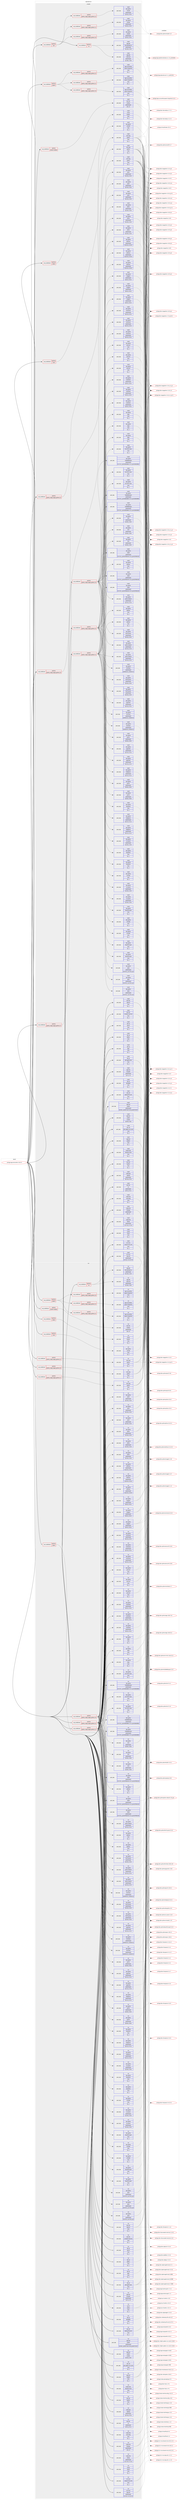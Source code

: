 digraph prolog {

# *************
# Graph options
# *************

newrank=true;
concentrate=true;
compound=true;
graph [rankdir=LR,fontname=Helvetica,fontsize=10,ranksep=1.5];#, ranksep=2.5, nodesep=0.2];
edge  [arrowhead=vee];
node  [fontname=Helvetica,fontsize=10];

# **********
# The ebuild
# **********

subgraph cluster_leftcol {
color=gray;
label=<<i>ebuild</i>>;
id [label="portage://app-text/calibre-5.44.0-r5", color=red, width=4, href="../app-text/calibre-5.44.0-r5.svg"];
}

# ****************
# The dependencies
# ****************

subgraph cluster_midcol {
color=gray;
label=<<i>dependencies</i>>;
subgraph cluster_compile {
fillcolor="#eeeeee";
style=filled;
label=<<i>compile</i>>;
subgraph cond15027 {
dependency53549 [label=<<TABLE BORDER="0" CELLBORDER="1" CELLSPACING="0" CELLPADDING="4"><TR><TD ROWSPAN="3" CELLPADDING="10">use_conditional</TD></TR><TR><TD>positive</TD></TR><TR><TD>ios</TD></TR></TABLE>>, shape=none, color=red];
subgraph pack38038 {
dependency53550 [label=<<TABLE BORDER="0" CELLBORDER="1" CELLSPACING="0" CELLPADDING="4" WIDTH="220"><TR><TD ROWSPAN="6" CELLPADDING="30">pack_dep</TD></TR><TR><TD WIDTH="110">install</TD></TR><TR><TD>app-pda</TD></TR><TR><TD>usbmuxd</TD></TR><TR><TD>greaterequal</TD></TR><TR><TD>[[1,0,8],,,1.0.8]</TD></TR></TABLE>>, shape=none, color=blue];
}
dependency53549:e -> dependency53550:w [weight=20,style="dashed",arrowhead="vee"];
subgraph pack38039 {
dependency53551 [label=<<TABLE BORDER="0" CELLBORDER="1" CELLSPACING="0" CELLPADDING="4" WIDTH="220"><TR><TD ROWSPAN="6" CELLPADDING="30">pack_dep</TD></TR><TR><TD WIDTH="110">install</TD></TR><TR><TD>app-pda</TD></TR><TR><TD>libimobiledevice</TD></TR><TR><TD>greaterequal</TD></TR><TR><TD>[[1,2,0],,,1.2.0]</TD></TR></TABLE>>, shape=none, color=blue];
}
dependency53549:e -> dependency53551:w [weight=20,style="dashed",arrowhead="vee"];
}
id:e -> dependency53549:w [weight=20,style="solid",arrowhead="vee"];
subgraph cond15028 {
dependency53552 [label=<<TABLE BORDER="0" CELLBORDER="1" CELLSPACING="0" CELLPADDING="4"><TR><TD ROWSPAN="3" CELLPADDING="10">use_conditional</TD></TR><TR><TD>positive</TD></TR><TR><TD>python_single_target_python3_10</TD></TR></TABLE>>, shape=none, color=red];
subgraph pack38040 {
dependency53553 [label=<<TABLE BORDER="0" CELLBORDER="1" CELLSPACING="0" CELLPADDING="4" WIDTH="220"><TR><TD ROWSPAN="6" CELLPADDING="30">pack_dep</TD></TR><TR><TD WIDTH="110">install</TD></TR><TR><TD>dev-lang</TD></TR><TR><TD>python</TD></TR><TR><TD>none</TD></TR><TR><TD>[[],,,,]</TD></TR></TABLE>>, shape=none, color=blue];
}
dependency53552:e -> dependency53553:w [weight=20,style="dashed",arrowhead="vee"];
}
id:e -> dependency53552:w [weight=20,style="solid",arrowhead="vee"];
subgraph cond15029 {
dependency53554 [label=<<TABLE BORDER="0" CELLBORDER="1" CELLSPACING="0" CELLPADDING="4"><TR><TD ROWSPAN="3" CELLPADDING="10">use_conditional</TD></TR><TR><TD>positive</TD></TR><TR><TD>python_single_target_python3_10</TD></TR></TABLE>>, shape=none, color=red];
subgraph pack38041 {
dependency53555 [label=<<TABLE BORDER="0" CELLBORDER="1" CELLSPACING="0" CELLPADDING="4" WIDTH="220"><TR><TD ROWSPAN="6" CELLPADDING="30">pack_dep</TD></TR><TR><TD WIDTH="110">install</TD></TR><TR><TD>dev-python</TD></TR><TR><TD>apsw</TD></TR><TR><TD>greaterequal</TD></TR><TR><TD>[[3,25,2],,_p1,3.25.2_p1]</TD></TR></TABLE>>, shape=none, color=blue];
}
dependency53554:e -> dependency53555:w [weight=20,style="dashed",arrowhead="vee"];
subgraph pack38042 {
dependency53556 [label=<<TABLE BORDER="0" CELLBORDER="1" CELLSPACING="0" CELLPADDING="4" WIDTH="220"><TR><TD ROWSPAN="6" CELLPADDING="30">pack_dep</TD></TR><TR><TD WIDTH="110">install</TD></TR><TR><TD>dev-python</TD></TR><TR><TD>beautifulsoup4</TD></TR><TR><TD>none</TD></TR><TR><TD>[[],,,,]</TD></TR></TABLE>>, shape=none, color=blue];
}
dependency53554:e -> dependency53556:w [weight=20,style="dashed",arrowhead="vee"];
subgraph pack38043 {
dependency53557 [label=<<TABLE BORDER="0" CELLBORDER="1" CELLSPACING="0" CELLPADDING="4" WIDTH="220"><TR><TD ROWSPAN="6" CELLPADDING="30">pack_dep</TD></TR><TR><TD WIDTH="110">install</TD></TR><TR><TD>dev-python</TD></TR><TR><TD>cchardet</TD></TR><TR><TD>none</TD></TR><TR><TD>[[],,,,]</TD></TR></TABLE>>, shape=none, color=blue];
}
dependency53554:e -> dependency53557:w [weight=20,style="dashed",arrowhead="vee"];
subgraph pack38044 {
dependency53558 [label=<<TABLE BORDER="0" CELLBORDER="1" CELLSPACING="0" CELLPADDING="4" WIDTH="220"><TR><TD ROWSPAN="6" CELLPADDING="30">pack_dep</TD></TR><TR><TD WIDTH="110">install</TD></TR><TR><TD>dev-python</TD></TR><TR><TD>css-parser</TD></TR><TR><TD>greaterequal</TD></TR><TR><TD>[[1,0,4],,,1.0.4]</TD></TR></TABLE>>, shape=none, color=blue];
}
dependency53554:e -> dependency53558:w [weight=20,style="dashed",arrowhead="vee"];
subgraph pack38045 {
dependency53559 [label=<<TABLE BORDER="0" CELLBORDER="1" CELLSPACING="0" CELLPADDING="4" WIDTH="220"><TR><TD ROWSPAN="6" CELLPADDING="30">pack_dep</TD></TR><TR><TD WIDTH="110">install</TD></TR><TR><TD>dev-python</TD></TR><TR><TD>dnspython</TD></TR><TR><TD>none</TD></TR><TR><TD>[[],,,,]</TD></TR></TABLE>>, shape=none, color=blue];
}
dependency53554:e -> dependency53559:w [weight=20,style="dashed",arrowhead="vee"];
subgraph pack38046 {
dependency53560 [label=<<TABLE BORDER="0" CELLBORDER="1" CELLSPACING="0" CELLPADDING="4" WIDTH="220"><TR><TD ROWSPAN="6" CELLPADDING="30">pack_dep</TD></TR><TR><TD WIDTH="110">install</TD></TR><TR><TD>dev-python</TD></TR><TR><TD>feedparser</TD></TR><TR><TD>greaterequal</TD></TR><TR><TD>[[5,2,1],,,5.2.1]</TD></TR></TABLE>>, shape=none, color=blue];
}
dependency53554:e -> dependency53560:w [weight=20,style="dashed",arrowhead="vee"];
subgraph pack38047 {
dependency53561 [label=<<TABLE BORDER="0" CELLBORDER="1" CELLSPACING="0" CELLPADDING="4" WIDTH="220"><TR><TD ROWSPAN="6" CELLPADDING="30">pack_dep</TD></TR><TR><TD WIDTH="110">install</TD></TR><TR><TD>dev-python</TD></TR><TR><TD>html2text</TD></TR><TR><TD>greaterequal</TD></TR><TR><TD>[[2019,8,11],,,2019.8.11]</TD></TR></TABLE>>, shape=none, color=blue];
}
dependency53554:e -> dependency53561:w [weight=20,style="dashed",arrowhead="vee"];
subgraph pack38048 {
dependency53562 [label=<<TABLE BORDER="0" CELLBORDER="1" CELLSPACING="0" CELLPADDING="4" WIDTH="220"><TR><TD ROWSPAN="6" CELLPADDING="30">pack_dep</TD></TR><TR><TD WIDTH="110">install</TD></TR><TR><TD>dev-python</TD></TR><TR><TD>html5-parser</TD></TR><TR><TD>greaterequal</TD></TR><TR><TD>[[0,4,9],,,0.4.9]</TD></TR></TABLE>>, shape=none, color=blue];
}
dependency53554:e -> dependency53562:w [weight=20,style="dashed",arrowhead="vee"];
subgraph pack38049 {
dependency53563 [label=<<TABLE BORDER="0" CELLBORDER="1" CELLSPACING="0" CELLPADDING="4" WIDTH="220"><TR><TD ROWSPAN="6" CELLPADDING="30">pack_dep</TD></TR><TR><TD WIDTH="110">install</TD></TR><TR><TD>dev-python</TD></TR><TR><TD>jeepney</TD></TR><TR><TD>none</TD></TR><TR><TD>[[],,,,]</TD></TR></TABLE>>, shape=none, color=blue];
}
dependency53554:e -> dependency53563:w [weight=20,style="dashed",arrowhead="vee"];
subgraph pack38050 {
dependency53564 [label=<<TABLE BORDER="0" CELLBORDER="1" CELLSPACING="0" CELLPADDING="4" WIDTH="220"><TR><TD ROWSPAN="6" CELLPADDING="30">pack_dep</TD></TR><TR><TD WIDTH="110">install</TD></TR><TR><TD>dev-python</TD></TR><TR><TD>lxml</TD></TR><TR><TD>greaterequal</TD></TR><TR><TD>[[3,8,0],,,3.8.0]</TD></TR></TABLE>>, shape=none, color=blue];
}
dependency53554:e -> dependency53564:w [weight=20,style="dashed",arrowhead="vee"];
subgraph pack38051 {
dependency53565 [label=<<TABLE BORDER="0" CELLBORDER="1" CELLSPACING="0" CELLPADDING="4" WIDTH="220"><TR><TD ROWSPAN="6" CELLPADDING="30">pack_dep</TD></TR><TR><TD WIDTH="110">install</TD></TR><TR><TD>dev-python</TD></TR><TR><TD>lxml-html-clean</TD></TR><TR><TD>none</TD></TR><TR><TD>[[],,,,]</TD></TR></TABLE>>, shape=none, color=blue];
}
dependency53554:e -> dependency53565:w [weight=20,style="dashed",arrowhead="vee"];
subgraph pack38052 {
dependency53566 [label=<<TABLE BORDER="0" CELLBORDER="1" CELLSPACING="0" CELLPADDING="4" WIDTH="220"><TR><TD ROWSPAN="6" CELLPADDING="30">pack_dep</TD></TR><TR><TD WIDTH="110">install</TD></TR><TR><TD>dev-python</TD></TR><TR><TD>markdown</TD></TR><TR><TD>greaterequal</TD></TR><TR><TD>[[3,0,1],,,3.0.1]</TD></TR></TABLE>>, shape=none, color=blue];
}
dependency53554:e -> dependency53566:w [weight=20,style="dashed",arrowhead="vee"];
subgraph pack38053 {
dependency53567 [label=<<TABLE BORDER="0" CELLBORDER="1" CELLSPACING="0" CELLPADDING="4" WIDTH="220"><TR><TD ROWSPAN="6" CELLPADDING="30">pack_dep</TD></TR><TR><TD WIDTH="110">install</TD></TR><TR><TD>dev-python</TD></TR><TR><TD>mechanize</TD></TR><TR><TD>greaterequal</TD></TR><TR><TD>[[0,3,5],,,0.3.5]</TD></TR></TABLE>>, shape=none, color=blue];
}
dependency53554:e -> dependency53567:w [weight=20,style="dashed",arrowhead="vee"];
subgraph pack38054 {
dependency53568 [label=<<TABLE BORDER="0" CELLBORDER="1" CELLSPACING="0" CELLPADDING="4" WIDTH="220"><TR><TD ROWSPAN="6" CELLPADDING="30">pack_dep</TD></TR><TR><TD WIDTH="110">install</TD></TR><TR><TD>dev-python</TD></TR><TR><TD>msgpack</TD></TR><TR><TD>greaterequal</TD></TR><TR><TD>[[0,6,2],,,0.6.2]</TD></TR></TABLE>>, shape=none, color=blue];
}
dependency53554:e -> dependency53568:w [weight=20,style="dashed",arrowhead="vee"];
subgraph pack38055 {
dependency53569 [label=<<TABLE BORDER="0" CELLBORDER="1" CELLSPACING="0" CELLPADDING="4" WIDTH="220"><TR><TD ROWSPAN="6" CELLPADDING="30">pack_dep</TD></TR><TR><TD WIDTH="110">install</TD></TR><TR><TD>dev-python</TD></TR><TR><TD>netifaces</TD></TR><TR><TD>greaterequal</TD></TR><TR><TD>[[0,10,5],,,0.10.5]</TD></TR></TABLE>>, shape=none, color=blue];
}
dependency53554:e -> dependency53569:w [weight=20,style="dashed",arrowhead="vee"];
subgraph pack38056 {
dependency53570 [label=<<TABLE BORDER="0" CELLBORDER="1" CELLSPACING="0" CELLPADDING="4" WIDTH="220"><TR><TD ROWSPAN="6" CELLPADDING="30">pack_dep</TD></TR><TR><TD WIDTH="110">install</TD></TR><TR><TD>dev-python</TD></TR><TR><TD>pillow</TD></TR><TR><TD>greaterequal</TD></TR><TR><TD>[[3,2,0],,,3.2.0]</TD></TR></TABLE>>, shape=none, color=blue];
}
dependency53554:e -> dependency53570:w [weight=20,style="dashed",arrowhead="vee"];
subgraph pack38057 {
dependency53571 [label=<<TABLE BORDER="0" CELLBORDER="1" CELLSPACING="0" CELLPADDING="4" WIDTH="220"><TR><TD ROWSPAN="6" CELLPADDING="30">pack_dep</TD></TR><TR><TD WIDTH="110">install</TD></TR><TR><TD>dev-python</TD></TR><TR><TD>psutil</TD></TR><TR><TD>greaterequal</TD></TR><TR><TD>[[4,3,0],,,4.3.0]</TD></TR></TABLE>>, shape=none, color=blue];
}
dependency53554:e -> dependency53571:w [weight=20,style="dashed",arrowhead="vee"];
subgraph pack38058 {
dependency53572 [label=<<TABLE BORDER="0" CELLBORDER="1" CELLSPACING="0" CELLPADDING="4" WIDTH="220"><TR><TD ROWSPAN="6" CELLPADDING="30">pack_dep</TD></TR><TR><TD WIDTH="110">install</TD></TR><TR><TD>dev-python</TD></TR><TR><TD>pychm</TD></TR><TR><TD>greaterequal</TD></TR><TR><TD>[[0,8,6],,,0.8.6]</TD></TR></TABLE>>, shape=none, color=blue];
}
dependency53554:e -> dependency53572:w [weight=20,style="dashed",arrowhead="vee"];
subgraph pack38059 {
dependency53573 [label=<<TABLE BORDER="0" CELLBORDER="1" CELLSPACING="0" CELLPADDING="4" WIDTH="220"><TR><TD ROWSPAN="6" CELLPADDING="30">pack_dep</TD></TR><TR><TD WIDTH="110">install</TD></TR><TR><TD>dev-python</TD></TR><TR><TD>pygments</TD></TR><TR><TD>greaterequal</TD></TR><TR><TD>[[2,3,1],,,2.3.1]</TD></TR></TABLE>>, shape=none, color=blue];
}
dependency53554:e -> dependency53573:w [weight=20,style="dashed",arrowhead="vee"];
subgraph pack38060 {
dependency53574 [label=<<TABLE BORDER="0" CELLBORDER="1" CELLSPACING="0" CELLPADDING="4" WIDTH="220"><TR><TD ROWSPAN="6" CELLPADDING="30">pack_dep</TD></TR><TR><TD WIDTH="110">install</TD></TR><TR><TD>dev-python</TD></TR><TR><TD>python-dateutil</TD></TR><TR><TD>greaterequal</TD></TR><TR><TD>[[2,5,3],,,2.5.3]</TD></TR></TABLE>>, shape=none, color=blue];
}
dependency53554:e -> dependency53574:w [weight=20,style="dashed",arrowhead="vee"];
subgraph pack38061 {
dependency53575 [label=<<TABLE BORDER="0" CELLBORDER="1" CELLSPACING="0" CELLPADDING="4" WIDTH="220"><TR><TD ROWSPAN="6" CELLPADDING="30">pack_dep</TD></TR><TR><TD WIDTH="110">install</TD></TR><TR><TD>dev-python</TD></TR><TR><TD>PyQt5</TD></TR><TR><TD>greaterequal</TD></TR><TR><TD>[[5,15,5],,_pre2107091435,5.15.5_pre2107091435]</TD></TR></TABLE>>, shape=none, color=blue];
}
dependency53554:e -> dependency53575:w [weight=20,style="dashed",arrowhead="vee"];
subgraph pack38062 {
dependency53576 [label=<<TABLE BORDER="0" CELLBORDER="1" CELLSPACING="0" CELLPADDING="4" WIDTH="220"><TR><TD ROWSPAN="6" CELLPADDING="30">pack_dep</TD></TR><TR><TD WIDTH="110">install</TD></TR><TR><TD>dev-python</TD></TR><TR><TD>PyQtWebEngine</TD></TR><TR><TD>greaterequal</TD></TR><TR><TD>[[5,15,5],,_pre2108100905,5.15.5_pre2108100905]</TD></TR></TABLE>>, shape=none, color=blue];
}
dependency53554:e -> dependency53576:w [weight=20,style="dashed",arrowhead="vee"];
subgraph pack38063 {
dependency53577 [label=<<TABLE BORDER="0" CELLBORDER="1" CELLSPACING="0" CELLPADDING="4" WIDTH="220"><TR><TD ROWSPAN="6" CELLPADDING="30">pack_dep</TD></TR><TR><TD WIDTH="110">install</TD></TR><TR><TD>dev-python</TD></TR><TR><TD>regex</TD></TR><TR><TD>none</TD></TR><TR><TD>[[],,,,]</TD></TR></TABLE>>, shape=none, color=blue];
}
dependency53554:e -> dependency53577:w [weight=20,style="dashed",arrowhead="vee"];
subgraph pack38064 {
dependency53578 [label=<<TABLE BORDER="0" CELLBORDER="1" CELLSPACING="0" CELLPADDING="4" WIDTH="220"><TR><TD ROWSPAN="6" CELLPADDING="30">pack_dep</TD></TR><TR><TD WIDTH="110">install</TD></TR><TR><TD>dev-python</TD></TR><TR><TD>zeroconf</TD></TR><TR><TD>none</TD></TR><TR><TD>[[],,,,]</TD></TR></TABLE>>, shape=none, color=blue];
}
dependency53554:e -> dependency53578:w [weight=20,style="dashed",arrowhead="vee"];
}
id:e -> dependency53554:w [weight=20,style="solid",arrowhead="vee"];
subgraph cond15030 {
dependency53579 [label=<<TABLE BORDER="0" CELLBORDER="1" CELLSPACING="0" CELLPADDING="4"><TR><TD ROWSPAN="3" CELLPADDING="10">use_conditional</TD></TR><TR><TD>positive</TD></TR><TR><TD>python_single_target_python3_11</TD></TR></TABLE>>, shape=none, color=red];
subgraph pack38065 {
dependency53580 [label=<<TABLE BORDER="0" CELLBORDER="1" CELLSPACING="0" CELLPADDING="4" WIDTH="220"><TR><TD ROWSPAN="6" CELLPADDING="30">pack_dep</TD></TR><TR><TD WIDTH="110">install</TD></TR><TR><TD>dev-lang</TD></TR><TR><TD>python</TD></TR><TR><TD>none</TD></TR><TR><TD>[[],,,,]</TD></TR></TABLE>>, shape=none, color=blue];
}
dependency53579:e -> dependency53580:w [weight=20,style="dashed",arrowhead="vee"];
}
id:e -> dependency53579:w [weight=20,style="solid",arrowhead="vee"];
subgraph cond15031 {
dependency53581 [label=<<TABLE BORDER="0" CELLBORDER="1" CELLSPACING="0" CELLPADDING="4"><TR><TD ROWSPAN="3" CELLPADDING="10">use_conditional</TD></TR><TR><TD>positive</TD></TR><TR><TD>python_single_target_python3_11</TD></TR></TABLE>>, shape=none, color=red];
subgraph pack38066 {
dependency53582 [label=<<TABLE BORDER="0" CELLBORDER="1" CELLSPACING="0" CELLPADDING="4" WIDTH="220"><TR><TD ROWSPAN="6" CELLPADDING="30">pack_dep</TD></TR><TR><TD WIDTH="110">install</TD></TR><TR><TD>dev-python</TD></TR><TR><TD>apsw</TD></TR><TR><TD>greaterequal</TD></TR><TR><TD>[[3,25,2],,_p1,3.25.2_p1]</TD></TR></TABLE>>, shape=none, color=blue];
}
dependency53581:e -> dependency53582:w [weight=20,style="dashed",arrowhead="vee"];
subgraph pack38067 {
dependency53583 [label=<<TABLE BORDER="0" CELLBORDER="1" CELLSPACING="0" CELLPADDING="4" WIDTH="220"><TR><TD ROWSPAN="6" CELLPADDING="30">pack_dep</TD></TR><TR><TD WIDTH="110">install</TD></TR><TR><TD>dev-python</TD></TR><TR><TD>beautifulsoup4</TD></TR><TR><TD>none</TD></TR><TR><TD>[[],,,,]</TD></TR></TABLE>>, shape=none, color=blue];
}
dependency53581:e -> dependency53583:w [weight=20,style="dashed",arrowhead="vee"];
subgraph pack38068 {
dependency53584 [label=<<TABLE BORDER="0" CELLBORDER="1" CELLSPACING="0" CELLPADDING="4" WIDTH="220"><TR><TD ROWSPAN="6" CELLPADDING="30">pack_dep</TD></TR><TR><TD WIDTH="110">install</TD></TR><TR><TD>dev-python</TD></TR><TR><TD>cchardet</TD></TR><TR><TD>none</TD></TR><TR><TD>[[],,,,]</TD></TR></TABLE>>, shape=none, color=blue];
}
dependency53581:e -> dependency53584:w [weight=20,style="dashed",arrowhead="vee"];
subgraph pack38069 {
dependency53585 [label=<<TABLE BORDER="0" CELLBORDER="1" CELLSPACING="0" CELLPADDING="4" WIDTH="220"><TR><TD ROWSPAN="6" CELLPADDING="30">pack_dep</TD></TR><TR><TD WIDTH="110">install</TD></TR><TR><TD>dev-python</TD></TR><TR><TD>css-parser</TD></TR><TR><TD>greaterequal</TD></TR><TR><TD>[[1,0,4],,,1.0.4]</TD></TR></TABLE>>, shape=none, color=blue];
}
dependency53581:e -> dependency53585:w [weight=20,style="dashed",arrowhead="vee"];
subgraph pack38070 {
dependency53586 [label=<<TABLE BORDER="0" CELLBORDER="1" CELLSPACING="0" CELLPADDING="4" WIDTH="220"><TR><TD ROWSPAN="6" CELLPADDING="30">pack_dep</TD></TR><TR><TD WIDTH="110">install</TD></TR><TR><TD>dev-python</TD></TR><TR><TD>dnspython</TD></TR><TR><TD>none</TD></TR><TR><TD>[[],,,,]</TD></TR></TABLE>>, shape=none, color=blue];
}
dependency53581:e -> dependency53586:w [weight=20,style="dashed",arrowhead="vee"];
subgraph pack38071 {
dependency53587 [label=<<TABLE BORDER="0" CELLBORDER="1" CELLSPACING="0" CELLPADDING="4" WIDTH="220"><TR><TD ROWSPAN="6" CELLPADDING="30">pack_dep</TD></TR><TR><TD WIDTH="110">install</TD></TR><TR><TD>dev-python</TD></TR><TR><TD>feedparser</TD></TR><TR><TD>greaterequal</TD></TR><TR><TD>[[5,2,1],,,5.2.1]</TD></TR></TABLE>>, shape=none, color=blue];
}
dependency53581:e -> dependency53587:w [weight=20,style="dashed",arrowhead="vee"];
subgraph pack38072 {
dependency53588 [label=<<TABLE BORDER="0" CELLBORDER="1" CELLSPACING="0" CELLPADDING="4" WIDTH="220"><TR><TD ROWSPAN="6" CELLPADDING="30">pack_dep</TD></TR><TR><TD WIDTH="110">install</TD></TR><TR><TD>dev-python</TD></TR><TR><TD>html2text</TD></TR><TR><TD>greaterequal</TD></TR><TR><TD>[[2019,8,11],,,2019.8.11]</TD></TR></TABLE>>, shape=none, color=blue];
}
dependency53581:e -> dependency53588:w [weight=20,style="dashed",arrowhead="vee"];
subgraph pack38073 {
dependency53589 [label=<<TABLE BORDER="0" CELLBORDER="1" CELLSPACING="0" CELLPADDING="4" WIDTH="220"><TR><TD ROWSPAN="6" CELLPADDING="30">pack_dep</TD></TR><TR><TD WIDTH="110">install</TD></TR><TR><TD>dev-python</TD></TR><TR><TD>html5-parser</TD></TR><TR><TD>greaterequal</TD></TR><TR><TD>[[0,4,9],,,0.4.9]</TD></TR></TABLE>>, shape=none, color=blue];
}
dependency53581:e -> dependency53589:w [weight=20,style="dashed",arrowhead="vee"];
subgraph pack38074 {
dependency53590 [label=<<TABLE BORDER="0" CELLBORDER="1" CELLSPACING="0" CELLPADDING="4" WIDTH="220"><TR><TD ROWSPAN="6" CELLPADDING="30">pack_dep</TD></TR><TR><TD WIDTH="110">install</TD></TR><TR><TD>dev-python</TD></TR><TR><TD>jeepney</TD></TR><TR><TD>none</TD></TR><TR><TD>[[],,,,]</TD></TR></TABLE>>, shape=none, color=blue];
}
dependency53581:e -> dependency53590:w [weight=20,style="dashed",arrowhead="vee"];
subgraph pack38075 {
dependency53591 [label=<<TABLE BORDER="0" CELLBORDER="1" CELLSPACING="0" CELLPADDING="4" WIDTH="220"><TR><TD ROWSPAN="6" CELLPADDING="30">pack_dep</TD></TR><TR><TD WIDTH="110">install</TD></TR><TR><TD>dev-python</TD></TR><TR><TD>lxml</TD></TR><TR><TD>greaterequal</TD></TR><TR><TD>[[3,8,0],,,3.8.0]</TD></TR></TABLE>>, shape=none, color=blue];
}
dependency53581:e -> dependency53591:w [weight=20,style="dashed",arrowhead="vee"];
subgraph pack38076 {
dependency53592 [label=<<TABLE BORDER="0" CELLBORDER="1" CELLSPACING="0" CELLPADDING="4" WIDTH="220"><TR><TD ROWSPAN="6" CELLPADDING="30">pack_dep</TD></TR><TR><TD WIDTH="110">install</TD></TR><TR><TD>dev-python</TD></TR><TR><TD>lxml-html-clean</TD></TR><TR><TD>none</TD></TR><TR><TD>[[],,,,]</TD></TR></TABLE>>, shape=none, color=blue];
}
dependency53581:e -> dependency53592:w [weight=20,style="dashed",arrowhead="vee"];
subgraph pack38077 {
dependency53593 [label=<<TABLE BORDER="0" CELLBORDER="1" CELLSPACING="0" CELLPADDING="4" WIDTH="220"><TR><TD ROWSPAN="6" CELLPADDING="30">pack_dep</TD></TR><TR><TD WIDTH="110">install</TD></TR><TR><TD>dev-python</TD></TR><TR><TD>markdown</TD></TR><TR><TD>greaterequal</TD></TR><TR><TD>[[3,0,1],,,3.0.1]</TD></TR></TABLE>>, shape=none, color=blue];
}
dependency53581:e -> dependency53593:w [weight=20,style="dashed",arrowhead="vee"];
subgraph pack38078 {
dependency53594 [label=<<TABLE BORDER="0" CELLBORDER="1" CELLSPACING="0" CELLPADDING="4" WIDTH="220"><TR><TD ROWSPAN="6" CELLPADDING="30">pack_dep</TD></TR><TR><TD WIDTH="110">install</TD></TR><TR><TD>dev-python</TD></TR><TR><TD>mechanize</TD></TR><TR><TD>greaterequal</TD></TR><TR><TD>[[0,3,5],,,0.3.5]</TD></TR></TABLE>>, shape=none, color=blue];
}
dependency53581:e -> dependency53594:w [weight=20,style="dashed",arrowhead="vee"];
subgraph pack38079 {
dependency53595 [label=<<TABLE BORDER="0" CELLBORDER="1" CELLSPACING="0" CELLPADDING="4" WIDTH="220"><TR><TD ROWSPAN="6" CELLPADDING="30">pack_dep</TD></TR><TR><TD WIDTH="110">install</TD></TR><TR><TD>dev-python</TD></TR><TR><TD>msgpack</TD></TR><TR><TD>greaterequal</TD></TR><TR><TD>[[0,6,2],,,0.6.2]</TD></TR></TABLE>>, shape=none, color=blue];
}
dependency53581:e -> dependency53595:w [weight=20,style="dashed",arrowhead="vee"];
subgraph pack38080 {
dependency53596 [label=<<TABLE BORDER="0" CELLBORDER="1" CELLSPACING="0" CELLPADDING="4" WIDTH="220"><TR><TD ROWSPAN="6" CELLPADDING="30">pack_dep</TD></TR><TR><TD WIDTH="110">install</TD></TR><TR><TD>dev-python</TD></TR><TR><TD>netifaces</TD></TR><TR><TD>greaterequal</TD></TR><TR><TD>[[0,10,5],,,0.10.5]</TD></TR></TABLE>>, shape=none, color=blue];
}
dependency53581:e -> dependency53596:w [weight=20,style="dashed",arrowhead="vee"];
subgraph pack38081 {
dependency53597 [label=<<TABLE BORDER="0" CELLBORDER="1" CELLSPACING="0" CELLPADDING="4" WIDTH="220"><TR><TD ROWSPAN="6" CELLPADDING="30">pack_dep</TD></TR><TR><TD WIDTH="110">install</TD></TR><TR><TD>dev-python</TD></TR><TR><TD>pillow</TD></TR><TR><TD>greaterequal</TD></TR><TR><TD>[[3,2,0],,,3.2.0]</TD></TR></TABLE>>, shape=none, color=blue];
}
dependency53581:e -> dependency53597:w [weight=20,style="dashed",arrowhead="vee"];
subgraph pack38082 {
dependency53598 [label=<<TABLE BORDER="0" CELLBORDER="1" CELLSPACING="0" CELLPADDING="4" WIDTH="220"><TR><TD ROWSPAN="6" CELLPADDING="30">pack_dep</TD></TR><TR><TD WIDTH="110">install</TD></TR><TR><TD>dev-python</TD></TR><TR><TD>psutil</TD></TR><TR><TD>greaterequal</TD></TR><TR><TD>[[4,3,0],,,4.3.0]</TD></TR></TABLE>>, shape=none, color=blue];
}
dependency53581:e -> dependency53598:w [weight=20,style="dashed",arrowhead="vee"];
subgraph pack38083 {
dependency53599 [label=<<TABLE BORDER="0" CELLBORDER="1" CELLSPACING="0" CELLPADDING="4" WIDTH="220"><TR><TD ROWSPAN="6" CELLPADDING="30">pack_dep</TD></TR><TR><TD WIDTH="110">install</TD></TR><TR><TD>dev-python</TD></TR><TR><TD>pychm</TD></TR><TR><TD>greaterequal</TD></TR><TR><TD>[[0,8,6],,,0.8.6]</TD></TR></TABLE>>, shape=none, color=blue];
}
dependency53581:e -> dependency53599:w [weight=20,style="dashed",arrowhead="vee"];
subgraph pack38084 {
dependency53600 [label=<<TABLE BORDER="0" CELLBORDER="1" CELLSPACING="0" CELLPADDING="4" WIDTH="220"><TR><TD ROWSPAN="6" CELLPADDING="30">pack_dep</TD></TR><TR><TD WIDTH="110">install</TD></TR><TR><TD>dev-python</TD></TR><TR><TD>pygments</TD></TR><TR><TD>greaterequal</TD></TR><TR><TD>[[2,3,1],,,2.3.1]</TD></TR></TABLE>>, shape=none, color=blue];
}
dependency53581:e -> dependency53600:w [weight=20,style="dashed",arrowhead="vee"];
subgraph pack38085 {
dependency53601 [label=<<TABLE BORDER="0" CELLBORDER="1" CELLSPACING="0" CELLPADDING="4" WIDTH="220"><TR><TD ROWSPAN="6" CELLPADDING="30">pack_dep</TD></TR><TR><TD WIDTH="110">install</TD></TR><TR><TD>dev-python</TD></TR><TR><TD>python-dateutil</TD></TR><TR><TD>greaterequal</TD></TR><TR><TD>[[2,5,3],,,2.5.3]</TD></TR></TABLE>>, shape=none, color=blue];
}
dependency53581:e -> dependency53601:w [weight=20,style="dashed",arrowhead="vee"];
subgraph pack38086 {
dependency53602 [label=<<TABLE BORDER="0" CELLBORDER="1" CELLSPACING="0" CELLPADDING="4" WIDTH="220"><TR><TD ROWSPAN="6" CELLPADDING="30">pack_dep</TD></TR><TR><TD WIDTH="110">install</TD></TR><TR><TD>dev-python</TD></TR><TR><TD>PyQt5</TD></TR><TR><TD>greaterequal</TD></TR><TR><TD>[[5,15,5],,_pre2107091435,5.15.5_pre2107091435]</TD></TR></TABLE>>, shape=none, color=blue];
}
dependency53581:e -> dependency53602:w [weight=20,style="dashed",arrowhead="vee"];
subgraph pack38087 {
dependency53603 [label=<<TABLE BORDER="0" CELLBORDER="1" CELLSPACING="0" CELLPADDING="4" WIDTH="220"><TR><TD ROWSPAN="6" CELLPADDING="30">pack_dep</TD></TR><TR><TD WIDTH="110">install</TD></TR><TR><TD>dev-python</TD></TR><TR><TD>PyQtWebEngine</TD></TR><TR><TD>greaterequal</TD></TR><TR><TD>[[5,15,5],,_pre2108100905,5.15.5_pre2108100905]</TD></TR></TABLE>>, shape=none, color=blue];
}
dependency53581:e -> dependency53603:w [weight=20,style="dashed",arrowhead="vee"];
subgraph pack38088 {
dependency53604 [label=<<TABLE BORDER="0" CELLBORDER="1" CELLSPACING="0" CELLPADDING="4" WIDTH="220"><TR><TD ROWSPAN="6" CELLPADDING="30">pack_dep</TD></TR><TR><TD WIDTH="110">install</TD></TR><TR><TD>dev-python</TD></TR><TR><TD>regex</TD></TR><TR><TD>none</TD></TR><TR><TD>[[],,,,]</TD></TR></TABLE>>, shape=none, color=blue];
}
dependency53581:e -> dependency53604:w [weight=20,style="dashed",arrowhead="vee"];
subgraph pack38089 {
dependency53605 [label=<<TABLE BORDER="0" CELLBORDER="1" CELLSPACING="0" CELLPADDING="4" WIDTH="220"><TR><TD ROWSPAN="6" CELLPADDING="30">pack_dep</TD></TR><TR><TD WIDTH="110">install</TD></TR><TR><TD>dev-python</TD></TR><TR><TD>zeroconf</TD></TR><TR><TD>none</TD></TR><TR><TD>[[],,,,]</TD></TR></TABLE>>, shape=none, color=blue];
}
dependency53581:e -> dependency53605:w [weight=20,style="dashed",arrowhead="vee"];
}
id:e -> dependency53581:w [weight=20,style="solid",arrowhead="vee"];
subgraph cond15032 {
dependency53606 [label=<<TABLE BORDER="0" CELLBORDER="1" CELLSPACING="0" CELLPADDING="4"><TR><TD ROWSPAN="3" CELLPADDING="10">use_conditional</TD></TR><TR><TD>positive</TD></TR><TR><TD>python_single_target_python3_12</TD></TR></TABLE>>, shape=none, color=red];
subgraph pack38090 {
dependency53607 [label=<<TABLE BORDER="0" CELLBORDER="1" CELLSPACING="0" CELLPADDING="4" WIDTH="220"><TR><TD ROWSPAN="6" CELLPADDING="30">pack_dep</TD></TR><TR><TD WIDTH="110">install</TD></TR><TR><TD>dev-lang</TD></TR><TR><TD>python</TD></TR><TR><TD>none</TD></TR><TR><TD>[[],,,,]</TD></TR></TABLE>>, shape=none, color=blue];
}
dependency53606:e -> dependency53607:w [weight=20,style="dashed",arrowhead="vee"];
}
id:e -> dependency53606:w [weight=20,style="solid",arrowhead="vee"];
subgraph cond15033 {
dependency53608 [label=<<TABLE BORDER="0" CELLBORDER="1" CELLSPACING="0" CELLPADDING="4"><TR><TD ROWSPAN="3" CELLPADDING="10">use_conditional</TD></TR><TR><TD>positive</TD></TR><TR><TD>python_single_target_python3_12</TD></TR></TABLE>>, shape=none, color=red];
subgraph pack38091 {
dependency53609 [label=<<TABLE BORDER="0" CELLBORDER="1" CELLSPACING="0" CELLPADDING="4" WIDTH="220"><TR><TD ROWSPAN="6" CELLPADDING="30">pack_dep</TD></TR><TR><TD WIDTH="110">install</TD></TR><TR><TD>dev-python</TD></TR><TR><TD>apsw</TD></TR><TR><TD>greaterequal</TD></TR><TR><TD>[[3,25,2],,_p1,3.25.2_p1]</TD></TR></TABLE>>, shape=none, color=blue];
}
dependency53608:e -> dependency53609:w [weight=20,style="dashed",arrowhead="vee"];
subgraph pack38092 {
dependency53610 [label=<<TABLE BORDER="0" CELLBORDER="1" CELLSPACING="0" CELLPADDING="4" WIDTH="220"><TR><TD ROWSPAN="6" CELLPADDING="30">pack_dep</TD></TR><TR><TD WIDTH="110">install</TD></TR><TR><TD>dev-python</TD></TR><TR><TD>beautifulsoup4</TD></TR><TR><TD>none</TD></TR><TR><TD>[[],,,,]</TD></TR></TABLE>>, shape=none, color=blue];
}
dependency53608:e -> dependency53610:w [weight=20,style="dashed",arrowhead="vee"];
subgraph pack38093 {
dependency53611 [label=<<TABLE BORDER="0" CELLBORDER="1" CELLSPACING="0" CELLPADDING="4" WIDTH="220"><TR><TD ROWSPAN="6" CELLPADDING="30">pack_dep</TD></TR><TR><TD WIDTH="110">install</TD></TR><TR><TD>dev-python</TD></TR><TR><TD>cchardet</TD></TR><TR><TD>none</TD></TR><TR><TD>[[],,,,]</TD></TR></TABLE>>, shape=none, color=blue];
}
dependency53608:e -> dependency53611:w [weight=20,style="dashed",arrowhead="vee"];
subgraph pack38094 {
dependency53612 [label=<<TABLE BORDER="0" CELLBORDER="1" CELLSPACING="0" CELLPADDING="4" WIDTH="220"><TR><TD ROWSPAN="6" CELLPADDING="30">pack_dep</TD></TR><TR><TD WIDTH="110">install</TD></TR><TR><TD>dev-python</TD></TR><TR><TD>css-parser</TD></TR><TR><TD>greaterequal</TD></TR><TR><TD>[[1,0,4],,,1.0.4]</TD></TR></TABLE>>, shape=none, color=blue];
}
dependency53608:e -> dependency53612:w [weight=20,style="dashed",arrowhead="vee"];
subgraph pack38095 {
dependency53613 [label=<<TABLE BORDER="0" CELLBORDER="1" CELLSPACING="0" CELLPADDING="4" WIDTH="220"><TR><TD ROWSPAN="6" CELLPADDING="30">pack_dep</TD></TR><TR><TD WIDTH="110">install</TD></TR><TR><TD>dev-python</TD></TR><TR><TD>dnspython</TD></TR><TR><TD>none</TD></TR><TR><TD>[[],,,,]</TD></TR></TABLE>>, shape=none, color=blue];
}
dependency53608:e -> dependency53613:w [weight=20,style="dashed",arrowhead="vee"];
subgraph pack38096 {
dependency53614 [label=<<TABLE BORDER="0" CELLBORDER="1" CELLSPACING="0" CELLPADDING="4" WIDTH="220"><TR><TD ROWSPAN="6" CELLPADDING="30">pack_dep</TD></TR><TR><TD WIDTH="110">install</TD></TR><TR><TD>dev-python</TD></TR><TR><TD>feedparser</TD></TR><TR><TD>greaterequal</TD></TR><TR><TD>[[5,2,1],,,5.2.1]</TD></TR></TABLE>>, shape=none, color=blue];
}
dependency53608:e -> dependency53614:w [weight=20,style="dashed",arrowhead="vee"];
subgraph pack38097 {
dependency53615 [label=<<TABLE BORDER="0" CELLBORDER="1" CELLSPACING="0" CELLPADDING="4" WIDTH="220"><TR><TD ROWSPAN="6" CELLPADDING="30">pack_dep</TD></TR><TR><TD WIDTH="110">install</TD></TR><TR><TD>dev-python</TD></TR><TR><TD>html2text</TD></TR><TR><TD>greaterequal</TD></TR><TR><TD>[[2019,8,11],,,2019.8.11]</TD></TR></TABLE>>, shape=none, color=blue];
}
dependency53608:e -> dependency53615:w [weight=20,style="dashed",arrowhead="vee"];
subgraph pack38098 {
dependency53616 [label=<<TABLE BORDER="0" CELLBORDER="1" CELLSPACING="0" CELLPADDING="4" WIDTH="220"><TR><TD ROWSPAN="6" CELLPADDING="30">pack_dep</TD></TR><TR><TD WIDTH="110">install</TD></TR><TR><TD>dev-python</TD></TR><TR><TD>html5-parser</TD></TR><TR><TD>greaterequal</TD></TR><TR><TD>[[0,4,9],,,0.4.9]</TD></TR></TABLE>>, shape=none, color=blue];
}
dependency53608:e -> dependency53616:w [weight=20,style="dashed",arrowhead="vee"];
subgraph pack38099 {
dependency53617 [label=<<TABLE BORDER="0" CELLBORDER="1" CELLSPACING="0" CELLPADDING="4" WIDTH="220"><TR><TD ROWSPAN="6" CELLPADDING="30">pack_dep</TD></TR><TR><TD WIDTH="110">install</TD></TR><TR><TD>dev-python</TD></TR><TR><TD>jeepney</TD></TR><TR><TD>none</TD></TR><TR><TD>[[],,,,]</TD></TR></TABLE>>, shape=none, color=blue];
}
dependency53608:e -> dependency53617:w [weight=20,style="dashed",arrowhead="vee"];
subgraph pack38100 {
dependency53618 [label=<<TABLE BORDER="0" CELLBORDER="1" CELLSPACING="0" CELLPADDING="4" WIDTH="220"><TR><TD ROWSPAN="6" CELLPADDING="30">pack_dep</TD></TR><TR><TD WIDTH="110">install</TD></TR><TR><TD>dev-python</TD></TR><TR><TD>lxml</TD></TR><TR><TD>greaterequal</TD></TR><TR><TD>[[3,8,0],,,3.8.0]</TD></TR></TABLE>>, shape=none, color=blue];
}
dependency53608:e -> dependency53618:w [weight=20,style="dashed",arrowhead="vee"];
subgraph pack38101 {
dependency53619 [label=<<TABLE BORDER="0" CELLBORDER="1" CELLSPACING="0" CELLPADDING="4" WIDTH="220"><TR><TD ROWSPAN="6" CELLPADDING="30">pack_dep</TD></TR><TR><TD WIDTH="110">install</TD></TR><TR><TD>dev-python</TD></TR><TR><TD>lxml-html-clean</TD></TR><TR><TD>none</TD></TR><TR><TD>[[],,,,]</TD></TR></TABLE>>, shape=none, color=blue];
}
dependency53608:e -> dependency53619:w [weight=20,style="dashed",arrowhead="vee"];
subgraph pack38102 {
dependency53620 [label=<<TABLE BORDER="0" CELLBORDER="1" CELLSPACING="0" CELLPADDING="4" WIDTH="220"><TR><TD ROWSPAN="6" CELLPADDING="30">pack_dep</TD></TR><TR><TD WIDTH="110">install</TD></TR><TR><TD>dev-python</TD></TR><TR><TD>markdown</TD></TR><TR><TD>greaterequal</TD></TR><TR><TD>[[3,0,1],,,3.0.1]</TD></TR></TABLE>>, shape=none, color=blue];
}
dependency53608:e -> dependency53620:w [weight=20,style="dashed",arrowhead="vee"];
subgraph pack38103 {
dependency53621 [label=<<TABLE BORDER="0" CELLBORDER="1" CELLSPACING="0" CELLPADDING="4" WIDTH="220"><TR><TD ROWSPAN="6" CELLPADDING="30">pack_dep</TD></TR><TR><TD WIDTH="110">install</TD></TR><TR><TD>dev-python</TD></TR><TR><TD>mechanize</TD></TR><TR><TD>greaterequal</TD></TR><TR><TD>[[0,3,5],,,0.3.5]</TD></TR></TABLE>>, shape=none, color=blue];
}
dependency53608:e -> dependency53621:w [weight=20,style="dashed",arrowhead="vee"];
subgraph pack38104 {
dependency53622 [label=<<TABLE BORDER="0" CELLBORDER="1" CELLSPACING="0" CELLPADDING="4" WIDTH="220"><TR><TD ROWSPAN="6" CELLPADDING="30">pack_dep</TD></TR><TR><TD WIDTH="110">install</TD></TR><TR><TD>dev-python</TD></TR><TR><TD>msgpack</TD></TR><TR><TD>greaterequal</TD></TR><TR><TD>[[0,6,2],,,0.6.2]</TD></TR></TABLE>>, shape=none, color=blue];
}
dependency53608:e -> dependency53622:w [weight=20,style="dashed",arrowhead="vee"];
subgraph pack38105 {
dependency53623 [label=<<TABLE BORDER="0" CELLBORDER="1" CELLSPACING="0" CELLPADDING="4" WIDTH="220"><TR><TD ROWSPAN="6" CELLPADDING="30">pack_dep</TD></TR><TR><TD WIDTH="110">install</TD></TR><TR><TD>dev-python</TD></TR><TR><TD>netifaces</TD></TR><TR><TD>greaterequal</TD></TR><TR><TD>[[0,10,5],,,0.10.5]</TD></TR></TABLE>>, shape=none, color=blue];
}
dependency53608:e -> dependency53623:w [weight=20,style="dashed",arrowhead="vee"];
subgraph pack38106 {
dependency53624 [label=<<TABLE BORDER="0" CELLBORDER="1" CELLSPACING="0" CELLPADDING="4" WIDTH="220"><TR><TD ROWSPAN="6" CELLPADDING="30">pack_dep</TD></TR><TR><TD WIDTH="110">install</TD></TR><TR><TD>dev-python</TD></TR><TR><TD>pillow</TD></TR><TR><TD>greaterequal</TD></TR><TR><TD>[[3,2,0],,,3.2.0]</TD></TR></TABLE>>, shape=none, color=blue];
}
dependency53608:e -> dependency53624:w [weight=20,style="dashed",arrowhead="vee"];
subgraph pack38107 {
dependency53625 [label=<<TABLE BORDER="0" CELLBORDER="1" CELLSPACING="0" CELLPADDING="4" WIDTH="220"><TR><TD ROWSPAN="6" CELLPADDING="30">pack_dep</TD></TR><TR><TD WIDTH="110">install</TD></TR><TR><TD>dev-python</TD></TR><TR><TD>psutil</TD></TR><TR><TD>greaterequal</TD></TR><TR><TD>[[4,3,0],,,4.3.0]</TD></TR></TABLE>>, shape=none, color=blue];
}
dependency53608:e -> dependency53625:w [weight=20,style="dashed",arrowhead="vee"];
subgraph pack38108 {
dependency53626 [label=<<TABLE BORDER="0" CELLBORDER="1" CELLSPACING="0" CELLPADDING="4" WIDTH="220"><TR><TD ROWSPAN="6" CELLPADDING="30">pack_dep</TD></TR><TR><TD WIDTH="110">install</TD></TR><TR><TD>dev-python</TD></TR><TR><TD>pychm</TD></TR><TR><TD>greaterequal</TD></TR><TR><TD>[[0,8,6],,,0.8.6]</TD></TR></TABLE>>, shape=none, color=blue];
}
dependency53608:e -> dependency53626:w [weight=20,style="dashed",arrowhead="vee"];
subgraph pack38109 {
dependency53627 [label=<<TABLE BORDER="0" CELLBORDER="1" CELLSPACING="0" CELLPADDING="4" WIDTH="220"><TR><TD ROWSPAN="6" CELLPADDING="30">pack_dep</TD></TR><TR><TD WIDTH="110">install</TD></TR><TR><TD>dev-python</TD></TR><TR><TD>pygments</TD></TR><TR><TD>greaterequal</TD></TR><TR><TD>[[2,3,1],,,2.3.1]</TD></TR></TABLE>>, shape=none, color=blue];
}
dependency53608:e -> dependency53627:w [weight=20,style="dashed",arrowhead="vee"];
subgraph pack38110 {
dependency53628 [label=<<TABLE BORDER="0" CELLBORDER="1" CELLSPACING="0" CELLPADDING="4" WIDTH="220"><TR><TD ROWSPAN="6" CELLPADDING="30">pack_dep</TD></TR><TR><TD WIDTH="110">install</TD></TR><TR><TD>dev-python</TD></TR><TR><TD>python-dateutil</TD></TR><TR><TD>greaterequal</TD></TR><TR><TD>[[2,5,3],,,2.5.3]</TD></TR></TABLE>>, shape=none, color=blue];
}
dependency53608:e -> dependency53628:w [weight=20,style="dashed",arrowhead="vee"];
subgraph pack38111 {
dependency53629 [label=<<TABLE BORDER="0" CELLBORDER="1" CELLSPACING="0" CELLPADDING="4" WIDTH="220"><TR><TD ROWSPAN="6" CELLPADDING="30">pack_dep</TD></TR><TR><TD WIDTH="110">install</TD></TR><TR><TD>dev-python</TD></TR><TR><TD>PyQt5</TD></TR><TR><TD>greaterequal</TD></TR><TR><TD>[[5,15,5],,_pre2107091435,5.15.5_pre2107091435]</TD></TR></TABLE>>, shape=none, color=blue];
}
dependency53608:e -> dependency53629:w [weight=20,style="dashed",arrowhead="vee"];
subgraph pack38112 {
dependency53630 [label=<<TABLE BORDER="0" CELLBORDER="1" CELLSPACING="0" CELLPADDING="4" WIDTH="220"><TR><TD ROWSPAN="6" CELLPADDING="30">pack_dep</TD></TR><TR><TD WIDTH="110">install</TD></TR><TR><TD>dev-python</TD></TR><TR><TD>PyQtWebEngine</TD></TR><TR><TD>greaterequal</TD></TR><TR><TD>[[5,15,5],,_pre2108100905,5.15.5_pre2108100905]</TD></TR></TABLE>>, shape=none, color=blue];
}
dependency53608:e -> dependency53630:w [weight=20,style="dashed",arrowhead="vee"];
subgraph pack38113 {
dependency53631 [label=<<TABLE BORDER="0" CELLBORDER="1" CELLSPACING="0" CELLPADDING="4" WIDTH="220"><TR><TD ROWSPAN="6" CELLPADDING="30">pack_dep</TD></TR><TR><TD WIDTH="110">install</TD></TR><TR><TD>dev-python</TD></TR><TR><TD>regex</TD></TR><TR><TD>none</TD></TR><TR><TD>[[],,,,]</TD></TR></TABLE>>, shape=none, color=blue];
}
dependency53608:e -> dependency53631:w [weight=20,style="dashed",arrowhead="vee"];
subgraph pack38114 {
dependency53632 [label=<<TABLE BORDER="0" CELLBORDER="1" CELLSPACING="0" CELLPADDING="4" WIDTH="220"><TR><TD ROWSPAN="6" CELLPADDING="30">pack_dep</TD></TR><TR><TD WIDTH="110">install</TD></TR><TR><TD>dev-python</TD></TR><TR><TD>zeroconf</TD></TR><TR><TD>none</TD></TR><TR><TD>[[],,,,]</TD></TR></TABLE>>, shape=none, color=blue];
}
dependency53608:e -> dependency53632:w [weight=20,style="dashed",arrowhead="vee"];
}
id:e -> dependency53608:w [weight=20,style="solid",arrowhead="vee"];
subgraph cond15034 {
dependency53633 [label=<<TABLE BORDER="0" CELLBORDER="1" CELLSPACING="0" CELLPADDING="4"><TR><TD ROWSPAN="3" CELLPADDING="10">use_conditional</TD></TR><TR><TD>positive</TD></TR><TR><TD>speech</TD></TR></TABLE>>, shape=none, color=red];
subgraph cond15035 {
dependency53634 [label=<<TABLE BORDER="0" CELLBORDER="1" CELLSPACING="0" CELLPADDING="4"><TR><TD ROWSPAN="3" CELLPADDING="10">use_conditional</TD></TR><TR><TD>positive</TD></TR><TR><TD>python_single_target_python3_10</TD></TR></TABLE>>, shape=none, color=red];
subgraph pack38115 {
dependency53635 [label=<<TABLE BORDER="0" CELLBORDER="1" CELLSPACING="0" CELLPADDING="4" WIDTH="220"><TR><TD ROWSPAN="6" CELLPADDING="30">pack_dep</TD></TR><TR><TD WIDTH="110">install</TD></TR><TR><TD>app-accessibility</TD></TR><TR><TD>speech-dispatcher</TD></TR><TR><TD>none</TD></TR><TR><TD>[[],,,,]</TD></TR></TABLE>>, shape=none, color=blue];
}
dependency53634:e -> dependency53635:w [weight=20,style="dashed",arrowhead="vee"];
}
dependency53633:e -> dependency53634:w [weight=20,style="dashed",arrowhead="vee"];
subgraph cond15036 {
dependency53636 [label=<<TABLE BORDER="0" CELLBORDER="1" CELLSPACING="0" CELLPADDING="4"><TR><TD ROWSPAN="3" CELLPADDING="10">use_conditional</TD></TR><TR><TD>positive</TD></TR><TR><TD>python_single_target_python3_11</TD></TR></TABLE>>, shape=none, color=red];
subgraph pack38116 {
dependency53637 [label=<<TABLE BORDER="0" CELLBORDER="1" CELLSPACING="0" CELLPADDING="4" WIDTH="220"><TR><TD ROWSPAN="6" CELLPADDING="30">pack_dep</TD></TR><TR><TD WIDTH="110">install</TD></TR><TR><TD>app-accessibility</TD></TR><TR><TD>speech-dispatcher</TD></TR><TR><TD>none</TD></TR><TR><TD>[[],,,,]</TD></TR></TABLE>>, shape=none, color=blue];
}
dependency53636:e -> dependency53637:w [weight=20,style="dashed",arrowhead="vee"];
}
dependency53633:e -> dependency53636:w [weight=20,style="dashed",arrowhead="vee"];
subgraph cond15037 {
dependency53638 [label=<<TABLE BORDER="0" CELLBORDER="1" CELLSPACING="0" CELLPADDING="4"><TR><TD ROWSPAN="3" CELLPADDING="10">use_conditional</TD></TR><TR><TD>positive</TD></TR><TR><TD>python_single_target_python3_12</TD></TR></TABLE>>, shape=none, color=red];
subgraph pack38117 {
dependency53639 [label=<<TABLE BORDER="0" CELLBORDER="1" CELLSPACING="0" CELLPADDING="4" WIDTH="220"><TR><TD ROWSPAN="6" CELLPADDING="30">pack_dep</TD></TR><TR><TD WIDTH="110">install</TD></TR><TR><TD>app-accessibility</TD></TR><TR><TD>speech-dispatcher</TD></TR><TR><TD>none</TD></TR><TR><TD>[[],,,,]</TD></TR></TABLE>>, shape=none, color=blue];
}
dependency53638:e -> dependency53639:w [weight=20,style="dashed",arrowhead="vee"];
}
dependency53633:e -> dependency53638:w [weight=20,style="dashed",arrowhead="vee"];
}
id:e -> dependency53633:w [weight=20,style="solid",arrowhead="vee"];
subgraph cond15038 {
dependency53640 [label=<<TABLE BORDER="0" CELLBORDER="1" CELLSPACING="0" CELLPADDING="4"><TR><TD ROWSPAN="3" CELLPADDING="10">use_conditional</TD></TR><TR><TD>positive</TD></TR><TR><TD>system-mathjax</TD></TR></TABLE>>, shape=none, color=red];
subgraph pack38118 {
dependency53641 [label=<<TABLE BORDER="0" CELLBORDER="1" CELLSPACING="0" CELLPADDING="4" WIDTH="220"><TR><TD ROWSPAN="6" CELLPADDING="30">pack_dep</TD></TR><TR><TD WIDTH="110">install</TD></TR><TR><TD>dev-libs</TD></TR><TR><TD>mathjax</TD></TR><TR><TD>greaterequal</TD></TR><TR><TD>[[3],,,3]</TD></TR></TABLE>>, shape=none, color=blue];
}
dependency53640:e -> dependency53641:w [weight=20,style="dashed",arrowhead="vee"];
}
id:e -> dependency53640:w [weight=20,style="solid",arrowhead="vee"];
subgraph cond15039 {
dependency53642 [label=<<TABLE BORDER="0" CELLBORDER="1" CELLSPACING="0" CELLPADDING="4"><TR><TD ROWSPAN="3" CELLPADDING="10">use_conditional</TD></TR><TR><TD>positive</TD></TR><TR><TD>test</TD></TR></TABLE>>, shape=none, color=red];
subgraph cond15040 {
dependency53643 [label=<<TABLE BORDER="0" CELLBORDER="1" CELLSPACING="0" CELLPADDING="4"><TR><TD ROWSPAN="3" CELLPADDING="10">use_conditional</TD></TR><TR><TD>positive</TD></TR><TR><TD>python_single_target_python3_10</TD></TR></TABLE>>, shape=none, color=red];
subgraph pack38119 {
dependency53644 [label=<<TABLE BORDER="0" CELLBORDER="1" CELLSPACING="0" CELLPADDING="4" WIDTH="220"><TR><TD ROWSPAN="6" CELLPADDING="30">pack_dep</TD></TR><TR><TD WIDTH="110">install</TD></TR><TR><TD>dev-python</TD></TR><TR><TD>chardet</TD></TR><TR><TD>greaterequal</TD></TR><TR><TD>[[3,0,3],,,3.0.3]</TD></TR></TABLE>>, shape=none, color=blue];
}
dependency53643:e -> dependency53644:w [weight=20,style="dashed",arrowhead="vee"];
}
dependency53642:e -> dependency53643:w [weight=20,style="dashed",arrowhead="vee"];
subgraph cond15041 {
dependency53645 [label=<<TABLE BORDER="0" CELLBORDER="1" CELLSPACING="0" CELLPADDING="4"><TR><TD ROWSPAN="3" CELLPADDING="10">use_conditional</TD></TR><TR><TD>positive</TD></TR><TR><TD>python_single_target_python3_11</TD></TR></TABLE>>, shape=none, color=red];
subgraph pack38120 {
dependency53646 [label=<<TABLE BORDER="0" CELLBORDER="1" CELLSPACING="0" CELLPADDING="4" WIDTH="220"><TR><TD ROWSPAN="6" CELLPADDING="30">pack_dep</TD></TR><TR><TD WIDTH="110">install</TD></TR><TR><TD>dev-python</TD></TR><TR><TD>chardet</TD></TR><TR><TD>greaterequal</TD></TR><TR><TD>[[3,0,3],,,3.0.3]</TD></TR></TABLE>>, shape=none, color=blue];
}
dependency53645:e -> dependency53646:w [weight=20,style="dashed",arrowhead="vee"];
}
dependency53642:e -> dependency53645:w [weight=20,style="dashed",arrowhead="vee"];
subgraph cond15042 {
dependency53647 [label=<<TABLE BORDER="0" CELLBORDER="1" CELLSPACING="0" CELLPADDING="4"><TR><TD ROWSPAN="3" CELLPADDING="10">use_conditional</TD></TR><TR><TD>positive</TD></TR><TR><TD>python_single_target_python3_12</TD></TR></TABLE>>, shape=none, color=red];
subgraph pack38121 {
dependency53648 [label=<<TABLE BORDER="0" CELLBORDER="1" CELLSPACING="0" CELLPADDING="4" WIDTH="220"><TR><TD ROWSPAN="6" CELLPADDING="30">pack_dep</TD></TR><TR><TD WIDTH="110">install</TD></TR><TR><TD>dev-python</TD></TR><TR><TD>chardet</TD></TR><TR><TD>greaterequal</TD></TR><TR><TD>[[3,0,3],,,3.0.3]</TD></TR></TABLE>>, shape=none, color=blue];
}
dependency53647:e -> dependency53648:w [weight=20,style="dashed",arrowhead="vee"];
}
dependency53642:e -> dependency53647:w [weight=20,style="dashed",arrowhead="vee"];
}
id:e -> dependency53642:w [weight=20,style="solid",arrowhead="vee"];
subgraph cond15043 {
dependency53649 [label=<<TABLE BORDER="0" CELLBORDER="1" CELLSPACING="0" CELLPADDING="4"><TR><TD ROWSPAN="3" CELLPADDING="10">use_conditional</TD></TR><TR><TD>positive</TD></TR><TR><TD>udisks</TD></TR></TABLE>>, shape=none, color=red];
subgraph pack38122 {
dependency53650 [label=<<TABLE BORDER="0" CELLBORDER="1" CELLSPACING="0" CELLPADDING="4" WIDTH="220"><TR><TD ROWSPAN="6" CELLPADDING="30">pack_dep</TD></TR><TR><TD WIDTH="110">install</TD></TR><TR><TD>virtual</TD></TR><TR><TD>libudev</TD></TR><TR><TD>none</TD></TR><TR><TD>[[],,,,]</TD></TR></TABLE>>, shape=none, color=blue];
}
dependency53649:e -> dependency53650:w [weight=20,style="dashed",arrowhead="vee"];
}
id:e -> dependency53649:w [weight=20,style="solid",arrowhead="vee"];
subgraph cond15044 {
dependency53651 [label=<<TABLE BORDER="0" CELLBORDER="1" CELLSPACING="0" CELLPADDING="4"><TR><TD ROWSPAN="3" CELLPADDING="10">use_conditional</TD></TR><TR><TD>positive</TD></TR><TR><TD>unrar</TD></TR></TABLE>>, shape=none, color=red];
subgraph pack38123 {
dependency53652 [label=<<TABLE BORDER="0" CELLBORDER="1" CELLSPACING="0" CELLPADDING="4" WIDTH="220"><TR><TD ROWSPAN="6" CELLPADDING="30">pack_dep</TD></TR><TR><TD WIDTH="110">install</TD></TR><TR><TD>dev-python</TD></TR><TR><TD>unrardll</TD></TR><TR><TD>none</TD></TR><TR><TD>[[],,,,]</TD></TR></TABLE>>, shape=none, color=blue];
}
dependency53651:e -> dependency53652:w [weight=20,style="dashed",arrowhead="vee"];
}
id:e -> dependency53651:w [weight=20,style="solid",arrowhead="vee"];
subgraph pack38124 {
dependency53653 [label=<<TABLE BORDER="0" CELLBORDER="1" CELLSPACING="0" CELLPADDING="4" WIDTH="220"><TR><TD ROWSPAN="6" CELLPADDING="30">pack_dep</TD></TR><TR><TD WIDTH="110">install</TD></TR><TR><TD>app-text</TD></TR><TR><TD>hunspell</TD></TR><TR><TD>greaterequal</TD></TR><TR><TD>[[1,7],,,1.7]</TD></TR></TABLE>>, shape=none, color=blue];
}
id:e -> dependency53653:w [weight=20,style="solid",arrowhead="vee"];
subgraph pack38125 {
dependency53654 [label=<<TABLE BORDER="0" CELLBORDER="1" CELLSPACING="0" CELLPADDING="4" WIDTH="220"><TR><TD ROWSPAN="6" CELLPADDING="30">pack_dep</TD></TR><TR><TD WIDTH="110">install</TD></TR><TR><TD>app-text</TD></TR><TR><TD>podofo</TD></TR><TR><TD>greaterequal</TD></TR><TR><TD>[[0,9,6],,_pre20171027,0.9.6_pre20171027]</TD></TR></TABLE>>, shape=none, color=blue];
}
id:e -> dependency53654:w [weight=20,style="solid",arrowhead="vee"];
subgraph pack38126 {
dependency53655 [label=<<TABLE BORDER="0" CELLBORDER="1" CELLSPACING="0" CELLPADDING="4" WIDTH="220"><TR><TD ROWSPAN="6" CELLPADDING="30">pack_dep</TD></TR><TR><TD WIDTH="110">install</TD></TR><TR><TD>app-text</TD></TR><TR><TD>podofo</TD></TR><TR><TD>smaller</TD></TR><TR><TD>[[0,10],,,0.10]</TD></TR></TABLE>>, shape=none, color=blue];
}
id:e -> dependency53655:w [weight=20,style="solid",arrowhead="vee"];
subgraph pack38127 {
dependency53656 [label=<<TABLE BORDER="0" CELLBORDER="1" CELLSPACING="0" CELLPADDING="4" WIDTH="220"><TR><TD ROWSPAN="6" CELLPADDING="30">pack_dep</TD></TR><TR><TD WIDTH="110">install</TD></TR><TR><TD>app-text</TD></TR><TR><TD>poppler</TD></TR><TR><TD>none</TD></TR><TR><TD>[[],,,,]</TD></TR></TABLE>>, shape=none, color=blue];
}
id:e -> dependency53656:w [weight=20,style="solid",arrowhead="vee"];
subgraph pack38128 {
dependency53657 [label=<<TABLE BORDER="0" CELLBORDER="1" CELLSPACING="0" CELLPADDING="4" WIDTH="220"><TR><TD ROWSPAN="6" CELLPADDING="30">pack_dep</TD></TR><TR><TD WIDTH="110">install</TD></TR><TR><TD>dev-libs</TD></TR><TR><TD>hyphen</TD></TR><TR><TD>none</TD></TR><TR><TD>[[],,,,]</TD></TR></TABLE>>, shape=none, color=blue];
}
id:e -> dependency53657:w [weight=20,style="solid",arrowhead="vee"];
subgraph pack38129 {
dependency53658 [label=<<TABLE BORDER="0" CELLBORDER="1" CELLSPACING="0" CELLPADDING="4" WIDTH="220"><TR><TD ROWSPAN="6" CELLPADDING="30">pack_dep</TD></TR><TR><TD WIDTH="110">install</TD></TR><TR><TD>dev-libs</TD></TR><TR><TD>icu</TD></TR><TR><TD>greaterequal</TD></TR><TR><TD>[[57,1],,,57.1]</TD></TR></TABLE>>, shape=none, color=blue];
}
id:e -> dependency53658:w [weight=20,style="solid",arrowhead="vee"];
subgraph pack38130 {
dependency53659 [label=<<TABLE BORDER="0" CELLBORDER="1" CELLSPACING="0" CELLPADDING="4" WIDTH="220"><TR><TD ROWSPAN="6" CELLPADDING="30">pack_dep</TD></TR><TR><TD WIDTH="110">install</TD></TR><TR><TD>dev-libs</TD></TR><TR><TD>openssl</TD></TR><TR><TD>none</TD></TR><TR><TD>[[],,,,]</TD></TR></TABLE>>, shape=none, color=blue];
}
id:e -> dependency53659:w [weight=20,style="solid",arrowhead="vee"];
subgraph pack38131 {
dependency53660 [label=<<TABLE BORDER="0" CELLBORDER="1" CELLSPACING="0" CELLPADDING="4" WIDTH="220"><TR><TD ROWSPAN="6" CELLPADDING="30">pack_dep</TD></TR><TR><TD WIDTH="110">install</TD></TR><TR><TD>dev-libs</TD></TR><TR><TD>snowball-stemmer</TD></TR><TR><TD>none</TD></TR><TR><TD>[[],,,,]</TD></TR></TABLE>>, shape=none, color=blue];
}
id:e -> dependency53660:w [weight=20,style="solid",arrowhead="vee"];
subgraph pack38132 {
dependency53661 [label=<<TABLE BORDER="0" CELLBORDER="1" CELLSPACING="0" CELLPADDING="4" WIDTH="220"><TR><TD ROWSPAN="6" CELLPADDING="30">pack_dep</TD></TR><TR><TD WIDTH="110">install</TD></TR><TR><TD>dev-qt</TD></TR><TR><TD>qtcore</TD></TR><TR><TD>none</TD></TR><TR><TD>[[],,,,]</TD></TR></TABLE>>, shape=none, color=blue];
}
id:e -> dependency53661:w [weight=20,style="solid",arrowhead="vee"];
subgraph pack38133 {
dependency53662 [label=<<TABLE BORDER="0" CELLBORDER="1" CELLSPACING="0" CELLPADDING="4" WIDTH="220"><TR><TD ROWSPAN="6" CELLPADDING="30">pack_dep</TD></TR><TR><TD WIDTH="110">install</TD></TR><TR><TD>dev-qt</TD></TR><TR><TD>qtdbus</TD></TR><TR><TD>none</TD></TR><TR><TD>[[],,,,]</TD></TR></TABLE>>, shape=none, color=blue];
}
id:e -> dependency53662:w [weight=20,style="solid",arrowhead="vee"];
subgraph pack38134 {
dependency53663 [label=<<TABLE BORDER="0" CELLBORDER="1" CELLSPACING="0" CELLPADDING="4" WIDTH="220"><TR><TD ROWSPAN="6" CELLPADDING="30">pack_dep</TD></TR><TR><TD WIDTH="110">install</TD></TR><TR><TD>dev-qt</TD></TR><TR><TD>qtgui</TD></TR><TR><TD>none</TD></TR><TR><TD>[[],,,,]</TD></TR></TABLE>>, shape=none, color=blue];
}
id:e -> dependency53663:w [weight=20,style="solid",arrowhead="vee"];
subgraph pack38135 {
dependency53664 [label=<<TABLE BORDER="0" CELLBORDER="1" CELLSPACING="0" CELLPADDING="4" WIDTH="220"><TR><TD ROWSPAN="6" CELLPADDING="30">pack_dep</TD></TR><TR><TD WIDTH="110">install</TD></TR><TR><TD>dev-qt</TD></TR><TR><TD>qtimageformats</TD></TR><TR><TD>none</TD></TR><TR><TD>[[],,,,]</TD></TR></TABLE>>, shape=none, color=blue];
}
id:e -> dependency53664:w [weight=20,style="solid",arrowhead="vee"];
subgraph pack38136 {
dependency53665 [label=<<TABLE BORDER="0" CELLBORDER="1" CELLSPACING="0" CELLPADDING="4" WIDTH="220"><TR><TD ROWSPAN="6" CELLPADDING="30">pack_dep</TD></TR><TR><TD WIDTH="110">install</TD></TR><TR><TD>dev-qt</TD></TR><TR><TD>qtwidgets</TD></TR><TR><TD>none</TD></TR><TR><TD>[[],,,,]</TD></TR></TABLE>>, shape=none, color=blue];
}
id:e -> dependency53665:w [weight=20,style="solid",arrowhead="vee"];
subgraph pack38137 {
dependency53666 [label=<<TABLE BORDER="0" CELLBORDER="1" CELLSPACING="0" CELLPADDING="4" WIDTH="220"><TR><TD ROWSPAN="6" CELLPADDING="30">pack_dep</TD></TR><TR><TD WIDTH="110">install</TD></TR><TR><TD>dev-util</TD></TR><TR><TD>desktop-file-utils</TD></TR><TR><TD>none</TD></TR><TR><TD>[[],,,,]</TD></TR></TABLE>>, shape=none, color=blue];
}
id:e -> dependency53666:w [weight=20,style="solid",arrowhead="vee"];
subgraph pack38138 {
dependency53667 [label=<<TABLE BORDER="0" CELLBORDER="1" CELLSPACING="0" CELLPADDING="4" WIDTH="220"><TR><TD ROWSPAN="6" CELLPADDING="30">pack_dep</TD></TR><TR><TD WIDTH="110">install</TD></TR><TR><TD>dev-util</TD></TR><TR><TD>gtk-update-icon-cache</TD></TR><TR><TD>none</TD></TR><TR><TD>[[],,,,]</TD></TR></TABLE>>, shape=none, color=blue];
}
id:e -> dependency53667:w [weight=20,style="solid",arrowhead="vee"];
subgraph pack38139 {
dependency53668 [label=<<TABLE BORDER="0" CELLBORDER="1" CELLSPACING="0" CELLPADDING="4" WIDTH="220"><TR><TD ROWSPAN="6" CELLPADDING="30">pack_dep</TD></TR><TR><TD WIDTH="110">install</TD></TR><TR><TD>media-fonts</TD></TR><TR><TD>liberation-fonts</TD></TR><TR><TD>none</TD></TR><TR><TD>[[],,,,]</TD></TR></TABLE>>, shape=none, color=blue];
}
id:e -> dependency53668:w [weight=20,style="solid",arrowhead="vee"];
subgraph pack38140 {
dependency53669 [label=<<TABLE BORDER="0" CELLBORDER="1" CELLSPACING="0" CELLPADDING="4" WIDTH="220"><TR><TD ROWSPAN="6" CELLPADDING="30">pack_dep</TD></TR><TR><TD WIDTH="110">install</TD></TR><TR><TD>media-gfx</TD></TR><TR><TD>optipng</TD></TR><TR><TD>greaterequal</TD></TR><TR><TD>[[0,7,6],,,0.7.6]</TD></TR></TABLE>>, shape=none, color=blue];
}
id:e -> dependency53669:w [weight=20,style="solid",arrowhead="vee"];
subgraph pack38141 {
dependency53670 [label=<<TABLE BORDER="0" CELLBORDER="1" CELLSPACING="0" CELLPADDING="4" WIDTH="220"><TR><TD ROWSPAN="6" CELLPADDING="30">pack_dep</TD></TR><TR><TD WIDTH="110">install</TD></TR><TR><TD>media-libs</TD></TR><TR><TD>fontconfig</TD></TR><TR><TD>none</TD></TR><TR><TD>[[],,,,]</TD></TR></TABLE>>, shape=none, color=blue];
}
id:e -> dependency53670:w [weight=20,style="solid",arrowhead="vee"];
subgraph pack38142 {
dependency53671 [label=<<TABLE BORDER="0" CELLBORDER="1" CELLSPACING="0" CELLPADDING="4" WIDTH="220"><TR><TD ROWSPAN="6" CELLPADDING="30">pack_dep</TD></TR><TR><TD WIDTH="110">install</TD></TR><TR><TD>media-libs</TD></TR><TR><TD>freetype</TD></TR><TR><TD>greaterequal</TD></TR><TR><TD>[[2],,,2]</TD></TR></TABLE>>, shape=none, color=blue];
}
id:e -> dependency53671:w [weight=20,style="solid",arrowhead="vee"];
subgraph pack38143 {
dependency53672 [label=<<TABLE BORDER="0" CELLBORDER="1" CELLSPACING="0" CELLPADDING="4" WIDTH="220"><TR><TD ROWSPAN="6" CELLPADDING="30">pack_dep</TD></TR><TR><TD WIDTH="110">install</TD></TR><TR><TD>media-libs</TD></TR><TR><TD>libmtp</TD></TR><TR><TD>greaterequal</TD></TR><TR><TD>[[1,1,11],,,1.1.11]</TD></TR></TABLE>>, shape=none, color=blue];
}
id:e -> dependency53672:w [weight=20,style="solid",arrowhead="vee"];
subgraph pack38144 {
dependency53673 [label=<<TABLE BORDER="0" CELLBORDER="1" CELLSPACING="0" CELLPADDING="4" WIDTH="220"><TR><TD ROWSPAN="6" CELLPADDING="30">pack_dep</TD></TR><TR><TD WIDTH="110">install</TD></TR><TR><TD>virtual</TD></TR><TR><TD>libusb</TD></TR><TR><TD>none</TD></TR><TR><TD>[[],,,,]</TD></TR></TABLE>>, shape=none, color=blue];
}
id:e -> dependency53673:w [weight=20,style="solid",arrowhead="vee"];
subgraph pack38145 {
dependency53674 [label=<<TABLE BORDER="0" CELLBORDER="1" CELLSPACING="0" CELLPADDING="4" WIDTH="220"><TR><TD ROWSPAN="6" CELLPADDING="30">pack_dep</TD></TR><TR><TD WIDTH="110">install</TD></TR><TR><TD>x11-misc</TD></TR><TR><TD>shared-mime-info</TD></TR><TR><TD>none</TD></TR><TR><TD>[[],,,,]</TD></TR></TABLE>>, shape=none, color=blue];
}
id:e -> dependency53674:w [weight=20,style="solid",arrowhead="vee"];
subgraph pack38146 {
dependency53675 [label=<<TABLE BORDER="0" CELLBORDER="1" CELLSPACING="0" CELLPADDING="4" WIDTH="220"><TR><TD ROWSPAN="6" CELLPADDING="30">pack_dep</TD></TR><TR><TD WIDTH="110">install</TD></TR><TR><TD>x11-misc</TD></TR><TR><TD>xdg-utils</TD></TR><TR><TD>greaterequal</TD></TR><TR><TD>[[1,0,2],,-r2,1.0.2-r2]</TD></TR></TABLE>>, shape=none, color=blue];
}
id:e -> dependency53675:w [weight=20,style="solid",arrowhead="vee"];
}
subgraph cluster_compileandrun {
fillcolor="#eeeeee";
style=filled;
label=<<i>compile and run</i>>;
}
subgraph cluster_run {
fillcolor="#eeeeee";
style=filled;
label=<<i>run</i>>;
subgraph cond15045 {
dependency53676 [label=<<TABLE BORDER="0" CELLBORDER="1" CELLSPACING="0" CELLPADDING="4"><TR><TD ROWSPAN="3" CELLPADDING="10">use_conditional</TD></TR><TR><TD>positive</TD></TR><TR><TD>ios</TD></TR></TABLE>>, shape=none, color=red];
subgraph pack38147 {
dependency53677 [label=<<TABLE BORDER="0" CELLBORDER="1" CELLSPACING="0" CELLPADDING="4" WIDTH="220"><TR><TD ROWSPAN="6" CELLPADDING="30">pack_dep</TD></TR><TR><TD WIDTH="110">run</TD></TR><TR><TD>app-pda</TD></TR><TR><TD>usbmuxd</TD></TR><TR><TD>greaterequal</TD></TR><TR><TD>[[1,0,8],,,1.0.8]</TD></TR></TABLE>>, shape=none, color=blue];
}
dependency53676:e -> dependency53677:w [weight=20,style="dashed",arrowhead="vee"];
subgraph pack38148 {
dependency53678 [label=<<TABLE BORDER="0" CELLBORDER="1" CELLSPACING="0" CELLPADDING="4" WIDTH="220"><TR><TD ROWSPAN="6" CELLPADDING="30">pack_dep</TD></TR><TR><TD WIDTH="110">run</TD></TR><TR><TD>app-pda</TD></TR><TR><TD>libimobiledevice</TD></TR><TR><TD>greaterequal</TD></TR><TR><TD>[[1,2,0],,,1.2.0]</TD></TR></TABLE>>, shape=none, color=blue];
}
dependency53676:e -> dependency53678:w [weight=20,style="dashed",arrowhead="vee"];
}
id:e -> dependency53676:w [weight=20,style="solid",arrowhead="odot"];
subgraph cond15046 {
dependency53679 [label=<<TABLE BORDER="0" CELLBORDER="1" CELLSPACING="0" CELLPADDING="4"><TR><TD ROWSPAN="3" CELLPADDING="10">use_conditional</TD></TR><TR><TD>positive</TD></TR><TR><TD>python_single_target_python3_10</TD></TR></TABLE>>, shape=none, color=red];
subgraph pack38149 {
dependency53680 [label=<<TABLE BORDER="0" CELLBORDER="1" CELLSPACING="0" CELLPADDING="4" WIDTH="220"><TR><TD ROWSPAN="6" CELLPADDING="30">pack_dep</TD></TR><TR><TD WIDTH="110">run</TD></TR><TR><TD>dev-lang</TD></TR><TR><TD>python</TD></TR><TR><TD>none</TD></TR><TR><TD>[[],,,,]</TD></TR></TABLE>>, shape=none, color=blue];
}
dependency53679:e -> dependency53680:w [weight=20,style="dashed",arrowhead="vee"];
}
id:e -> dependency53679:w [weight=20,style="solid",arrowhead="odot"];
subgraph cond15047 {
dependency53681 [label=<<TABLE BORDER="0" CELLBORDER="1" CELLSPACING="0" CELLPADDING="4"><TR><TD ROWSPAN="3" CELLPADDING="10">use_conditional</TD></TR><TR><TD>positive</TD></TR><TR><TD>python_single_target_python3_10</TD></TR></TABLE>>, shape=none, color=red];
subgraph pack38150 {
dependency53682 [label=<<TABLE BORDER="0" CELLBORDER="1" CELLSPACING="0" CELLPADDING="4" WIDTH="220"><TR><TD ROWSPAN="6" CELLPADDING="30">pack_dep</TD></TR><TR><TD WIDTH="110">run</TD></TR><TR><TD>dev-python</TD></TR><TR><TD>apsw</TD></TR><TR><TD>greaterequal</TD></TR><TR><TD>[[3,25,2],,_p1,3.25.2_p1]</TD></TR></TABLE>>, shape=none, color=blue];
}
dependency53681:e -> dependency53682:w [weight=20,style="dashed",arrowhead="vee"];
subgraph pack38151 {
dependency53683 [label=<<TABLE BORDER="0" CELLBORDER="1" CELLSPACING="0" CELLPADDING="4" WIDTH="220"><TR><TD ROWSPAN="6" CELLPADDING="30">pack_dep</TD></TR><TR><TD WIDTH="110">run</TD></TR><TR><TD>dev-python</TD></TR><TR><TD>beautifulsoup4</TD></TR><TR><TD>none</TD></TR><TR><TD>[[],,,,]</TD></TR></TABLE>>, shape=none, color=blue];
}
dependency53681:e -> dependency53683:w [weight=20,style="dashed",arrowhead="vee"];
subgraph pack38152 {
dependency53684 [label=<<TABLE BORDER="0" CELLBORDER="1" CELLSPACING="0" CELLPADDING="4" WIDTH="220"><TR><TD ROWSPAN="6" CELLPADDING="30">pack_dep</TD></TR><TR><TD WIDTH="110">run</TD></TR><TR><TD>dev-python</TD></TR><TR><TD>cchardet</TD></TR><TR><TD>none</TD></TR><TR><TD>[[],,,,]</TD></TR></TABLE>>, shape=none, color=blue];
}
dependency53681:e -> dependency53684:w [weight=20,style="dashed",arrowhead="vee"];
subgraph pack38153 {
dependency53685 [label=<<TABLE BORDER="0" CELLBORDER="1" CELLSPACING="0" CELLPADDING="4" WIDTH="220"><TR><TD ROWSPAN="6" CELLPADDING="30">pack_dep</TD></TR><TR><TD WIDTH="110">run</TD></TR><TR><TD>dev-python</TD></TR><TR><TD>css-parser</TD></TR><TR><TD>greaterequal</TD></TR><TR><TD>[[1,0,4],,,1.0.4]</TD></TR></TABLE>>, shape=none, color=blue];
}
dependency53681:e -> dependency53685:w [weight=20,style="dashed",arrowhead="vee"];
subgraph pack38154 {
dependency53686 [label=<<TABLE BORDER="0" CELLBORDER="1" CELLSPACING="0" CELLPADDING="4" WIDTH="220"><TR><TD ROWSPAN="6" CELLPADDING="30">pack_dep</TD></TR><TR><TD WIDTH="110">run</TD></TR><TR><TD>dev-python</TD></TR><TR><TD>dnspython</TD></TR><TR><TD>none</TD></TR><TR><TD>[[],,,,]</TD></TR></TABLE>>, shape=none, color=blue];
}
dependency53681:e -> dependency53686:w [weight=20,style="dashed",arrowhead="vee"];
subgraph pack38155 {
dependency53687 [label=<<TABLE BORDER="0" CELLBORDER="1" CELLSPACING="0" CELLPADDING="4" WIDTH="220"><TR><TD ROWSPAN="6" CELLPADDING="30">pack_dep</TD></TR><TR><TD WIDTH="110">run</TD></TR><TR><TD>dev-python</TD></TR><TR><TD>feedparser</TD></TR><TR><TD>greaterequal</TD></TR><TR><TD>[[5,2,1],,,5.2.1]</TD></TR></TABLE>>, shape=none, color=blue];
}
dependency53681:e -> dependency53687:w [weight=20,style="dashed",arrowhead="vee"];
subgraph pack38156 {
dependency53688 [label=<<TABLE BORDER="0" CELLBORDER="1" CELLSPACING="0" CELLPADDING="4" WIDTH="220"><TR><TD ROWSPAN="6" CELLPADDING="30">pack_dep</TD></TR><TR><TD WIDTH="110">run</TD></TR><TR><TD>dev-python</TD></TR><TR><TD>html2text</TD></TR><TR><TD>greaterequal</TD></TR><TR><TD>[[2019,8,11],,,2019.8.11]</TD></TR></TABLE>>, shape=none, color=blue];
}
dependency53681:e -> dependency53688:w [weight=20,style="dashed",arrowhead="vee"];
subgraph pack38157 {
dependency53689 [label=<<TABLE BORDER="0" CELLBORDER="1" CELLSPACING="0" CELLPADDING="4" WIDTH="220"><TR><TD ROWSPAN="6" CELLPADDING="30">pack_dep</TD></TR><TR><TD WIDTH="110">run</TD></TR><TR><TD>dev-python</TD></TR><TR><TD>html5-parser</TD></TR><TR><TD>greaterequal</TD></TR><TR><TD>[[0,4,9],,,0.4.9]</TD></TR></TABLE>>, shape=none, color=blue];
}
dependency53681:e -> dependency53689:w [weight=20,style="dashed",arrowhead="vee"];
subgraph pack38158 {
dependency53690 [label=<<TABLE BORDER="0" CELLBORDER="1" CELLSPACING="0" CELLPADDING="4" WIDTH="220"><TR><TD ROWSPAN="6" CELLPADDING="30">pack_dep</TD></TR><TR><TD WIDTH="110">run</TD></TR><TR><TD>dev-python</TD></TR><TR><TD>jeepney</TD></TR><TR><TD>none</TD></TR><TR><TD>[[],,,,]</TD></TR></TABLE>>, shape=none, color=blue];
}
dependency53681:e -> dependency53690:w [weight=20,style="dashed",arrowhead="vee"];
subgraph pack38159 {
dependency53691 [label=<<TABLE BORDER="0" CELLBORDER="1" CELLSPACING="0" CELLPADDING="4" WIDTH="220"><TR><TD ROWSPAN="6" CELLPADDING="30">pack_dep</TD></TR><TR><TD WIDTH="110">run</TD></TR><TR><TD>dev-python</TD></TR><TR><TD>lxml</TD></TR><TR><TD>greaterequal</TD></TR><TR><TD>[[3,8,0],,,3.8.0]</TD></TR></TABLE>>, shape=none, color=blue];
}
dependency53681:e -> dependency53691:w [weight=20,style="dashed",arrowhead="vee"];
subgraph pack38160 {
dependency53692 [label=<<TABLE BORDER="0" CELLBORDER="1" CELLSPACING="0" CELLPADDING="4" WIDTH="220"><TR><TD ROWSPAN="6" CELLPADDING="30">pack_dep</TD></TR><TR><TD WIDTH="110">run</TD></TR><TR><TD>dev-python</TD></TR><TR><TD>lxml-html-clean</TD></TR><TR><TD>none</TD></TR><TR><TD>[[],,,,]</TD></TR></TABLE>>, shape=none, color=blue];
}
dependency53681:e -> dependency53692:w [weight=20,style="dashed",arrowhead="vee"];
subgraph pack38161 {
dependency53693 [label=<<TABLE BORDER="0" CELLBORDER="1" CELLSPACING="0" CELLPADDING="4" WIDTH="220"><TR><TD ROWSPAN="6" CELLPADDING="30">pack_dep</TD></TR><TR><TD WIDTH="110">run</TD></TR><TR><TD>dev-python</TD></TR><TR><TD>markdown</TD></TR><TR><TD>greaterequal</TD></TR><TR><TD>[[3,0,1],,,3.0.1]</TD></TR></TABLE>>, shape=none, color=blue];
}
dependency53681:e -> dependency53693:w [weight=20,style="dashed",arrowhead="vee"];
subgraph pack38162 {
dependency53694 [label=<<TABLE BORDER="0" CELLBORDER="1" CELLSPACING="0" CELLPADDING="4" WIDTH="220"><TR><TD ROWSPAN="6" CELLPADDING="30">pack_dep</TD></TR><TR><TD WIDTH="110">run</TD></TR><TR><TD>dev-python</TD></TR><TR><TD>mechanize</TD></TR><TR><TD>greaterequal</TD></TR><TR><TD>[[0,3,5],,,0.3.5]</TD></TR></TABLE>>, shape=none, color=blue];
}
dependency53681:e -> dependency53694:w [weight=20,style="dashed",arrowhead="vee"];
subgraph pack38163 {
dependency53695 [label=<<TABLE BORDER="0" CELLBORDER="1" CELLSPACING="0" CELLPADDING="4" WIDTH="220"><TR><TD ROWSPAN="6" CELLPADDING="30">pack_dep</TD></TR><TR><TD WIDTH="110">run</TD></TR><TR><TD>dev-python</TD></TR><TR><TD>msgpack</TD></TR><TR><TD>greaterequal</TD></TR><TR><TD>[[0,6,2],,,0.6.2]</TD></TR></TABLE>>, shape=none, color=blue];
}
dependency53681:e -> dependency53695:w [weight=20,style="dashed",arrowhead="vee"];
subgraph pack38164 {
dependency53696 [label=<<TABLE BORDER="0" CELLBORDER="1" CELLSPACING="0" CELLPADDING="4" WIDTH="220"><TR><TD ROWSPAN="6" CELLPADDING="30">pack_dep</TD></TR><TR><TD WIDTH="110">run</TD></TR><TR><TD>dev-python</TD></TR><TR><TD>netifaces</TD></TR><TR><TD>greaterequal</TD></TR><TR><TD>[[0,10,5],,,0.10.5]</TD></TR></TABLE>>, shape=none, color=blue];
}
dependency53681:e -> dependency53696:w [weight=20,style="dashed",arrowhead="vee"];
subgraph pack38165 {
dependency53697 [label=<<TABLE BORDER="0" CELLBORDER="1" CELLSPACING="0" CELLPADDING="4" WIDTH="220"><TR><TD ROWSPAN="6" CELLPADDING="30">pack_dep</TD></TR><TR><TD WIDTH="110">run</TD></TR><TR><TD>dev-python</TD></TR><TR><TD>pillow</TD></TR><TR><TD>greaterequal</TD></TR><TR><TD>[[3,2,0],,,3.2.0]</TD></TR></TABLE>>, shape=none, color=blue];
}
dependency53681:e -> dependency53697:w [weight=20,style="dashed",arrowhead="vee"];
subgraph pack38166 {
dependency53698 [label=<<TABLE BORDER="0" CELLBORDER="1" CELLSPACING="0" CELLPADDING="4" WIDTH="220"><TR><TD ROWSPAN="6" CELLPADDING="30">pack_dep</TD></TR><TR><TD WIDTH="110">run</TD></TR><TR><TD>dev-python</TD></TR><TR><TD>psutil</TD></TR><TR><TD>greaterequal</TD></TR><TR><TD>[[4,3,0],,,4.3.0]</TD></TR></TABLE>>, shape=none, color=blue];
}
dependency53681:e -> dependency53698:w [weight=20,style="dashed",arrowhead="vee"];
subgraph pack38167 {
dependency53699 [label=<<TABLE BORDER="0" CELLBORDER="1" CELLSPACING="0" CELLPADDING="4" WIDTH="220"><TR><TD ROWSPAN="6" CELLPADDING="30">pack_dep</TD></TR><TR><TD WIDTH="110">run</TD></TR><TR><TD>dev-python</TD></TR><TR><TD>pychm</TD></TR><TR><TD>greaterequal</TD></TR><TR><TD>[[0,8,6],,,0.8.6]</TD></TR></TABLE>>, shape=none, color=blue];
}
dependency53681:e -> dependency53699:w [weight=20,style="dashed",arrowhead="vee"];
subgraph pack38168 {
dependency53700 [label=<<TABLE BORDER="0" CELLBORDER="1" CELLSPACING="0" CELLPADDING="4" WIDTH="220"><TR><TD ROWSPAN="6" CELLPADDING="30">pack_dep</TD></TR><TR><TD WIDTH="110">run</TD></TR><TR><TD>dev-python</TD></TR><TR><TD>pygments</TD></TR><TR><TD>greaterequal</TD></TR><TR><TD>[[2,3,1],,,2.3.1]</TD></TR></TABLE>>, shape=none, color=blue];
}
dependency53681:e -> dependency53700:w [weight=20,style="dashed",arrowhead="vee"];
subgraph pack38169 {
dependency53701 [label=<<TABLE BORDER="0" CELLBORDER="1" CELLSPACING="0" CELLPADDING="4" WIDTH="220"><TR><TD ROWSPAN="6" CELLPADDING="30">pack_dep</TD></TR><TR><TD WIDTH="110">run</TD></TR><TR><TD>dev-python</TD></TR><TR><TD>python-dateutil</TD></TR><TR><TD>greaterequal</TD></TR><TR><TD>[[2,5,3],,,2.5.3]</TD></TR></TABLE>>, shape=none, color=blue];
}
dependency53681:e -> dependency53701:w [weight=20,style="dashed",arrowhead="vee"];
subgraph pack38170 {
dependency53702 [label=<<TABLE BORDER="0" CELLBORDER="1" CELLSPACING="0" CELLPADDING="4" WIDTH="220"><TR><TD ROWSPAN="6" CELLPADDING="30">pack_dep</TD></TR><TR><TD WIDTH="110">run</TD></TR><TR><TD>dev-python</TD></TR><TR><TD>PyQt5</TD></TR><TR><TD>greaterequal</TD></TR><TR><TD>[[5,15,5],,_pre2107091435,5.15.5_pre2107091435]</TD></TR></TABLE>>, shape=none, color=blue];
}
dependency53681:e -> dependency53702:w [weight=20,style="dashed",arrowhead="vee"];
subgraph pack38171 {
dependency53703 [label=<<TABLE BORDER="0" CELLBORDER="1" CELLSPACING="0" CELLPADDING="4" WIDTH="220"><TR><TD ROWSPAN="6" CELLPADDING="30">pack_dep</TD></TR><TR><TD WIDTH="110">run</TD></TR><TR><TD>dev-python</TD></TR><TR><TD>PyQtWebEngine</TD></TR><TR><TD>greaterequal</TD></TR><TR><TD>[[5,15,5],,_pre2108100905,5.15.5_pre2108100905]</TD></TR></TABLE>>, shape=none, color=blue];
}
dependency53681:e -> dependency53703:w [weight=20,style="dashed",arrowhead="vee"];
subgraph pack38172 {
dependency53704 [label=<<TABLE BORDER="0" CELLBORDER="1" CELLSPACING="0" CELLPADDING="4" WIDTH="220"><TR><TD ROWSPAN="6" CELLPADDING="30">pack_dep</TD></TR><TR><TD WIDTH="110">run</TD></TR><TR><TD>dev-python</TD></TR><TR><TD>regex</TD></TR><TR><TD>none</TD></TR><TR><TD>[[],,,,]</TD></TR></TABLE>>, shape=none, color=blue];
}
dependency53681:e -> dependency53704:w [weight=20,style="dashed",arrowhead="vee"];
subgraph pack38173 {
dependency53705 [label=<<TABLE BORDER="0" CELLBORDER="1" CELLSPACING="0" CELLPADDING="4" WIDTH="220"><TR><TD ROWSPAN="6" CELLPADDING="30">pack_dep</TD></TR><TR><TD WIDTH="110">run</TD></TR><TR><TD>dev-python</TD></TR><TR><TD>zeroconf</TD></TR><TR><TD>none</TD></TR><TR><TD>[[],,,,]</TD></TR></TABLE>>, shape=none, color=blue];
}
dependency53681:e -> dependency53705:w [weight=20,style="dashed",arrowhead="vee"];
}
id:e -> dependency53681:w [weight=20,style="solid",arrowhead="odot"];
subgraph cond15048 {
dependency53706 [label=<<TABLE BORDER="0" CELLBORDER="1" CELLSPACING="0" CELLPADDING="4"><TR><TD ROWSPAN="3" CELLPADDING="10">use_conditional</TD></TR><TR><TD>positive</TD></TR><TR><TD>python_single_target_python3_11</TD></TR></TABLE>>, shape=none, color=red];
subgraph pack38174 {
dependency53707 [label=<<TABLE BORDER="0" CELLBORDER="1" CELLSPACING="0" CELLPADDING="4" WIDTH="220"><TR><TD ROWSPAN="6" CELLPADDING="30">pack_dep</TD></TR><TR><TD WIDTH="110">run</TD></TR><TR><TD>dev-lang</TD></TR><TR><TD>python</TD></TR><TR><TD>none</TD></TR><TR><TD>[[],,,,]</TD></TR></TABLE>>, shape=none, color=blue];
}
dependency53706:e -> dependency53707:w [weight=20,style="dashed",arrowhead="vee"];
}
id:e -> dependency53706:w [weight=20,style="solid",arrowhead="odot"];
subgraph cond15049 {
dependency53708 [label=<<TABLE BORDER="0" CELLBORDER="1" CELLSPACING="0" CELLPADDING="4"><TR><TD ROWSPAN="3" CELLPADDING="10">use_conditional</TD></TR><TR><TD>positive</TD></TR><TR><TD>python_single_target_python3_11</TD></TR></TABLE>>, shape=none, color=red];
subgraph pack38175 {
dependency53709 [label=<<TABLE BORDER="0" CELLBORDER="1" CELLSPACING="0" CELLPADDING="4" WIDTH="220"><TR><TD ROWSPAN="6" CELLPADDING="30">pack_dep</TD></TR><TR><TD WIDTH="110">run</TD></TR><TR><TD>dev-python</TD></TR><TR><TD>apsw</TD></TR><TR><TD>greaterequal</TD></TR><TR><TD>[[3,25,2],,_p1,3.25.2_p1]</TD></TR></TABLE>>, shape=none, color=blue];
}
dependency53708:e -> dependency53709:w [weight=20,style="dashed",arrowhead="vee"];
subgraph pack38176 {
dependency53710 [label=<<TABLE BORDER="0" CELLBORDER="1" CELLSPACING="0" CELLPADDING="4" WIDTH="220"><TR><TD ROWSPAN="6" CELLPADDING="30">pack_dep</TD></TR><TR><TD WIDTH="110">run</TD></TR><TR><TD>dev-python</TD></TR><TR><TD>beautifulsoup4</TD></TR><TR><TD>none</TD></TR><TR><TD>[[],,,,]</TD></TR></TABLE>>, shape=none, color=blue];
}
dependency53708:e -> dependency53710:w [weight=20,style="dashed",arrowhead="vee"];
subgraph pack38177 {
dependency53711 [label=<<TABLE BORDER="0" CELLBORDER="1" CELLSPACING="0" CELLPADDING="4" WIDTH="220"><TR><TD ROWSPAN="6" CELLPADDING="30">pack_dep</TD></TR><TR><TD WIDTH="110">run</TD></TR><TR><TD>dev-python</TD></TR><TR><TD>cchardet</TD></TR><TR><TD>none</TD></TR><TR><TD>[[],,,,]</TD></TR></TABLE>>, shape=none, color=blue];
}
dependency53708:e -> dependency53711:w [weight=20,style="dashed",arrowhead="vee"];
subgraph pack38178 {
dependency53712 [label=<<TABLE BORDER="0" CELLBORDER="1" CELLSPACING="0" CELLPADDING="4" WIDTH="220"><TR><TD ROWSPAN="6" CELLPADDING="30">pack_dep</TD></TR><TR><TD WIDTH="110">run</TD></TR><TR><TD>dev-python</TD></TR><TR><TD>css-parser</TD></TR><TR><TD>greaterequal</TD></TR><TR><TD>[[1,0,4],,,1.0.4]</TD></TR></TABLE>>, shape=none, color=blue];
}
dependency53708:e -> dependency53712:w [weight=20,style="dashed",arrowhead="vee"];
subgraph pack38179 {
dependency53713 [label=<<TABLE BORDER="0" CELLBORDER="1" CELLSPACING="0" CELLPADDING="4" WIDTH="220"><TR><TD ROWSPAN="6" CELLPADDING="30">pack_dep</TD></TR><TR><TD WIDTH="110">run</TD></TR><TR><TD>dev-python</TD></TR><TR><TD>dnspython</TD></TR><TR><TD>none</TD></TR><TR><TD>[[],,,,]</TD></TR></TABLE>>, shape=none, color=blue];
}
dependency53708:e -> dependency53713:w [weight=20,style="dashed",arrowhead="vee"];
subgraph pack38180 {
dependency53714 [label=<<TABLE BORDER="0" CELLBORDER="1" CELLSPACING="0" CELLPADDING="4" WIDTH="220"><TR><TD ROWSPAN="6" CELLPADDING="30">pack_dep</TD></TR><TR><TD WIDTH="110">run</TD></TR><TR><TD>dev-python</TD></TR><TR><TD>feedparser</TD></TR><TR><TD>greaterequal</TD></TR><TR><TD>[[5,2,1],,,5.2.1]</TD></TR></TABLE>>, shape=none, color=blue];
}
dependency53708:e -> dependency53714:w [weight=20,style="dashed",arrowhead="vee"];
subgraph pack38181 {
dependency53715 [label=<<TABLE BORDER="0" CELLBORDER="1" CELLSPACING="0" CELLPADDING="4" WIDTH="220"><TR><TD ROWSPAN="6" CELLPADDING="30">pack_dep</TD></TR><TR><TD WIDTH="110">run</TD></TR><TR><TD>dev-python</TD></TR><TR><TD>html2text</TD></TR><TR><TD>greaterequal</TD></TR><TR><TD>[[2019,8,11],,,2019.8.11]</TD></TR></TABLE>>, shape=none, color=blue];
}
dependency53708:e -> dependency53715:w [weight=20,style="dashed",arrowhead="vee"];
subgraph pack38182 {
dependency53716 [label=<<TABLE BORDER="0" CELLBORDER="1" CELLSPACING="0" CELLPADDING="4" WIDTH="220"><TR><TD ROWSPAN="6" CELLPADDING="30">pack_dep</TD></TR><TR><TD WIDTH="110">run</TD></TR><TR><TD>dev-python</TD></TR><TR><TD>html5-parser</TD></TR><TR><TD>greaterequal</TD></TR><TR><TD>[[0,4,9],,,0.4.9]</TD></TR></TABLE>>, shape=none, color=blue];
}
dependency53708:e -> dependency53716:w [weight=20,style="dashed",arrowhead="vee"];
subgraph pack38183 {
dependency53717 [label=<<TABLE BORDER="0" CELLBORDER="1" CELLSPACING="0" CELLPADDING="4" WIDTH="220"><TR><TD ROWSPAN="6" CELLPADDING="30">pack_dep</TD></TR><TR><TD WIDTH="110">run</TD></TR><TR><TD>dev-python</TD></TR><TR><TD>jeepney</TD></TR><TR><TD>none</TD></TR><TR><TD>[[],,,,]</TD></TR></TABLE>>, shape=none, color=blue];
}
dependency53708:e -> dependency53717:w [weight=20,style="dashed",arrowhead="vee"];
subgraph pack38184 {
dependency53718 [label=<<TABLE BORDER="0" CELLBORDER="1" CELLSPACING="0" CELLPADDING="4" WIDTH="220"><TR><TD ROWSPAN="6" CELLPADDING="30">pack_dep</TD></TR><TR><TD WIDTH="110">run</TD></TR><TR><TD>dev-python</TD></TR><TR><TD>lxml</TD></TR><TR><TD>greaterequal</TD></TR><TR><TD>[[3,8,0],,,3.8.0]</TD></TR></TABLE>>, shape=none, color=blue];
}
dependency53708:e -> dependency53718:w [weight=20,style="dashed",arrowhead="vee"];
subgraph pack38185 {
dependency53719 [label=<<TABLE BORDER="0" CELLBORDER="1" CELLSPACING="0" CELLPADDING="4" WIDTH="220"><TR><TD ROWSPAN="6" CELLPADDING="30">pack_dep</TD></TR><TR><TD WIDTH="110">run</TD></TR><TR><TD>dev-python</TD></TR><TR><TD>lxml-html-clean</TD></TR><TR><TD>none</TD></TR><TR><TD>[[],,,,]</TD></TR></TABLE>>, shape=none, color=blue];
}
dependency53708:e -> dependency53719:w [weight=20,style="dashed",arrowhead="vee"];
subgraph pack38186 {
dependency53720 [label=<<TABLE BORDER="0" CELLBORDER="1" CELLSPACING="0" CELLPADDING="4" WIDTH="220"><TR><TD ROWSPAN="6" CELLPADDING="30">pack_dep</TD></TR><TR><TD WIDTH="110">run</TD></TR><TR><TD>dev-python</TD></TR><TR><TD>markdown</TD></TR><TR><TD>greaterequal</TD></TR><TR><TD>[[3,0,1],,,3.0.1]</TD></TR></TABLE>>, shape=none, color=blue];
}
dependency53708:e -> dependency53720:w [weight=20,style="dashed",arrowhead="vee"];
subgraph pack38187 {
dependency53721 [label=<<TABLE BORDER="0" CELLBORDER="1" CELLSPACING="0" CELLPADDING="4" WIDTH="220"><TR><TD ROWSPAN="6" CELLPADDING="30">pack_dep</TD></TR><TR><TD WIDTH="110">run</TD></TR><TR><TD>dev-python</TD></TR><TR><TD>mechanize</TD></TR><TR><TD>greaterequal</TD></TR><TR><TD>[[0,3,5],,,0.3.5]</TD></TR></TABLE>>, shape=none, color=blue];
}
dependency53708:e -> dependency53721:w [weight=20,style="dashed",arrowhead="vee"];
subgraph pack38188 {
dependency53722 [label=<<TABLE BORDER="0" CELLBORDER="1" CELLSPACING="0" CELLPADDING="4" WIDTH="220"><TR><TD ROWSPAN="6" CELLPADDING="30">pack_dep</TD></TR><TR><TD WIDTH="110">run</TD></TR><TR><TD>dev-python</TD></TR><TR><TD>msgpack</TD></TR><TR><TD>greaterequal</TD></TR><TR><TD>[[0,6,2],,,0.6.2]</TD></TR></TABLE>>, shape=none, color=blue];
}
dependency53708:e -> dependency53722:w [weight=20,style="dashed",arrowhead="vee"];
subgraph pack38189 {
dependency53723 [label=<<TABLE BORDER="0" CELLBORDER="1" CELLSPACING="0" CELLPADDING="4" WIDTH="220"><TR><TD ROWSPAN="6" CELLPADDING="30">pack_dep</TD></TR><TR><TD WIDTH="110">run</TD></TR><TR><TD>dev-python</TD></TR><TR><TD>netifaces</TD></TR><TR><TD>greaterequal</TD></TR><TR><TD>[[0,10,5],,,0.10.5]</TD></TR></TABLE>>, shape=none, color=blue];
}
dependency53708:e -> dependency53723:w [weight=20,style="dashed",arrowhead="vee"];
subgraph pack38190 {
dependency53724 [label=<<TABLE BORDER="0" CELLBORDER="1" CELLSPACING="0" CELLPADDING="4" WIDTH="220"><TR><TD ROWSPAN="6" CELLPADDING="30">pack_dep</TD></TR><TR><TD WIDTH="110">run</TD></TR><TR><TD>dev-python</TD></TR><TR><TD>pillow</TD></TR><TR><TD>greaterequal</TD></TR><TR><TD>[[3,2,0],,,3.2.0]</TD></TR></TABLE>>, shape=none, color=blue];
}
dependency53708:e -> dependency53724:w [weight=20,style="dashed",arrowhead="vee"];
subgraph pack38191 {
dependency53725 [label=<<TABLE BORDER="0" CELLBORDER="1" CELLSPACING="0" CELLPADDING="4" WIDTH="220"><TR><TD ROWSPAN="6" CELLPADDING="30">pack_dep</TD></TR><TR><TD WIDTH="110">run</TD></TR><TR><TD>dev-python</TD></TR><TR><TD>psutil</TD></TR><TR><TD>greaterequal</TD></TR><TR><TD>[[4,3,0],,,4.3.0]</TD></TR></TABLE>>, shape=none, color=blue];
}
dependency53708:e -> dependency53725:w [weight=20,style="dashed",arrowhead="vee"];
subgraph pack38192 {
dependency53726 [label=<<TABLE BORDER="0" CELLBORDER="1" CELLSPACING="0" CELLPADDING="4" WIDTH="220"><TR><TD ROWSPAN="6" CELLPADDING="30">pack_dep</TD></TR><TR><TD WIDTH="110">run</TD></TR><TR><TD>dev-python</TD></TR><TR><TD>pychm</TD></TR><TR><TD>greaterequal</TD></TR><TR><TD>[[0,8,6],,,0.8.6]</TD></TR></TABLE>>, shape=none, color=blue];
}
dependency53708:e -> dependency53726:w [weight=20,style="dashed",arrowhead="vee"];
subgraph pack38193 {
dependency53727 [label=<<TABLE BORDER="0" CELLBORDER="1" CELLSPACING="0" CELLPADDING="4" WIDTH="220"><TR><TD ROWSPAN="6" CELLPADDING="30">pack_dep</TD></TR><TR><TD WIDTH="110">run</TD></TR><TR><TD>dev-python</TD></TR><TR><TD>pygments</TD></TR><TR><TD>greaterequal</TD></TR><TR><TD>[[2,3,1],,,2.3.1]</TD></TR></TABLE>>, shape=none, color=blue];
}
dependency53708:e -> dependency53727:w [weight=20,style="dashed",arrowhead="vee"];
subgraph pack38194 {
dependency53728 [label=<<TABLE BORDER="0" CELLBORDER="1" CELLSPACING="0" CELLPADDING="4" WIDTH="220"><TR><TD ROWSPAN="6" CELLPADDING="30">pack_dep</TD></TR><TR><TD WIDTH="110">run</TD></TR><TR><TD>dev-python</TD></TR><TR><TD>python-dateutil</TD></TR><TR><TD>greaterequal</TD></TR><TR><TD>[[2,5,3],,,2.5.3]</TD></TR></TABLE>>, shape=none, color=blue];
}
dependency53708:e -> dependency53728:w [weight=20,style="dashed",arrowhead="vee"];
subgraph pack38195 {
dependency53729 [label=<<TABLE BORDER="0" CELLBORDER="1" CELLSPACING="0" CELLPADDING="4" WIDTH="220"><TR><TD ROWSPAN="6" CELLPADDING="30">pack_dep</TD></TR><TR><TD WIDTH="110">run</TD></TR><TR><TD>dev-python</TD></TR><TR><TD>PyQt5</TD></TR><TR><TD>greaterequal</TD></TR><TR><TD>[[5,15,5],,_pre2107091435,5.15.5_pre2107091435]</TD></TR></TABLE>>, shape=none, color=blue];
}
dependency53708:e -> dependency53729:w [weight=20,style="dashed",arrowhead="vee"];
subgraph pack38196 {
dependency53730 [label=<<TABLE BORDER="0" CELLBORDER="1" CELLSPACING="0" CELLPADDING="4" WIDTH="220"><TR><TD ROWSPAN="6" CELLPADDING="30">pack_dep</TD></TR><TR><TD WIDTH="110">run</TD></TR><TR><TD>dev-python</TD></TR><TR><TD>PyQtWebEngine</TD></TR><TR><TD>greaterequal</TD></TR><TR><TD>[[5,15,5],,_pre2108100905,5.15.5_pre2108100905]</TD></TR></TABLE>>, shape=none, color=blue];
}
dependency53708:e -> dependency53730:w [weight=20,style="dashed",arrowhead="vee"];
subgraph pack38197 {
dependency53731 [label=<<TABLE BORDER="0" CELLBORDER="1" CELLSPACING="0" CELLPADDING="4" WIDTH="220"><TR><TD ROWSPAN="6" CELLPADDING="30">pack_dep</TD></TR><TR><TD WIDTH="110">run</TD></TR><TR><TD>dev-python</TD></TR><TR><TD>regex</TD></TR><TR><TD>none</TD></TR><TR><TD>[[],,,,]</TD></TR></TABLE>>, shape=none, color=blue];
}
dependency53708:e -> dependency53731:w [weight=20,style="dashed",arrowhead="vee"];
subgraph pack38198 {
dependency53732 [label=<<TABLE BORDER="0" CELLBORDER="1" CELLSPACING="0" CELLPADDING="4" WIDTH="220"><TR><TD ROWSPAN="6" CELLPADDING="30">pack_dep</TD></TR><TR><TD WIDTH="110">run</TD></TR><TR><TD>dev-python</TD></TR><TR><TD>zeroconf</TD></TR><TR><TD>none</TD></TR><TR><TD>[[],,,,]</TD></TR></TABLE>>, shape=none, color=blue];
}
dependency53708:e -> dependency53732:w [weight=20,style="dashed",arrowhead="vee"];
}
id:e -> dependency53708:w [weight=20,style="solid",arrowhead="odot"];
subgraph cond15050 {
dependency53733 [label=<<TABLE BORDER="0" CELLBORDER="1" CELLSPACING="0" CELLPADDING="4"><TR><TD ROWSPAN="3" CELLPADDING="10">use_conditional</TD></TR><TR><TD>positive</TD></TR><TR><TD>python_single_target_python3_12</TD></TR></TABLE>>, shape=none, color=red];
subgraph pack38199 {
dependency53734 [label=<<TABLE BORDER="0" CELLBORDER="1" CELLSPACING="0" CELLPADDING="4" WIDTH="220"><TR><TD ROWSPAN="6" CELLPADDING="30">pack_dep</TD></TR><TR><TD WIDTH="110">run</TD></TR><TR><TD>dev-lang</TD></TR><TR><TD>python</TD></TR><TR><TD>none</TD></TR><TR><TD>[[],,,,]</TD></TR></TABLE>>, shape=none, color=blue];
}
dependency53733:e -> dependency53734:w [weight=20,style="dashed",arrowhead="vee"];
}
id:e -> dependency53733:w [weight=20,style="solid",arrowhead="odot"];
subgraph cond15051 {
dependency53735 [label=<<TABLE BORDER="0" CELLBORDER="1" CELLSPACING="0" CELLPADDING="4"><TR><TD ROWSPAN="3" CELLPADDING="10">use_conditional</TD></TR><TR><TD>positive</TD></TR><TR><TD>python_single_target_python3_12</TD></TR></TABLE>>, shape=none, color=red];
subgraph pack38200 {
dependency53736 [label=<<TABLE BORDER="0" CELLBORDER="1" CELLSPACING="0" CELLPADDING="4" WIDTH="220"><TR><TD ROWSPAN="6" CELLPADDING="30">pack_dep</TD></TR><TR><TD WIDTH="110">run</TD></TR><TR><TD>dev-python</TD></TR><TR><TD>apsw</TD></TR><TR><TD>greaterequal</TD></TR><TR><TD>[[3,25,2],,_p1,3.25.2_p1]</TD></TR></TABLE>>, shape=none, color=blue];
}
dependency53735:e -> dependency53736:w [weight=20,style="dashed",arrowhead="vee"];
subgraph pack38201 {
dependency53737 [label=<<TABLE BORDER="0" CELLBORDER="1" CELLSPACING="0" CELLPADDING="4" WIDTH="220"><TR><TD ROWSPAN="6" CELLPADDING="30">pack_dep</TD></TR><TR><TD WIDTH="110">run</TD></TR><TR><TD>dev-python</TD></TR><TR><TD>beautifulsoup4</TD></TR><TR><TD>none</TD></TR><TR><TD>[[],,,,]</TD></TR></TABLE>>, shape=none, color=blue];
}
dependency53735:e -> dependency53737:w [weight=20,style="dashed",arrowhead="vee"];
subgraph pack38202 {
dependency53738 [label=<<TABLE BORDER="0" CELLBORDER="1" CELLSPACING="0" CELLPADDING="4" WIDTH="220"><TR><TD ROWSPAN="6" CELLPADDING="30">pack_dep</TD></TR><TR><TD WIDTH="110">run</TD></TR><TR><TD>dev-python</TD></TR><TR><TD>cchardet</TD></TR><TR><TD>none</TD></TR><TR><TD>[[],,,,]</TD></TR></TABLE>>, shape=none, color=blue];
}
dependency53735:e -> dependency53738:w [weight=20,style="dashed",arrowhead="vee"];
subgraph pack38203 {
dependency53739 [label=<<TABLE BORDER="0" CELLBORDER="1" CELLSPACING="0" CELLPADDING="4" WIDTH="220"><TR><TD ROWSPAN="6" CELLPADDING="30">pack_dep</TD></TR><TR><TD WIDTH="110">run</TD></TR><TR><TD>dev-python</TD></TR><TR><TD>css-parser</TD></TR><TR><TD>greaterequal</TD></TR><TR><TD>[[1,0,4],,,1.0.4]</TD></TR></TABLE>>, shape=none, color=blue];
}
dependency53735:e -> dependency53739:w [weight=20,style="dashed",arrowhead="vee"];
subgraph pack38204 {
dependency53740 [label=<<TABLE BORDER="0" CELLBORDER="1" CELLSPACING="0" CELLPADDING="4" WIDTH="220"><TR><TD ROWSPAN="6" CELLPADDING="30">pack_dep</TD></TR><TR><TD WIDTH="110">run</TD></TR><TR><TD>dev-python</TD></TR><TR><TD>dnspython</TD></TR><TR><TD>none</TD></TR><TR><TD>[[],,,,]</TD></TR></TABLE>>, shape=none, color=blue];
}
dependency53735:e -> dependency53740:w [weight=20,style="dashed",arrowhead="vee"];
subgraph pack38205 {
dependency53741 [label=<<TABLE BORDER="0" CELLBORDER="1" CELLSPACING="0" CELLPADDING="4" WIDTH="220"><TR><TD ROWSPAN="6" CELLPADDING="30">pack_dep</TD></TR><TR><TD WIDTH="110">run</TD></TR><TR><TD>dev-python</TD></TR><TR><TD>feedparser</TD></TR><TR><TD>greaterequal</TD></TR><TR><TD>[[5,2,1],,,5.2.1]</TD></TR></TABLE>>, shape=none, color=blue];
}
dependency53735:e -> dependency53741:w [weight=20,style="dashed",arrowhead="vee"];
subgraph pack38206 {
dependency53742 [label=<<TABLE BORDER="0" CELLBORDER="1" CELLSPACING="0" CELLPADDING="4" WIDTH="220"><TR><TD ROWSPAN="6" CELLPADDING="30">pack_dep</TD></TR><TR><TD WIDTH="110">run</TD></TR><TR><TD>dev-python</TD></TR><TR><TD>html2text</TD></TR><TR><TD>greaterequal</TD></TR><TR><TD>[[2019,8,11],,,2019.8.11]</TD></TR></TABLE>>, shape=none, color=blue];
}
dependency53735:e -> dependency53742:w [weight=20,style="dashed",arrowhead="vee"];
subgraph pack38207 {
dependency53743 [label=<<TABLE BORDER="0" CELLBORDER="1" CELLSPACING="0" CELLPADDING="4" WIDTH="220"><TR><TD ROWSPAN="6" CELLPADDING="30">pack_dep</TD></TR><TR><TD WIDTH="110">run</TD></TR><TR><TD>dev-python</TD></TR><TR><TD>html5-parser</TD></TR><TR><TD>greaterequal</TD></TR><TR><TD>[[0,4,9],,,0.4.9]</TD></TR></TABLE>>, shape=none, color=blue];
}
dependency53735:e -> dependency53743:w [weight=20,style="dashed",arrowhead="vee"];
subgraph pack38208 {
dependency53744 [label=<<TABLE BORDER="0" CELLBORDER="1" CELLSPACING="0" CELLPADDING="4" WIDTH="220"><TR><TD ROWSPAN="6" CELLPADDING="30">pack_dep</TD></TR><TR><TD WIDTH="110">run</TD></TR><TR><TD>dev-python</TD></TR><TR><TD>jeepney</TD></TR><TR><TD>none</TD></TR><TR><TD>[[],,,,]</TD></TR></TABLE>>, shape=none, color=blue];
}
dependency53735:e -> dependency53744:w [weight=20,style="dashed",arrowhead="vee"];
subgraph pack38209 {
dependency53745 [label=<<TABLE BORDER="0" CELLBORDER="1" CELLSPACING="0" CELLPADDING="4" WIDTH="220"><TR><TD ROWSPAN="6" CELLPADDING="30">pack_dep</TD></TR><TR><TD WIDTH="110">run</TD></TR><TR><TD>dev-python</TD></TR><TR><TD>lxml</TD></TR><TR><TD>greaterequal</TD></TR><TR><TD>[[3,8,0],,,3.8.0]</TD></TR></TABLE>>, shape=none, color=blue];
}
dependency53735:e -> dependency53745:w [weight=20,style="dashed",arrowhead="vee"];
subgraph pack38210 {
dependency53746 [label=<<TABLE BORDER="0" CELLBORDER="1" CELLSPACING="0" CELLPADDING="4" WIDTH="220"><TR><TD ROWSPAN="6" CELLPADDING="30">pack_dep</TD></TR><TR><TD WIDTH="110">run</TD></TR><TR><TD>dev-python</TD></TR><TR><TD>lxml-html-clean</TD></TR><TR><TD>none</TD></TR><TR><TD>[[],,,,]</TD></TR></TABLE>>, shape=none, color=blue];
}
dependency53735:e -> dependency53746:w [weight=20,style="dashed",arrowhead="vee"];
subgraph pack38211 {
dependency53747 [label=<<TABLE BORDER="0" CELLBORDER="1" CELLSPACING="0" CELLPADDING="4" WIDTH="220"><TR><TD ROWSPAN="6" CELLPADDING="30">pack_dep</TD></TR><TR><TD WIDTH="110">run</TD></TR><TR><TD>dev-python</TD></TR><TR><TD>markdown</TD></TR><TR><TD>greaterequal</TD></TR><TR><TD>[[3,0,1],,,3.0.1]</TD></TR></TABLE>>, shape=none, color=blue];
}
dependency53735:e -> dependency53747:w [weight=20,style="dashed",arrowhead="vee"];
subgraph pack38212 {
dependency53748 [label=<<TABLE BORDER="0" CELLBORDER="1" CELLSPACING="0" CELLPADDING="4" WIDTH="220"><TR><TD ROWSPAN="6" CELLPADDING="30">pack_dep</TD></TR><TR><TD WIDTH="110">run</TD></TR><TR><TD>dev-python</TD></TR><TR><TD>mechanize</TD></TR><TR><TD>greaterequal</TD></TR><TR><TD>[[0,3,5],,,0.3.5]</TD></TR></TABLE>>, shape=none, color=blue];
}
dependency53735:e -> dependency53748:w [weight=20,style="dashed",arrowhead="vee"];
subgraph pack38213 {
dependency53749 [label=<<TABLE BORDER="0" CELLBORDER="1" CELLSPACING="0" CELLPADDING="4" WIDTH="220"><TR><TD ROWSPAN="6" CELLPADDING="30">pack_dep</TD></TR><TR><TD WIDTH="110">run</TD></TR><TR><TD>dev-python</TD></TR><TR><TD>msgpack</TD></TR><TR><TD>greaterequal</TD></TR><TR><TD>[[0,6,2],,,0.6.2]</TD></TR></TABLE>>, shape=none, color=blue];
}
dependency53735:e -> dependency53749:w [weight=20,style="dashed",arrowhead="vee"];
subgraph pack38214 {
dependency53750 [label=<<TABLE BORDER="0" CELLBORDER="1" CELLSPACING="0" CELLPADDING="4" WIDTH="220"><TR><TD ROWSPAN="6" CELLPADDING="30">pack_dep</TD></TR><TR><TD WIDTH="110">run</TD></TR><TR><TD>dev-python</TD></TR><TR><TD>netifaces</TD></TR><TR><TD>greaterequal</TD></TR><TR><TD>[[0,10,5],,,0.10.5]</TD></TR></TABLE>>, shape=none, color=blue];
}
dependency53735:e -> dependency53750:w [weight=20,style="dashed",arrowhead="vee"];
subgraph pack38215 {
dependency53751 [label=<<TABLE BORDER="0" CELLBORDER="1" CELLSPACING="0" CELLPADDING="4" WIDTH="220"><TR><TD ROWSPAN="6" CELLPADDING="30">pack_dep</TD></TR><TR><TD WIDTH="110">run</TD></TR><TR><TD>dev-python</TD></TR><TR><TD>pillow</TD></TR><TR><TD>greaterequal</TD></TR><TR><TD>[[3,2,0],,,3.2.0]</TD></TR></TABLE>>, shape=none, color=blue];
}
dependency53735:e -> dependency53751:w [weight=20,style="dashed",arrowhead="vee"];
subgraph pack38216 {
dependency53752 [label=<<TABLE BORDER="0" CELLBORDER="1" CELLSPACING="0" CELLPADDING="4" WIDTH="220"><TR><TD ROWSPAN="6" CELLPADDING="30">pack_dep</TD></TR><TR><TD WIDTH="110">run</TD></TR><TR><TD>dev-python</TD></TR><TR><TD>psutil</TD></TR><TR><TD>greaterequal</TD></TR><TR><TD>[[4,3,0],,,4.3.0]</TD></TR></TABLE>>, shape=none, color=blue];
}
dependency53735:e -> dependency53752:w [weight=20,style="dashed",arrowhead="vee"];
subgraph pack38217 {
dependency53753 [label=<<TABLE BORDER="0" CELLBORDER="1" CELLSPACING="0" CELLPADDING="4" WIDTH="220"><TR><TD ROWSPAN="6" CELLPADDING="30">pack_dep</TD></TR><TR><TD WIDTH="110">run</TD></TR><TR><TD>dev-python</TD></TR><TR><TD>pychm</TD></TR><TR><TD>greaterequal</TD></TR><TR><TD>[[0,8,6],,,0.8.6]</TD></TR></TABLE>>, shape=none, color=blue];
}
dependency53735:e -> dependency53753:w [weight=20,style="dashed",arrowhead="vee"];
subgraph pack38218 {
dependency53754 [label=<<TABLE BORDER="0" CELLBORDER="1" CELLSPACING="0" CELLPADDING="4" WIDTH="220"><TR><TD ROWSPAN="6" CELLPADDING="30">pack_dep</TD></TR><TR><TD WIDTH="110">run</TD></TR><TR><TD>dev-python</TD></TR><TR><TD>pygments</TD></TR><TR><TD>greaterequal</TD></TR><TR><TD>[[2,3,1],,,2.3.1]</TD></TR></TABLE>>, shape=none, color=blue];
}
dependency53735:e -> dependency53754:w [weight=20,style="dashed",arrowhead="vee"];
subgraph pack38219 {
dependency53755 [label=<<TABLE BORDER="0" CELLBORDER="1" CELLSPACING="0" CELLPADDING="4" WIDTH="220"><TR><TD ROWSPAN="6" CELLPADDING="30">pack_dep</TD></TR><TR><TD WIDTH="110">run</TD></TR><TR><TD>dev-python</TD></TR><TR><TD>python-dateutil</TD></TR><TR><TD>greaterequal</TD></TR><TR><TD>[[2,5,3],,,2.5.3]</TD></TR></TABLE>>, shape=none, color=blue];
}
dependency53735:e -> dependency53755:w [weight=20,style="dashed",arrowhead="vee"];
subgraph pack38220 {
dependency53756 [label=<<TABLE BORDER="0" CELLBORDER="1" CELLSPACING="0" CELLPADDING="4" WIDTH="220"><TR><TD ROWSPAN="6" CELLPADDING="30">pack_dep</TD></TR><TR><TD WIDTH="110">run</TD></TR><TR><TD>dev-python</TD></TR><TR><TD>PyQt5</TD></TR><TR><TD>greaterequal</TD></TR><TR><TD>[[5,15,5],,_pre2107091435,5.15.5_pre2107091435]</TD></TR></TABLE>>, shape=none, color=blue];
}
dependency53735:e -> dependency53756:w [weight=20,style="dashed",arrowhead="vee"];
subgraph pack38221 {
dependency53757 [label=<<TABLE BORDER="0" CELLBORDER="1" CELLSPACING="0" CELLPADDING="4" WIDTH="220"><TR><TD ROWSPAN="6" CELLPADDING="30">pack_dep</TD></TR><TR><TD WIDTH="110">run</TD></TR><TR><TD>dev-python</TD></TR><TR><TD>PyQtWebEngine</TD></TR><TR><TD>greaterequal</TD></TR><TR><TD>[[5,15,5],,_pre2108100905,5.15.5_pre2108100905]</TD></TR></TABLE>>, shape=none, color=blue];
}
dependency53735:e -> dependency53757:w [weight=20,style="dashed",arrowhead="vee"];
subgraph pack38222 {
dependency53758 [label=<<TABLE BORDER="0" CELLBORDER="1" CELLSPACING="0" CELLPADDING="4" WIDTH="220"><TR><TD ROWSPAN="6" CELLPADDING="30">pack_dep</TD></TR><TR><TD WIDTH="110">run</TD></TR><TR><TD>dev-python</TD></TR><TR><TD>regex</TD></TR><TR><TD>none</TD></TR><TR><TD>[[],,,,]</TD></TR></TABLE>>, shape=none, color=blue];
}
dependency53735:e -> dependency53758:w [weight=20,style="dashed",arrowhead="vee"];
subgraph pack38223 {
dependency53759 [label=<<TABLE BORDER="0" CELLBORDER="1" CELLSPACING="0" CELLPADDING="4" WIDTH="220"><TR><TD ROWSPAN="6" CELLPADDING="30">pack_dep</TD></TR><TR><TD WIDTH="110">run</TD></TR><TR><TD>dev-python</TD></TR><TR><TD>zeroconf</TD></TR><TR><TD>none</TD></TR><TR><TD>[[],,,,]</TD></TR></TABLE>>, shape=none, color=blue];
}
dependency53735:e -> dependency53759:w [weight=20,style="dashed",arrowhead="vee"];
}
id:e -> dependency53735:w [weight=20,style="solid",arrowhead="odot"];
subgraph cond15052 {
dependency53760 [label=<<TABLE BORDER="0" CELLBORDER="1" CELLSPACING="0" CELLPADDING="4"><TR><TD ROWSPAN="3" CELLPADDING="10">use_conditional</TD></TR><TR><TD>positive</TD></TR><TR><TD>speech</TD></TR></TABLE>>, shape=none, color=red];
subgraph cond15053 {
dependency53761 [label=<<TABLE BORDER="0" CELLBORDER="1" CELLSPACING="0" CELLPADDING="4"><TR><TD ROWSPAN="3" CELLPADDING="10">use_conditional</TD></TR><TR><TD>positive</TD></TR><TR><TD>python_single_target_python3_10</TD></TR></TABLE>>, shape=none, color=red];
subgraph pack38224 {
dependency53762 [label=<<TABLE BORDER="0" CELLBORDER="1" CELLSPACING="0" CELLPADDING="4" WIDTH="220"><TR><TD ROWSPAN="6" CELLPADDING="30">pack_dep</TD></TR><TR><TD WIDTH="110">run</TD></TR><TR><TD>app-accessibility</TD></TR><TR><TD>speech-dispatcher</TD></TR><TR><TD>none</TD></TR><TR><TD>[[],,,,]</TD></TR></TABLE>>, shape=none, color=blue];
}
dependency53761:e -> dependency53762:w [weight=20,style="dashed",arrowhead="vee"];
}
dependency53760:e -> dependency53761:w [weight=20,style="dashed",arrowhead="vee"];
subgraph cond15054 {
dependency53763 [label=<<TABLE BORDER="0" CELLBORDER="1" CELLSPACING="0" CELLPADDING="4"><TR><TD ROWSPAN="3" CELLPADDING="10">use_conditional</TD></TR><TR><TD>positive</TD></TR><TR><TD>python_single_target_python3_11</TD></TR></TABLE>>, shape=none, color=red];
subgraph pack38225 {
dependency53764 [label=<<TABLE BORDER="0" CELLBORDER="1" CELLSPACING="0" CELLPADDING="4" WIDTH="220"><TR><TD ROWSPAN="6" CELLPADDING="30">pack_dep</TD></TR><TR><TD WIDTH="110">run</TD></TR><TR><TD>app-accessibility</TD></TR><TR><TD>speech-dispatcher</TD></TR><TR><TD>none</TD></TR><TR><TD>[[],,,,]</TD></TR></TABLE>>, shape=none, color=blue];
}
dependency53763:e -> dependency53764:w [weight=20,style="dashed",arrowhead="vee"];
}
dependency53760:e -> dependency53763:w [weight=20,style="dashed",arrowhead="vee"];
subgraph cond15055 {
dependency53765 [label=<<TABLE BORDER="0" CELLBORDER="1" CELLSPACING="0" CELLPADDING="4"><TR><TD ROWSPAN="3" CELLPADDING="10">use_conditional</TD></TR><TR><TD>positive</TD></TR><TR><TD>python_single_target_python3_12</TD></TR></TABLE>>, shape=none, color=red];
subgraph pack38226 {
dependency53766 [label=<<TABLE BORDER="0" CELLBORDER="1" CELLSPACING="0" CELLPADDING="4" WIDTH="220"><TR><TD ROWSPAN="6" CELLPADDING="30">pack_dep</TD></TR><TR><TD WIDTH="110">run</TD></TR><TR><TD>app-accessibility</TD></TR><TR><TD>speech-dispatcher</TD></TR><TR><TD>none</TD></TR><TR><TD>[[],,,,]</TD></TR></TABLE>>, shape=none, color=blue];
}
dependency53765:e -> dependency53766:w [weight=20,style="dashed",arrowhead="vee"];
}
dependency53760:e -> dependency53765:w [weight=20,style="dashed",arrowhead="vee"];
}
id:e -> dependency53760:w [weight=20,style="solid",arrowhead="odot"];
subgraph cond15056 {
dependency53767 [label=<<TABLE BORDER="0" CELLBORDER="1" CELLSPACING="0" CELLPADDING="4"><TR><TD ROWSPAN="3" CELLPADDING="10">use_conditional</TD></TR><TR><TD>positive</TD></TR><TR><TD>system-mathjax</TD></TR></TABLE>>, shape=none, color=red];
subgraph pack38227 {
dependency53768 [label=<<TABLE BORDER="0" CELLBORDER="1" CELLSPACING="0" CELLPADDING="4" WIDTH="220"><TR><TD ROWSPAN="6" CELLPADDING="30">pack_dep</TD></TR><TR><TD WIDTH="110">run</TD></TR><TR><TD>dev-libs</TD></TR><TR><TD>mathjax</TD></TR><TR><TD>greaterequal</TD></TR><TR><TD>[[3],,,3]</TD></TR></TABLE>>, shape=none, color=blue];
}
dependency53767:e -> dependency53768:w [weight=20,style="dashed",arrowhead="vee"];
}
id:e -> dependency53767:w [weight=20,style="solid",arrowhead="odot"];
subgraph cond15057 {
dependency53769 [label=<<TABLE BORDER="0" CELLBORDER="1" CELLSPACING="0" CELLPADDING="4"><TR><TD ROWSPAN="3" CELLPADDING="10">use_conditional</TD></TR><TR><TD>positive</TD></TR><TR><TD>udisks</TD></TR></TABLE>>, shape=none, color=red];
subgraph pack38228 {
dependency53770 [label=<<TABLE BORDER="0" CELLBORDER="1" CELLSPACING="0" CELLPADDING="4" WIDTH="220"><TR><TD ROWSPAN="6" CELLPADDING="30">pack_dep</TD></TR><TR><TD WIDTH="110">run</TD></TR><TR><TD>sys-fs</TD></TR><TR><TD>udisks</TD></TR><TR><TD>none</TD></TR><TR><TD>[[],,,,]</TD></TR></TABLE>>, shape=none, color=blue];
}
dependency53769:e -> dependency53770:w [weight=20,style="dashed",arrowhead="vee"];
}
id:e -> dependency53769:w [weight=20,style="solid",arrowhead="odot"];
subgraph cond15058 {
dependency53771 [label=<<TABLE BORDER="0" CELLBORDER="1" CELLSPACING="0" CELLPADDING="4"><TR><TD ROWSPAN="3" CELLPADDING="10">use_conditional</TD></TR><TR><TD>positive</TD></TR><TR><TD>udisks</TD></TR></TABLE>>, shape=none, color=red];
subgraph pack38229 {
dependency53772 [label=<<TABLE BORDER="0" CELLBORDER="1" CELLSPACING="0" CELLPADDING="4" WIDTH="220"><TR><TD ROWSPAN="6" CELLPADDING="30">pack_dep</TD></TR><TR><TD WIDTH="110">run</TD></TR><TR><TD>virtual</TD></TR><TR><TD>libudev</TD></TR><TR><TD>none</TD></TR><TR><TD>[[],,,,]</TD></TR></TABLE>>, shape=none, color=blue];
}
dependency53771:e -> dependency53772:w [weight=20,style="dashed",arrowhead="vee"];
}
id:e -> dependency53771:w [weight=20,style="solid",arrowhead="odot"];
subgraph cond15059 {
dependency53773 [label=<<TABLE BORDER="0" CELLBORDER="1" CELLSPACING="0" CELLPADDING="4"><TR><TD ROWSPAN="3" CELLPADDING="10">use_conditional</TD></TR><TR><TD>positive</TD></TR><TR><TD>unrar</TD></TR></TABLE>>, shape=none, color=red];
subgraph pack38230 {
dependency53774 [label=<<TABLE BORDER="0" CELLBORDER="1" CELLSPACING="0" CELLPADDING="4" WIDTH="220"><TR><TD ROWSPAN="6" CELLPADDING="30">pack_dep</TD></TR><TR><TD WIDTH="110">run</TD></TR><TR><TD>dev-python</TD></TR><TR><TD>unrardll</TD></TR><TR><TD>none</TD></TR><TR><TD>[[],,,,]</TD></TR></TABLE>>, shape=none, color=blue];
}
dependency53773:e -> dependency53774:w [weight=20,style="dashed",arrowhead="vee"];
}
id:e -> dependency53773:w [weight=20,style="solid",arrowhead="odot"];
subgraph pack38231 {
dependency53775 [label=<<TABLE BORDER="0" CELLBORDER="1" CELLSPACING="0" CELLPADDING="4" WIDTH="220"><TR><TD ROWSPAN="6" CELLPADDING="30">pack_dep</TD></TR><TR><TD WIDTH="110">run</TD></TR><TR><TD>app-text</TD></TR><TR><TD>hunspell</TD></TR><TR><TD>greaterequal</TD></TR><TR><TD>[[1,7],,,1.7]</TD></TR></TABLE>>, shape=none, color=blue];
}
id:e -> dependency53775:w [weight=20,style="solid",arrowhead="odot"];
subgraph pack38232 {
dependency53776 [label=<<TABLE BORDER="0" CELLBORDER="1" CELLSPACING="0" CELLPADDING="4" WIDTH="220"><TR><TD ROWSPAN="6" CELLPADDING="30">pack_dep</TD></TR><TR><TD WIDTH="110">run</TD></TR><TR><TD>app-text</TD></TR><TR><TD>podofo</TD></TR><TR><TD>greaterequal</TD></TR><TR><TD>[[0,9,6],,_pre20171027,0.9.6_pre20171027]</TD></TR></TABLE>>, shape=none, color=blue];
}
id:e -> dependency53776:w [weight=20,style="solid",arrowhead="odot"];
subgraph pack38233 {
dependency53777 [label=<<TABLE BORDER="0" CELLBORDER="1" CELLSPACING="0" CELLPADDING="4" WIDTH="220"><TR><TD ROWSPAN="6" CELLPADDING="30">pack_dep</TD></TR><TR><TD WIDTH="110">run</TD></TR><TR><TD>app-text</TD></TR><TR><TD>podofo</TD></TR><TR><TD>smaller</TD></TR><TR><TD>[[0,10],,,0.10]</TD></TR></TABLE>>, shape=none, color=blue];
}
id:e -> dependency53777:w [weight=20,style="solid",arrowhead="odot"];
subgraph pack38234 {
dependency53778 [label=<<TABLE BORDER="0" CELLBORDER="1" CELLSPACING="0" CELLPADDING="4" WIDTH="220"><TR><TD ROWSPAN="6" CELLPADDING="30">pack_dep</TD></TR><TR><TD WIDTH="110">run</TD></TR><TR><TD>app-text</TD></TR><TR><TD>poppler</TD></TR><TR><TD>none</TD></TR><TR><TD>[[],,,,]</TD></TR></TABLE>>, shape=none, color=blue];
}
id:e -> dependency53778:w [weight=20,style="solid",arrowhead="odot"];
subgraph pack38235 {
dependency53779 [label=<<TABLE BORDER="0" CELLBORDER="1" CELLSPACING="0" CELLPADDING="4" WIDTH="220"><TR><TD ROWSPAN="6" CELLPADDING="30">pack_dep</TD></TR><TR><TD WIDTH="110">run</TD></TR><TR><TD>dev-libs</TD></TR><TR><TD>hyphen</TD></TR><TR><TD>none</TD></TR><TR><TD>[[],,,,]</TD></TR></TABLE>>, shape=none, color=blue];
}
id:e -> dependency53779:w [weight=20,style="solid",arrowhead="odot"];
subgraph pack38236 {
dependency53780 [label=<<TABLE BORDER="0" CELLBORDER="1" CELLSPACING="0" CELLPADDING="4" WIDTH="220"><TR><TD ROWSPAN="6" CELLPADDING="30">pack_dep</TD></TR><TR><TD WIDTH="110">run</TD></TR><TR><TD>dev-libs</TD></TR><TR><TD>icu</TD></TR><TR><TD>greaterequal</TD></TR><TR><TD>[[57,1],,,57.1]</TD></TR></TABLE>>, shape=none, color=blue];
}
id:e -> dependency53780:w [weight=20,style="solid",arrowhead="odot"];
subgraph pack38237 {
dependency53781 [label=<<TABLE BORDER="0" CELLBORDER="1" CELLSPACING="0" CELLPADDING="4" WIDTH="220"><TR><TD ROWSPAN="6" CELLPADDING="30">pack_dep</TD></TR><TR><TD WIDTH="110">run</TD></TR><TR><TD>dev-libs</TD></TR><TR><TD>openssl</TD></TR><TR><TD>none</TD></TR><TR><TD>[[],,,,]</TD></TR></TABLE>>, shape=none, color=blue];
}
id:e -> dependency53781:w [weight=20,style="solid",arrowhead="odot"];
subgraph pack38238 {
dependency53782 [label=<<TABLE BORDER="0" CELLBORDER="1" CELLSPACING="0" CELLPADDING="4" WIDTH="220"><TR><TD ROWSPAN="6" CELLPADDING="30">pack_dep</TD></TR><TR><TD WIDTH="110">run</TD></TR><TR><TD>dev-libs</TD></TR><TR><TD>snowball-stemmer</TD></TR><TR><TD>none</TD></TR><TR><TD>[[],,,,]</TD></TR></TABLE>>, shape=none, color=blue];
}
id:e -> dependency53782:w [weight=20,style="solid",arrowhead="odot"];
subgraph pack38239 {
dependency53783 [label=<<TABLE BORDER="0" CELLBORDER="1" CELLSPACING="0" CELLPADDING="4" WIDTH="220"><TR><TD ROWSPAN="6" CELLPADDING="30">pack_dep</TD></TR><TR><TD WIDTH="110">run</TD></TR><TR><TD>dev-qt</TD></TR><TR><TD>qtcore</TD></TR><TR><TD>none</TD></TR><TR><TD>[[],,,,]</TD></TR></TABLE>>, shape=none, color=blue];
}
id:e -> dependency53783:w [weight=20,style="solid",arrowhead="odot"];
subgraph pack38240 {
dependency53784 [label=<<TABLE BORDER="0" CELLBORDER="1" CELLSPACING="0" CELLPADDING="4" WIDTH="220"><TR><TD ROWSPAN="6" CELLPADDING="30">pack_dep</TD></TR><TR><TD WIDTH="110">run</TD></TR><TR><TD>dev-qt</TD></TR><TR><TD>qtdbus</TD></TR><TR><TD>none</TD></TR><TR><TD>[[],,,,]</TD></TR></TABLE>>, shape=none, color=blue];
}
id:e -> dependency53784:w [weight=20,style="solid",arrowhead="odot"];
subgraph pack38241 {
dependency53785 [label=<<TABLE BORDER="0" CELLBORDER="1" CELLSPACING="0" CELLPADDING="4" WIDTH="220"><TR><TD ROWSPAN="6" CELLPADDING="30">pack_dep</TD></TR><TR><TD WIDTH="110">run</TD></TR><TR><TD>dev-qt</TD></TR><TR><TD>qtgui</TD></TR><TR><TD>none</TD></TR><TR><TD>[[],,,,]</TD></TR></TABLE>>, shape=none, color=blue];
}
id:e -> dependency53785:w [weight=20,style="solid",arrowhead="odot"];
subgraph pack38242 {
dependency53786 [label=<<TABLE BORDER="0" CELLBORDER="1" CELLSPACING="0" CELLPADDING="4" WIDTH="220"><TR><TD ROWSPAN="6" CELLPADDING="30">pack_dep</TD></TR><TR><TD WIDTH="110">run</TD></TR><TR><TD>dev-qt</TD></TR><TR><TD>qtimageformats</TD></TR><TR><TD>none</TD></TR><TR><TD>[[],,,,]</TD></TR></TABLE>>, shape=none, color=blue];
}
id:e -> dependency53786:w [weight=20,style="solid",arrowhead="odot"];
subgraph pack38243 {
dependency53787 [label=<<TABLE BORDER="0" CELLBORDER="1" CELLSPACING="0" CELLPADDING="4" WIDTH="220"><TR><TD ROWSPAN="6" CELLPADDING="30">pack_dep</TD></TR><TR><TD WIDTH="110">run</TD></TR><TR><TD>dev-qt</TD></TR><TR><TD>qtwidgets</TD></TR><TR><TD>none</TD></TR><TR><TD>[[],,,,]</TD></TR></TABLE>>, shape=none, color=blue];
}
id:e -> dependency53787:w [weight=20,style="solid",arrowhead="odot"];
subgraph pack38244 {
dependency53788 [label=<<TABLE BORDER="0" CELLBORDER="1" CELLSPACING="0" CELLPADDING="4" WIDTH="220"><TR><TD ROWSPAN="6" CELLPADDING="30">pack_dep</TD></TR><TR><TD WIDTH="110">run</TD></TR><TR><TD>dev-util</TD></TR><TR><TD>desktop-file-utils</TD></TR><TR><TD>none</TD></TR><TR><TD>[[],,,,]</TD></TR></TABLE>>, shape=none, color=blue];
}
id:e -> dependency53788:w [weight=20,style="solid",arrowhead="odot"];
subgraph pack38245 {
dependency53789 [label=<<TABLE BORDER="0" CELLBORDER="1" CELLSPACING="0" CELLPADDING="4" WIDTH="220"><TR><TD ROWSPAN="6" CELLPADDING="30">pack_dep</TD></TR><TR><TD WIDTH="110">run</TD></TR><TR><TD>dev-util</TD></TR><TR><TD>gtk-update-icon-cache</TD></TR><TR><TD>none</TD></TR><TR><TD>[[],,,,]</TD></TR></TABLE>>, shape=none, color=blue];
}
id:e -> dependency53789:w [weight=20,style="solid",arrowhead="odot"];
subgraph pack38246 {
dependency53790 [label=<<TABLE BORDER="0" CELLBORDER="1" CELLSPACING="0" CELLPADDING="4" WIDTH="220"><TR><TD ROWSPAN="6" CELLPADDING="30">pack_dep</TD></TR><TR><TD WIDTH="110">run</TD></TR><TR><TD>media-fonts</TD></TR><TR><TD>liberation-fonts</TD></TR><TR><TD>none</TD></TR><TR><TD>[[],,,,]</TD></TR></TABLE>>, shape=none, color=blue];
}
id:e -> dependency53790:w [weight=20,style="solid",arrowhead="odot"];
subgraph pack38247 {
dependency53791 [label=<<TABLE BORDER="0" CELLBORDER="1" CELLSPACING="0" CELLPADDING="4" WIDTH="220"><TR><TD ROWSPAN="6" CELLPADDING="30">pack_dep</TD></TR><TR><TD WIDTH="110">run</TD></TR><TR><TD>media-gfx</TD></TR><TR><TD>optipng</TD></TR><TR><TD>greaterequal</TD></TR><TR><TD>[[0,7,6],,,0.7.6]</TD></TR></TABLE>>, shape=none, color=blue];
}
id:e -> dependency53791:w [weight=20,style="solid",arrowhead="odot"];
subgraph pack38248 {
dependency53792 [label=<<TABLE BORDER="0" CELLBORDER="1" CELLSPACING="0" CELLPADDING="4" WIDTH="220"><TR><TD ROWSPAN="6" CELLPADDING="30">pack_dep</TD></TR><TR><TD WIDTH="110">run</TD></TR><TR><TD>media-libs</TD></TR><TR><TD>fontconfig</TD></TR><TR><TD>none</TD></TR><TR><TD>[[],,,,]</TD></TR></TABLE>>, shape=none, color=blue];
}
id:e -> dependency53792:w [weight=20,style="solid",arrowhead="odot"];
subgraph pack38249 {
dependency53793 [label=<<TABLE BORDER="0" CELLBORDER="1" CELLSPACING="0" CELLPADDING="4" WIDTH="220"><TR><TD ROWSPAN="6" CELLPADDING="30">pack_dep</TD></TR><TR><TD WIDTH="110">run</TD></TR><TR><TD>media-libs</TD></TR><TR><TD>freetype</TD></TR><TR><TD>greaterequal</TD></TR><TR><TD>[[2],,,2]</TD></TR></TABLE>>, shape=none, color=blue];
}
id:e -> dependency53793:w [weight=20,style="solid",arrowhead="odot"];
subgraph pack38250 {
dependency53794 [label=<<TABLE BORDER="0" CELLBORDER="1" CELLSPACING="0" CELLPADDING="4" WIDTH="220"><TR><TD ROWSPAN="6" CELLPADDING="30">pack_dep</TD></TR><TR><TD WIDTH="110">run</TD></TR><TR><TD>media-libs</TD></TR><TR><TD>libmtp</TD></TR><TR><TD>greaterequal</TD></TR><TR><TD>[[1,1,11],,,1.1.11]</TD></TR></TABLE>>, shape=none, color=blue];
}
id:e -> dependency53794:w [weight=20,style="solid",arrowhead="odot"];
subgraph pack38251 {
dependency53795 [label=<<TABLE BORDER="0" CELLBORDER="1" CELLSPACING="0" CELLPADDING="4" WIDTH="220"><TR><TD ROWSPAN="6" CELLPADDING="30">pack_dep</TD></TR><TR><TD WIDTH="110">run</TD></TR><TR><TD>virtual</TD></TR><TR><TD>libusb</TD></TR><TR><TD>none</TD></TR><TR><TD>[[],,,,]</TD></TR></TABLE>>, shape=none, color=blue];
}
id:e -> dependency53795:w [weight=20,style="solid",arrowhead="odot"];
subgraph pack38252 {
dependency53796 [label=<<TABLE BORDER="0" CELLBORDER="1" CELLSPACING="0" CELLPADDING="4" WIDTH="220"><TR><TD ROWSPAN="6" CELLPADDING="30">pack_dep</TD></TR><TR><TD WIDTH="110">run</TD></TR><TR><TD>x11-misc</TD></TR><TR><TD>shared-mime-info</TD></TR><TR><TD>none</TD></TR><TR><TD>[[],,,,]</TD></TR></TABLE>>, shape=none, color=blue];
}
id:e -> dependency53796:w [weight=20,style="solid",arrowhead="odot"];
subgraph pack38253 {
dependency53797 [label=<<TABLE BORDER="0" CELLBORDER="1" CELLSPACING="0" CELLPADDING="4" WIDTH="220"><TR><TD ROWSPAN="6" CELLPADDING="30">pack_dep</TD></TR><TR><TD WIDTH="110">run</TD></TR><TR><TD>x11-misc</TD></TR><TR><TD>xdg-utils</TD></TR><TR><TD>greaterequal</TD></TR><TR><TD>[[1,0,2],,-r2,1.0.2-r2]</TD></TR></TABLE>>, shape=none, color=blue];
}
id:e -> dependency53797:w [weight=20,style="solid",arrowhead="odot"];
}
}

# **************
# The candidates
# **************

subgraph cluster_choices {
rank=same;
color=gray;
label=<<i>candidates</i>>;

subgraph choice38038 {
color=black;
nodesep=1;
choice9711211245112100974711711598109117120100454946494649951125048505149484949 [label="portage://app-pda/usbmuxd-1.1.1_p20231011", color=red, width=4,href="../app-pda/usbmuxd-1.1.1_p20231011.svg"];
dependency53550:e -> choice9711211245112100974711711598109117120100454946494649951125048505149484949:w [style=dotted,weight="100"];
}
subgraph choice38039 {
color=black;
nodesep=1;
choice97112112451121009747108105981051091119810510810110010111810599101454946514648951125048505248504849 [label="portage://app-pda/libimobiledevice-1.3.0_p20240201", color=red, width=4,href="../app-pda/libimobiledevice-1.3.0_p20240201.svg"];
dependency53551:e -> choice97112112451121009747108105981051091119810510810110010111810599101454946514648951125048505248504849:w [style=dotted,weight="100"];
}
subgraph choice38040 {
color=black;
nodesep=1;
choice100101118451089711010347112121116104111110455146495146489511499509511249 [label="portage://dev-lang/python-3.13.0_rc2_p1", color=red, width=4,href="../dev-lang/python-3.13.0_rc2_p1.svg"];
choice10010111845108971101034711212111610411111045514649514648951149950 [label="portage://dev-lang/python-3.13.0_rc2", color=red, width=4,href="../dev-lang/python-3.13.0_rc2.svg"];
choice1001011184510897110103471121211161041111104551464951464895114994995112514511449 [label="portage://dev-lang/python-3.13.0_rc1_p3-r1", color=red, width=4,href="../dev-lang/python-3.13.0_rc1_p3-r1.svg"];
choice100101118451089711010347112121116104111110455146495146489511499499511251 [label="portage://dev-lang/python-3.13.0_rc1_p3", color=red, width=4,href="../dev-lang/python-3.13.0_rc1_p3.svg"];
choice100101118451089711010347112121116104111110455146495146489511499499511250 [label="portage://dev-lang/python-3.13.0_rc1_p2", color=red, width=4,href="../dev-lang/python-3.13.0_rc1_p2.svg"];
choice100101118451089711010347112121116104111110455146495046549511250 [label="portage://dev-lang/python-3.12.6_p2", color=red, width=4,href="../dev-lang/python-3.12.6_p2.svg"];
choice10010111845108971101034711212111610411111045514649504654 [label="portage://dev-lang/python-3.12.6", color=red, width=4,href="../dev-lang/python-3.12.6.svg"];
choice1001011184510897110103471121211161041111104551464950465395112494511449 [label="portage://dev-lang/python-3.12.5_p1-r1", color=red, width=4,href="../dev-lang/python-3.12.5_p1-r1.svg"];
choice100101118451089711010347112121116104111110455146495046539511249 [label="portage://dev-lang/python-3.12.5_p1", color=red, width=4,href="../dev-lang/python-3.12.5_p1.svg"];
choice10010111845108971101034711212111610411111045514649504653 [label="portage://dev-lang/python-3.12.5", color=red, width=4,href="../dev-lang/python-3.12.5.svg"];
choice100101118451089711010347112121116104111110455146495046529511251 [label="portage://dev-lang/python-3.12.4_p3", color=red, width=4,href="../dev-lang/python-3.12.4_p3.svg"];
choice100101118451089711010347112121116104111110455146495046514511449 [label="portage://dev-lang/python-3.12.3-r1", color=red, width=4,href="../dev-lang/python-3.12.3-r1.svg"];
choice10010111845108971101034711212111610411111045514649494649489511249 [label="portage://dev-lang/python-3.11.10_p1", color=red, width=4,href="../dev-lang/python-3.11.10_p1.svg"];
choice1001011184510897110103471121211161041111104551464949464948 [label="portage://dev-lang/python-3.11.10", color=red, width=4,href="../dev-lang/python-3.11.10.svg"];
choice1001011184510897110103471121211161041111104551464949465795112504511449 [label="portage://dev-lang/python-3.11.9_p2-r1", color=red, width=4,href="../dev-lang/python-3.11.9_p2-r1.svg"];
choice100101118451089711010347112121116104111110455146494946579511250 [label="portage://dev-lang/python-3.11.9_p2", color=red, width=4,href="../dev-lang/python-3.11.9_p2.svg"];
choice100101118451089711010347112121116104111110455146494946579511249 [label="portage://dev-lang/python-3.11.9_p1", color=red, width=4,href="../dev-lang/python-3.11.9_p1.svg"];
choice100101118451089711010347112121116104111110455146494946574511449 [label="portage://dev-lang/python-3.11.9-r1", color=red, width=4,href="../dev-lang/python-3.11.9-r1.svg"];
choice10010111845108971101034711212111610411111045514649484649539511249 [label="portage://dev-lang/python-3.10.15_p1", color=red, width=4,href="../dev-lang/python-3.10.15_p1.svg"];
choice1001011184510897110103471121211161041111104551464948464953 [label="portage://dev-lang/python-3.10.15", color=red, width=4,href="../dev-lang/python-3.10.15.svg"];
choice100101118451089711010347112121116104111110455146494846495295112514511449 [label="portage://dev-lang/python-3.10.14_p3-r1", color=red, width=4,href="../dev-lang/python-3.10.14_p3-r1.svg"];
choice10010111845108971101034711212111610411111045514649484649529511251 [label="portage://dev-lang/python-3.10.14_p3", color=red, width=4,href="../dev-lang/python-3.10.14_p3.svg"];
choice10010111845108971101034711212111610411111045514649484649529511250 [label="portage://dev-lang/python-3.10.14_p2", color=red, width=4,href="../dev-lang/python-3.10.14_p2.svg"];
choice100101118451089711010347112121116104111110455146494846495295112494511449 [label="portage://dev-lang/python-3.10.14_p1-r1", color=red, width=4,href="../dev-lang/python-3.10.14_p1-r1.svg"];
choice100101118451089711010347112121116104111110455146574650489511249 [label="portage://dev-lang/python-3.9.20_p1", color=red, width=4,href="../dev-lang/python-3.9.20_p1.svg"];
choice10010111845108971101034711212111610411111045514657465048 [label="portage://dev-lang/python-3.9.20", color=red, width=4,href="../dev-lang/python-3.9.20.svg"];
choice100101118451089711010347112121116104111110455146574649579511253 [label="portage://dev-lang/python-3.9.19_p5", color=red, width=4,href="../dev-lang/python-3.9.19_p5.svg"];
choice100101118451089711010347112121116104111110455146574649579511252 [label="portage://dev-lang/python-3.9.19_p4", color=red, width=4,href="../dev-lang/python-3.9.19_p4.svg"];
choice100101118451089711010347112121116104111110455146574649579511251 [label="portage://dev-lang/python-3.9.19_p3", color=red, width=4,href="../dev-lang/python-3.9.19_p3.svg"];
choice100101118451089711010347112121116104111110455146564650489511250 [label="portage://dev-lang/python-3.8.20_p2", color=red, width=4,href="../dev-lang/python-3.8.20_p2.svg"];
choice10010111845108971101034711212111610411111045514656465048 [label="portage://dev-lang/python-3.8.20", color=red, width=4,href="../dev-lang/python-3.8.20.svg"];
choice100101118451089711010347112121116104111110455146564649579511252 [label="portage://dev-lang/python-3.8.19_p4", color=red, width=4,href="../dev-lang/python-3.8.19_p4.svg"];
choice100101118451089711010347112121116104111110455146564649579511251 [label="portage://dev-lang/python-3.8.19_p3", color=red, width=4,href="../dev-lang/python-3.8.19_p3.svg"];
choice100101118451089711010347112121116104111110455146564649579511250 [label="portage://dev-lang/python-3.8.19_p2", color=red, width=4,href="../dev-lang/python-3.8.19_p2.svg"];
choice100101118451089711010347112121116104111110455046554649569511249544511450 [label="portage://dev-lang/python-2.7.18_p16-r2", color=red, width=4,href="../dev-lang/python-2.7.18_p16-r2.svg"];
dependency53553:e -> choice100101118451089711010347112121116104111110455146495146489511499509511249:w [style=dotted,weight="100"];
dependency53553:e -> choice10010111845108971101034711212111610411111045514649514648951149950:w [style=dotted,weight="100"];
dependency53553:e -> choice1001011184510897110103471121211161041111104551464951464895114994995112514511449:w [style=dotted,weight="100"];
dependency53553:e -> choice100101118451089711010347112121116104111110455146495146489511499499511251:w [style=dotted,weight="100"];
dependency53553:e -> choice100101118451089711010347112121116104111110455146495146489511499499511250:w [style=dotted,weight="100"];
dependency53553:e -> choice100101118451089711010347112121116104111110455146495046549511250:w [style=dotted,weight="100"];
dependency53553:e -> choice10010111845108971101034711212111610411111045514649504654:w [style=dotted,weight="100"];
dependency53553:e -> choice1001011184510897110103471121211161041111104551464950465395112494511449:w [style=dotted,weight="100"];
dependency53553:e -> choice100101118451089711010347112121116104111110455146495046539511249:w [style=dotted,weight="100"];
dependency53553:e -> choice10010111845108971101034711212111610411111045514649504653:w [style=dotted,weight="100"];
dependency53553:e -> choice100101118451089711010347112121116104111110455146495046529511251:w [style=dotted,weight="100"];
dependency53553:e -> choice100101118451089711010347112121116104111110455146495046514511449:w [style=dotted,weight="100"];
dependency53553:e -> choice10010111845108971101034711212111610411111045514649494649489511249:w [style=dotted,weight="100"];
dependency53553:e -> choice1001011184510897110103471121211161041111104551464949464948:w [style=dotted,weight="100"];
dependency53553:e -> choice1001011184510897110103471121211161041111104551464949465795112504511449:w [style=dotted,weight="100"];
dependency53553:e -> choice100101118451089711010347112121116104111110455146494946579511250:w [style=dotted,weight="100"];
dependency53553:e -> choice100101118451089711010347112121116104111110455146494946579511249:w [style=dotted,weight="100"];
dependency53553:e -> choice100101118451089711010347112121116104111110455146494946574511449:w [style=dotted,weight="100"];
dependency53553:e -> choice10010111845108971101034711212111610411111045514649484649539511249:w [style=dotted,weight="100"];
dependency53553:e -> choice1001011184510897110103471121211161041111104551464948464953:w [style=dotted,weight="100"];
dependency53553:e -> choice100101118451089711010347112121116104111110455146494846495295112514511449:w [style=dotted,weight="100"];
dependency53553:e -> choice10010111845108971101034711212111610411111045514649484649529511251:w [style=dotted,weight="100"];
dependency53553:e -> choice10010111845108971101034711212111610411111045514649484649529511250:w [style=dotted,weight="100"];
dependency53553:e -> choice100101118451089711010347112121116104111110455146494846495295112494511449:w [style=dotted,weight="100"];
dependency53553:e -> choice100101118451089711010347112121116104111110455146574650489511249:w [style=dotted,weight="100"];
dependency53553:e -> choice10010111845108971101034711212111610411111045514657465048:w [style=dotted,weight="100"];
dependency53553:e -> choice100101118451089711010347112121116104111110455146574649579511253:w [style=dotted,weight="100"];
dependency53553:e -> choice100101118451089711010347112121116104111110455146574649579511252:w [style=dotted,weight="100"];
dependency53553:e -> choice100101118451089711010347112121116104111110455146574649579511251:w [style=dotted,weight="100"];
dependency53553:e -> choice100101118451089711010347112121116104111110455146564650489511250:w [style=dotted,weight="100"];
dependency53553:e -> choice10010111845108971101034711212111610411111045514656465048:w [style=dotted,weight="100"];
dependency53553:e -> choice100101118451089711010347112121116104111110455146564649579511252:w [style=dotted,weight="100"];
dependency53553:e -> choice100101118451089711010347112121116104111110455146564649579511251:w [style=dotted,weight="100"];
dependency53553:e -> choice100101118451089711010347112121116104111110455146564649579511250:w [style=dotted,weight="100"];
dependency53553:e -> choice100101118451089711010347112121116104111110455046554649569511249544511450:w [style=dotted,weight="100"];
}
subgraph choice38041 {
color=black;
nodesep=1;
choice100101118451121211161041111104797112115119455146525446494648 [label="portage://dev-python/apsw-3.46.1.0", color=red, width=4,href="../dev-python/apsw-3.46.1.0.svg"];
choice100101118451121211161041111104797112115119455146525446484649 [label="portage://dev-python/apsw-3.46.0.1", color=red, width=4,href="../dev-python/apsw-3.46.0.1.svg"];
dependency53555:e -> choice100101118451121211161041111104797112115119455146525446494648:w [style=dotted,weight="100"];
dependency53555:e -> choice100101118451121211161041111104797112115119455146525446484649:w [style=dotted,weight="100"];
}
subgraph choice38042 {
color=black;
nodesep=1;
choice100101118451121211161041111104798101971171161051021171081151111171125245524649504651 [label="portage://dev-python/beautifulsoup4-4.12.3", color=red, width=4,href="../dev-python/beautifulsoup4-4.12.3.svg"];
dependency53556:e -> choice100101118451121211161041111104798101971171161051021171081151111171125245524649504651:w [style=dotted,weight="100"];
}
subgraph choice38043 {
color=black;
nodesep=1;
choice100101118451121211161041111104799991049711410010111645504649464957 [label="portage://dev-python/cchardet-2.1.19", color=red, width=4,href="../dev-python/cchardet-2.1.19.svg"];
dependency53557:e -> choice100101118451121211161041111104799991049711410010111645504649464957:w [style=dotted,weight="100"];
}
subgraph choice38044 {
color=black;
nodesep=1;
choice100101118451121211161041111104799115115451129711411510111445494648464948 [label="portage://dev-python/css-parser-1.0.10", color=red, width=4,href="../dev-python/css-parser-1.0.10.svg"];
dependency53558:e -> choice100101118451121211161041111104799115115451129711411510111445494648464948:w [style=dotted,weight="100"];
}
subgraph choice38045 {
color=black;
nodesep=1;
choice1001011184511212111610411111047100110115112121116104111110455046544649 [label="portage://dev-python/dnspython-2.6.1", color=red, width=4,href="../dev-python/dnspython-2.6.1.svg"];
dependency53559:e -> choice1001011184511212111610411111047100110115112121116104111110455046544649:w [style=dotted,weight="100"];
}
subgraph choice38046 {
color=black;
nodesep=1;
choice10010111845112121116104111110471021011011001129711411510111445544648464949 [label="portage://dev-python/feedparser-6.0.11", color=red, width=4,href="../dev-python/feedparser-6.0.11.svg"];
dependency53560:e -> choice10010111845112121116104111110471021011011001129711411510111445544648464949:w [style=dotted,weight="100"];
}
subgraph choice38047 {
color=black;
nodesep=1;
choice10010111845112121116104111110471041161091085011610112011645504850524650465054 [label="portage://dev-python/html2text-2024.2.26", color=red, width=4,href="../dev-python/html2text-2024.2.26.svg"];
dependency53561:e -> choice10010111845112121116104111110471041161091085011610112011645504850524650465054:w [style=dotted,weight="100"];
}
subgraph choice38048 {
color=black;
nodesep=1;
choice100101118451121211161041111104710411610910853451129711411510111445484652464950 [label="portage://dev-python/html5-parser-0.4.12", color=red, width=4,href="../dev-python/html5-parser-0.4.12.svg"];
dependency53562:e -> choice100101118451121211161041111104710411610910853451129711411510111445484652464950:w [style=dotted,weight="100"];
}
subgraph choice38049 {
color=black;
nodesep=1;
choice1001011184511212111610411111047106101101112110101121454846564648 [label="portage://dev-python/jeepney-0.8.0", color=red, width=4,href="../dev-python/jeepney-0.8.0.svg"];
dependency53563:e -> choice1001011184511212111610411111047106101101112110101121454846564648:w [style=dotted,weight="100"];
}
subgraph choice38050 {
color=black;
nodesep=1;
choice1001011184511212111610411111047108120109108455346514648 [label="portage://dev-python/lxml-5.3.0", color=red, width=4,href="../dev-python/lxml-5.3.0.svg"];
choice1001011184511212111610411111047108120109108455346504650 [label="portage://dev-python/lxml-5.2.2", color=red, width=4,href="../dev-python/lxml-5.2.2.svg"];
dependency53564:e -> choice1001011184511212111610411111047108120109108455346514648:w [style=dotted,weight="100"];
dependency53564:e -> choice1001011184511212111610411111047108120109108455346504650:w [style=dotted,weight="100"];
}
subgraph choice38051 {
color=black;
nodesep=1;
choice100101118451121211161041111104710812010910845104116109108459910810197110454846504650 [label="portage://dev-python/lxml-html-clean-0.2.2", color=red, width=4,href="../dev-python/lxml-html-clean-0.2.2.svg"];
dependency53565:e -> choice100101118451121211161041111104710812010910845104116109108459910810197110454846504650:w [style=dotted,weight="100"];
}
subgraph choice38052 {
color=black;
nodesep=1;
choice10010111845112121116104111110471099711410710011111911045514655 [label="portage://dev-python/markdown-3.7", color=red, width=4,href="../dev-python/markdown-3.7.svg"];
dependency53566:e -> choice10010111845112121116104111110471099711410710011111911045514655:w [style=dotted,weight="100"];
}
subgraph choice38053 {
color=black;
nodesep=1;
choice1001011184511212111610411111047109101991049711010512210145484652464948 [label="portage://dev-python/mechanize-0.4.10", color=red, width=4,href="../dev-python/mechanize-0.4.10.svg"];
dependency53567:e -> choice1001011184511212111610411111047109101991049711010512210145484652464948:w [style=dotted,weight="100"];
}
subgraph choice38054 {
color=black;
nodesep=1;
choice10010111845112121116104111110471091151031129799107454946494648 [label="portage://dev-python/msgpack-1.1.0", color=red, width=4,href="../dev-python/msgpack-1.1.0.svg"];
choice10010111845112121116104111110471091151031129799107454946484656 [label="portage://dev-python/msgpack-1.0.8", color=red, width=4,href="../dev-python/msgpack-1.0.8.svg"];
choice10010111845112121116104111110471091151031129799107454946484655 [label="portage://dev-python/msgpack-1.0.7", color=red, width=4,href="../dev-python/msgpack-1.0.7.svg"];
dependency53568:e -> choice10010111845112121116104111110471091151031129799107454946494648:w [style=dotted,weight="100"];
dependency53568:e -> choice10010111845112121116104111110471091151031129799107454946484656:w [style=dotted,weight="100"];
dependency53568:e -> choice10010111845112121116104111110471091151031129799107454946484655:w [style=dotted,weight="100"];
}
subgraph choice38055 {
color=black;
nodesep=1;
choice10010111845112121116104111110471101011161051029799101115454846494946484511450 [label="portage://dev-python/netifaces-0.11.0-r2", color=red, width=4,href="../dev-python/netifaces-0.11.0-r2.svg"];
dependency53569:e -> choice10010111845112121116104111110471101011161051029799101115454846494946484511450:w [style=dotted,weight="100"];
}
subgraph choice38056 {
color=black;
nodesep=1;
choice100101118451121211161041111104711210510810811111945494846524648 [label="portage://dev-python/pillow-10.4.0", color=red, width=4,href="../dev-python/pillow-10.4.0.svg"];
choice100101118451121211161041111104711210510810811111945494846514648 [label="portage://dev-python/pillow-10.3.0", color=red, width=4,href="../dev-python/pillow-10.3.0.svg"];
choice1001011184511212111610411111047112105108108111119454948465046484511449 [label="portage://dev-python/pillow-10.2.0-r1", color=red, width=4,href="../dev-python/pillow-10.2.0-r1.svg"];
dependency53570:e -> choice100101118451121211161041111104711210510810811111945494846524648:w [style=dotted,weight="100"];
dependency53570:e -> choice100101118451121211161041111104711210510810811111945494846514648:w [style=dotted,weight="100"];
dependency53570:e -> choice1001011184511212111610411111047112105108108111119454948465046484511449:w [style=dotted,weight="100"];
}
subgraph choice38057 {
color=black;
nodesep=1;
choice1001011184511212111610411111047112115117116105108455446484648 [label="portage://dev-python/psutil-6.0.0", color=red, width=4,href="../dev-python/psutil-6.0.0.svg"];
choice1001011184511212111610411111047112115117116105108455346574656 [label="portage://dev-python/psutil-5.9.8", color=red, width=4,href="../dev-python/psutil-5.9.8.svg"];
dependency53571:e -> choice1001011184511212111610411111047112115117116105108455446484648:w [style=dotted,weight="100"];
dependency53571:e -> choice1001011184511212111610411111047112115117116105108455346574656:w [style=dotted,weight="100"];
}
subgraph choice38058 {
color=black;
nodesep=1;
choice1001011184511212111610411111047112121991041094548465646544511449 [label="portage://dev-python/pychm-0.8.6-r1", color=red, width=4,href="../dev-python/pychm-0.8.6-r1.svg"];
dependency53572:e -> choice1001011184511212111610411111047112121991041094548465646544511449:w [style=dotted,weight="100"];
}
subgraph choice38059 {
color=black;
nodesep=1;
choice100101118451121211161041111104711212110310910111011611545504649564648 [label="portage://dev-python/pygments-2.18.0", color=red, width=4,href="../dev-python/pygments-2.18.0.svg"];
dependency53573:e -> choice100101118451121211161041111104711212110310910111011611545504649564648:w [style=dotted,weight="100"];
}
subgraph choice38060 {
color=black;
nodesep=1;
choice100101118451121211161041111104711212111610411111045100971161011171161051084550465746489511248 [label="portage://dev-python/python-dateutil-2.9.0_p0", color=red, width=4,href="../dev-python/python-dateutil-2.9.0_p0.svg"];
dependency53574:e -> choice100101118451121211161041111104711212111610411111045100971161011171161051084550465746489511248:w [style=dotted,weight="100"];
}
subgraph choice38061 {
color=black;
nodesep=1;
choice10010111845112121116104111110478012181116534553464953464949 [label="portage://dev-python/PyQt5-5.15.11", color=red, width=4,href="../dev-python/PyQt5-5.15.11.svg"];
dependency53575:e -> choice10010111845112121116104111110478012181116534553464953464949:w [style=dotted,weight="100"];
}
subgraph choice38062 {
color=black;
nodesep=1;
choice1001011184511212111610411111047801218111687101986911010310511010145534649534655 [label="portage://dev-python/PyQtWebEngine-5.15.7", color=red, width=4,href="../dev-python/PyQtWebEngine-5.15.7.svg"];
dependency53576:e -> choice1001011184511212111610411111047801218111687101986911010310511010145534649534655:w [style=dotted,weight="100"];
}
subgraph choice38063 {
color=black;
nodesep=1;
choice100101118451121211161041111104711410110310112045504850524657464949 [label="portage://dev-python/regex-2024.9.11", color=red, width=4,href="../dev-python/regex-2024.9.11.svg"];
choice100101118451121211161041111104711410110310112045504850524655465052 [label="portage://dev-python/regex-2024.7.24", color=red, width=4,href="../dev-python/regex-2024.7.24.svg"];
dependency53577:e -> choice100101118451121211161041111104711410110310112045504850524657464949:w [style=dotted,weight="100"];
dependency53577:e -> choice100101118451121211161041111104711410110310112045504850524655465052:w [style=dotted,weight="100"];
}
subgraph choice38064 {
color=black;
nodesep=1;
choice1001011184511212111610411111047122101114111991111101024548464951524648 [label="portage://dev-python/zeroconf-0.134.0", color=red, width=4,href="../dev-python/zeroconf-0.134.0.svg"];
choice1001011184511212111610411111047122101114111991111101024548464951514648 [label="portage://dev-python/zeroconf-0.133.0", color=red, width=4,href="../dev-python/zeroconf-0.133.0.svg"];
dependency53578:e -> choice1001011184511212111610411111047122101114111991111101024548464951524648:w [style=dotted,weight="100"];
dependency53578:e -> choice1001011184511212111610411111047122101114111991111101024548464951514648:w [style=dotted,weight="100"];
}
subgraph choice38065 {
color=black;
nodesep=1;
choice100101118451089711010347112121116104111110455146495146489511499509511249 [label="portage://dev-lang/python-3.13.0_rc2_p1", color=red, width=4,href="../dev-lang/python-3.13.0_rc2_p1.svg"];
choice10010111845108971101034711212111610411111045514649514648951149950 [label="portage://dev-lang/python-3.13.0_rc2", color=red, width=4,href="../dev-lang/python-3.13.0_rc2.svg"];
choice1001011184510897110103471121211161041111104551464951464895114994995112514511449 [label="portage://dev-lang/python-3.13.0_rc1_p3-r1", color=red, width=4,href="../dev-lang/python-3.13.0_rc1_p3-r1.svg"];
choice100101118451089711010347112121116104111110455146495146489511499499511251 [label="portage://dev-lang/python-3.13.0_rc1_p3", color=red, width=4,href="../dev-lang/python-3.13.0_rc1_p3.svg"];
choice100101118451089711010347112121116104111110455146495146489511499499511250 [label="portage://dev-lang/python-3.13.0_rc1_p2", color=red, width=4,href="../dev-lang/python-3.13.0_rc1_p2.svg"];
choice100101118451089711010347112121116104111110455146495046549511250 [label="portage://dev-lang/python-3.12.6_p2", color=red, width=4,href="../dev-lang/python-3.12.6_p2.svg"];
choice10010111845108971101034711212111610411111045514649504654 [label="portage://dev-lang/python-3.12.6", color=red, width=4,href="../dev-lang/python-3.12.6.svg"];
choice1001011184510897110103471121211161041111104551464950465395112494511449 [label="portage://dev-lang/python-3.12.5_p1-r1", color=red, width=4,href="../dev-lang/python-3.12.5_p1-r1.svg"];
choice100101118451089711010347112121116104111110455146495046539511249 [label="portage://dev-lang/python-3.12.5_p1", color=red, width=4,href="../dev-lang/python-3.12.5_p1.svg"];
choice10010111845108971101034711212111610411111045514649504653 [label="portage://dev-lang/python-3.12.5", color=red, width=4,href="../dev-lang/python-3.12.5.svg"];
choice100101118451089711010347112121116104111110455146495046529511251 [label="portage://dev-lang/python-3.12.4_p3", color=red, width=4,href="../dev-lang/python-3.12.4_p3.svg"];
choice100101118451089711010347112121116104111110455146495046514511449 [label="portage://dev-lang/python-3.12.3-r1", color=red, width=4,href="../dev-lang/python-3.12.3-r1.svg"];
choice10010111845108971101034711212111610411111045514649494649489511249 [label="portage://dev-lang/python-3.11.10_p1", color=red, width=4,href="../dev-lang/python-3.11.10_p1.svg"];
choice1001011184510897110103471121211161041111104551464949464948 [label="portage://dev-lang/python-3.11.10", color=red, width=4,href="../dev-lang/python-3.11.10.svg"];
choice1001011184510897110103471121211161041111104551464949465795112504511449 [label="portage://dev-lang/python-3.11.9_p2-r1", color=red, width=4,href="../dev-lang/python-3.11.9_p2-r1.svg"];
choice100101118451089711010347112121116104111110455146494946579511250 [label="portage://dev-lang/python-3.11.9_p2", color=red, width=4,href="../dev-lang/python-3.11.9_p2.svg"];
choice100101118451089711010347112121116104111110455146494946579511249 [label="portage://dev-lang/python-3.11.9_p1", color=red, width=4,href="../dev-lang/python-3.11.9_p1.svg"];
choice100101118451089711010347112121116104111110455146494946574511449 [label="portage://dev-lang/python-3.11.9-r1", color=red, width=4,href="../dev-lang/python-3.11.9-r1.svg"];
choice10010111845108971101034711212111610411111045514649484649539511249 [label="portage://dev-lang/python-3.10.15_p1", color=red, width=4,href="../dev-lang/python-3.10.15_p1.svg"];
choice1001011184510897110103471121211161041111104551464948464953 [label="portage://dev-lang/python-3.10.15", color=red, width=4,href="../dev-lang/python-3.10.15.svg"];
choice100101118451089711010347112121116104111110455146494846495295112514511449 [label="portage://dev-lang/python-3.10.14_p3-r1", color=red, width=4,href="../dev-lang/python-3.10.14_p3-r1.svg"];
choice10010111845108971101034711212111610411111045514649484649529511251 [label="portage://dev-lang/python-3.10.14_p3", color=red, width=4,href="../dev-lang/python-3.10.14_p3.svg"];
choice10010111845108971101034711212111610411111045514649484649529511250 [label="portage://dev-lang/python-3.10.14_p2", color=red, width=4,href="../dev-lang/python-3.10.14_p2.svg"];
choice100101118451089711010347112121116104111110455146494846495295112494511449 [label="portage://dev-lang/python-3.10.14_p1-r1", color=red, width=4,href="../dev-lang/python-3.10.14_p1-r1.svg"];
choice100101118451089711010347112121116104111110455146574650489511249 [label="portage://dev-lang/python-3.9.20_p1", color=red, width=4,href="../dev-lang/python-3.9.20_p1.svg"];
choice10010111845108971101034711212111610411111045514657465048 [label="portage://dev-lang/python-3.9.20", color=red, width=4,href="../dev-lang/python-3.9.20.svg"];
choice100101118451089711010347112121116104111110455146574649579511253 [label="portage://dev-lang/python-3.9.19_p5", color=red, width=4,href="../dev-lang/python-3.9.19_p5.svg"];
choice100101118451089711010347112121116104111110455146574649579511252 [label="portage://dev-lang/python-3.9.19_p4", color=red, width=4,href="../dev-lang/python-3.9.19_p4.svg"];
choice100101118451089711010347112121116104111110455146574649579511251 [label="portage://dev-lang/python-3.9.19_p3", color=red, width=4,href="../dev-lang/python-3.9.19_p3.svg"];
choice100101118451089711010347112121116104111110455146564650489511250 [label="portage://dev-lang/python-3.8.20_p2", color=red, width=4,href="../dev-lang/python-3.8.20_p2.svg"];
choice10010111845108971101034711212111610411111045514656465048 [label="portage://dev-lang/python-3.8.20", color=red, width=4,href="../dev-lang/python-3.8.20.svg"];
choice100101118451089711010347112121116104111110455146564649579511252 [label="portage://dev-lang/python-3.8.19_p4", color=red, width=4,href="../dev-lang/python-3.8.19_p4.svg"];
choice100101118451089711010347112121116104111110455146564649579511251 [label="portage://dev-lang/python-3.8.19_p3", color=red, width=4,href="../dev-lang/python-3.8.19_p3.svg"];
choice100101118451089711010347112121116104111110455146564649579511250 [label="portage://dev-lang/python-3.8.19_p2", color=red, width=4,href="../dev-lang/python-3.8.19_p2.svg"];
choice100101118451089711010347112121116104111110455046554649569511249544511450 [label="portage://dev-lang/python-2.7.18_p16-r2", color=red, width=4,href="../dev-lang/python-2.7.18_p16-r2.svg"];
dependency53580:e -> choice100101118451089711010347112121116104111110455146495146489511499509511249:w [style=dotted,weight="100"];
dependency53580:e -> choice10010111845108971101034711212111610411111045514649514648951149950:w [style=dotted,weight="100"];
dependency53580:e -> choice1001011184510897110103471121211161041111104551464951464895114994995112514511449:w [style=dotted,weight="100"];
dependency53580:e -> choice100101118451089711010347112121116104111110455146495146489511499499511251:w [style=dotted,weight="100"];
dependency53580:e -> choice100101118451089711010347112121116104111110455146495146489511499499511250:w [style=dotted,weight="100"];
dependency53580:e -> choice100101118451089711010347112121116104111110455146495046549511250:w [style=dotted,weight="100"];
dependency53580:e -> choice10010111845108971101034711212111610411111045514649504654:w [style=dotted,weight="100"];
dependency53580:e -> choice1001011184510897110103471121211161041111104551464950465395112494511449:w [style=dotted,weight="100"];
dependency53580:e -> choice100101118451089711010347112121116104111110455146495046539511249:w [style=dotted,weight="100"];
dependency53580:e -> choice10010111845108971101034711212111610411111045514649504653:w [style=dotted,weight="100"];
dependency53580:e -> choice100101118451089711010347112121116104111110455146495046529511251:w [style=dotted,weight="100"];
dependency53580:e -> choice100101118451089711010347112121116104111110455146495046514511449:w [style=dotted,weight="100"];
dependency53580:e -> choice10010111845108971101034711212111610411111045514649494649489511249:w [style=dotted,weight="100"];
dependency53580:e -> choice1001011184510897110103471121211161041111104551464949464948:w [style=dotted,weight="100"];
dependency53580:e -> choice1001011184510897110103471121211161041111104551464949465795112504511449:w [style=dotted,weight="100"];
dependency53580:e -> choice100101118451089711010347112121116104111110455146494946579511250:w [style=dotted,weight="100"];
dependency53580:e -> choice100101118451089711010347112121116104111110455146494946579511249:w [style=dotted,weight="100"];
dependency53580:e -> choice100101118451089711010347112121116104111110455146494946574511449:w [style=dotted,weight="100"];
dependency53580:e -> choice10010111845108971101034711212111610411111045514649484649539511249:w [style=dotted,weight="100"];
dependency53580:e -> choice1001011184510897110103471121211161041111104551464948464953:w [style=dotted,weight="100"];
dependency53580:e -> choice100101118451089711010347112121116104111110455146494846495295112514511449:w [style=dotted,weight="100"];
dependency53580:e -> choice10010111845108971101034711212111610411111045514649484649529511251:w [style=dotted,weight="100"];
dependency53580:e -> choice10010111845108971101034711212111610411111045514649484649529511250:w [style=dotted,weight="100"];
dependency53580:e -> choice100101118451089711010347112121116104111110455146494846495295112494511449:w [style=dotted,weight="100"];
dependency53580:e -> choice100101118451089711010347112121116104111110455146574650489511249:w [style=dotted,weight="100"];
dependency53580:e -> choice10010111845108971101034711212111610411111045514657465048:w [style=dotted,weight="100"];
dependency53580:e -> choice100101118451089711010347112121116104111110455146574649579511253:w [style=dotted,weight="100"];
dependency53580:e -> choice100101118451089711010347112121116104111110455146574649579511252:w [style=dotted,weight="100"];
dependency53580:e -> choice100101118451089711010347112121116104111110455146574649579511251:w [style=dotted,weight="100"];
dependency53580:e -> choice100101118451089711010347112121116104111110455146564650489511250:w [style=dotted,weight="100"];
dependency53580:e -> choice10010111845108971101034711212111610411111045514656465048:w [style=dotted,weight="100"];
dependency53580:e -> choice100101118451089711010347112121116104111110455146564649579511252:w [style=dotted,weight="100"];
dependency53580:e -> choice100101118451089711010347112121116104111110455146564649579511251:w [style=dotted,weight="100"];
dependency53580:e -> choice100101118451089711010347112121116104111110455146564649579511250:w [style=dotted,weight="100"];
dependency53580:e -> choice100101118451089711010347112121116104111110455046554649569511249544511450:w [style=dotted,weight="100"];
}
subgraph choice38066 {
color=black;
nodesep=1;
choice100101118451121211161041111104797112115119455146525446494648 [label="portage://dev-python/apsw-3.46.1.0", color=red, width=4,href="../dev-python/apsw-3.46.1.0.svg"];
choice100101118451121211161041111104797112115119455146525446484649 [label="portage://dev-python/apsw-3.46.0.1", color=red, width=4,href="../dev-python/apsw-3.46.0.1.svg"];
dependency53582:e -> choice100101118451121211161041111104797112115119455146525446494648:w [style=dotted,weight="100"];
dependency53582:e -> choice100101118451121211161041111104797112115119455146525446484649:w [style=dotted,weight="100"];
}
subgraph choice38067 {
color=black;
nodesep=1;
choice100101118451121211161041111104798101971171161051021171081151111171125245524649504651 [label="portage://dev-python/beautifulsoup4-4.12.3", color=red, width=4,href="../dev-python/beautifulsoup4-4.12.3.svg"];
dependency53583:e -> choice100101118451121211161041111104798101971171161051021171081151111171125245524649504651:w [style=dotted,weight="100"];
}
subgraph choice38068 {
color=black;
nodesep=1;
choice100101118451121211161041111104799991049711410010111645504649464957 [label="portage://dev-python/cchardet-2.1.19", color=red, width=4,href="../dev-python/cchardet-2.1.19.svg"];
dependency53584:e -> choice100101118451121211161041111104799991049711410010111645504649464957:w [style=dotted,weight="100"];
}
subgraph choice38069 {
color=black;
nodesep=1;
choice100101118451121211161041111104799115115451129711411510111445494648464948 [label="portage://dev-python/css-parser-1.0.10", color=red, width=4,href="../dev-python/css-parser-1.0.10.svg"];
dependency53585:e -> choice100101118451121211161041111104799115115451129711411510111445494648464948:w [style=dotted,weight="100"];
}
subgraph choice38070 {
color=black;
nodesep=1;
choice1001011184511212111610411111047100110115112121116104111110455046544649 [label="portage://dev-python/dnspython-2.6.1", color=red, width=4,href="../dev-python/dnspython-2.6.1.svg"];
dependency53586:e -> choice1001011184511212111610411111047100110115112121116104111110455046544649:w [style=dotted,weight="100"];
}
subgraph choice38071 {
color=black;
nodesep=1;
choice10010111845112121116104111110471021011011001129711411510111445544648464949 [label="portage://dev-python/feedparser-6.0.11", color=red, width=4,href="../dev-python/feedparser-6.0.11.svg"];
dependency53587:e -> choice10010111845112121116104111110471021011011001129711411510111445544648464949:w [style=dotted,weight="100"];
}
subgraph choice38072 {
color=black;
nodesep=1;
choice10010111845112121116104111110471041161091085011610112011645504850524650465054 [label="portage://dev-python/html2text-2024.2.26", color=red, width=4,href="../dev-python/html2text-2024.2.26.svg"];
dependency53588:e -> choice10010111845112121116104111110471041161091085011610112011645504850524650465054:w [style=dotted,weight="100"];
}
subgraph choice38073 {
color=black;
nodesep=1;
choice100101118451121211161041111104710411610910853451129711411510111445484652464950 [label="portage://dev-python/html5-parser-0.4.12", color=red, width=4,href="../dev-python/html5-parser-0.4.12.svg"];
dependency53589:e -> choice100101118451121211161041111104710411610910853451129711411510111445484652464950:w [style=dotted,weight="100"];
}
subgraph choice38074 {
color=black;
nodesep=1;
choice1001011184511212111610411111047106101101112110101121454846564648 [label="portage://dev-python/jeepney-0.8.0", color=red, width=4,href="../dev-python/jeepney-0.8.0.svg"];
dependency53590:e -> choice1001011184511212111610411111047106101101112110101121454846564648:w [style=dotted,weight="100"];
}
subgraph choice38075 {
color=black;
nodesep=1;
choice1001011184511212111610411111047108120109108455346514648 [label="portage://dev-python/lxml-5.3.0", color=red, width=4,href="../dev-python/lxml-5.3.0.svg"];
choice1001011184511212111610411111047108120109108455346504650 [label="portage://dev-python/lxml-5.2.2", color=red, width=4,href="../dev-python/lxml-5.2.2.svg"];
dependency53591:e -> choice1001011184511212111610411111047108120109108455346514648:w [style=dotted,weight="100"];
dependency53591:e -> choice1001011184511212111610411111047108120109108455346504650:w [style=dotted,weight="100"];
}
subgraph choice38076 {
color=black;
nodesep=1;
choice100101118451121211161041111104710812010910845104116109108459910810197110454846504650 [label="portage://dev-python/lxml-html-clean-0.2.2", color=red, width=4,href="../dev-python/lxml-html-clean-0.2.2.svg"];
dependency53592:e -> choice100101118451121211161041111104710812010910845104116109108459910810197110454846504650:w [style=dotted,weight="100"];
}
subgraph choice38077 {
color=black;
nodesep=1;
choice10010111845112121116104111110471099711410710011111911045514655 [label="portage://dev-python/markdown-3.7", color=red, width=4,href="../dev-python/markdown-3.7.svg"];
dependency53593:e -> choice10010111845112121116104111110471099711410710011111911045514655:w [style=dotted,weight="100"];
}
subgraph choice38078 {
color=black;
nodesep=1;
choice1001011184511212111610411111047109101991049711010512210145484652464948 [label="portage://dev-python/mechanize-0.4.10", color=red, width=4,href="../dev-python/mechanize-0.4.10.svg"];
dependency53594:e -> choice1001011184511212111610411111047109101991049711010512210145484652464948:w [style=dotted,weight="100"];
}
subgraph choice38079 {
color=black;
nodesep=1;
choice10010111845112121116104111110471091151031129799107454946494648 [label="portage://dev-python/msgpack-1.1.0", color=red, width=4,href="../dev-python/msgpack-1.1.0.svg"];
choice10010111845112121116104111110471091151031129799107454946484656 [label="portage://dev-python/msgpack-1.0.8", color=red, width=4,href="../dev-python/msgpack-1.0.8.svg"];
choice10010111845112121116104111110471091151031129799107454946484655 [label="portage://dev-python/msgpack-1.0.7", color=red, width=4,href="../dev-python/msgpack-1.0.7.svg"];
dependency53595:e -> choice10010111845112121116104111110471091151031129799107454946494648:w [style=dotted,weight="100"];
dependency53595:e -> choice10010111845112121116104111110471091151031129799107454946484656:w [style=dotted,weight="100"];
dependency53595:e -> choice10010111845112121116104111110471091151031129799107454946484655:w [style=dotted,weight="100"];
}
subgraph choice38080 {
color=black;
nodesep=1;
choice10010111845112121116104111110471101011161051029799101115454846494946484511450 [label="portage://dev-python/netifaces-0.11.0-r2", color=red, width=4,href="../dev-python/netifaces-0.11.0-r2.svg"];
dependency53596:e -> choice10010111845112121116104111110471101011161051029799101115454846494946484511450:w [style=dotted,weight="100"];
}
subgraph choice38081 {
color=black;
nodesep=1;
choice100101118451121211161041111104711210510810811111945494846524648 [label="portage://dev-python/pillow-10.4.0", color=red, width=4,href="../dev-python/pillow-10.4.0.svg"];
choice100101118451121211161041111104711210510810811111945494846514648 [label="portage://dev-python/pillow-10.3.0", color=red, width=4,href="../dev-python/pillow-10.3.0.svg"];
choice1001011184511212111610411111047112105108108111119454948465046484511449 [label="portage://dev-python/pillow-10.2.0-r1", color=red, width=4,href="../dev-python/pillow-10.2.0-r1.svg"];
dependency53597:e -> choice100101118451121211161041111104711210510810811111945494846524648:w [style=dotted,weight="100"];
dependency53597:e -> choice100101118451121211161041111104711210510810811111945494846514648:w [style=dotted,weight="100"];
dependency53597:e -> choice1001011184511212111610411111047112105108108111119454948465046484511449:w [style=dotted,weight="100"];
}
subgraph choice38082 {
color=black;
nodesep=1;
choice1001011184511212111610411111047112115117116105108455446484648 [label="portage://dev-python/psutil-6.0.0", color=red, width=4,href="../dev-python/psutil-6.0.0.svg"];
choice1001011184511212111610411111047112115117116105108455346574656 [label="portage://dev-python/psutil-5.9.8", color=red, width=4,href="../dev-python/psutil-5.9.8.svg"];
dependency53598:e -> choice1001011184511212111610411111047112115117116105108455446484648:w [style=dotted,weight="100"];
dependency53598:e -> choice1001011184511212111610411111047112115117116105108455346574656:w [style=dotted,weight="100"];
}
subgraph choice38083 {
color=black;
nodesep=1;
choice1001011184511212111610411111047112121991041094548465646544511449 [label="portage://dev-python/pychm-0.8.6-r1", color=red, width=4,href="../dev-python/pychm-0.8.6-r1.svg"];
dependency53599:e -> choice1001011184511212111610411111047112121991041094548465646544511449:w [style=dotted,weight="100"];
}
subgraph choice38084 {
color=black;
nodesep=1;
choice100101118451121211161041111104711212110310910111011611545504649564648 [label="portage://dev-python/pygments-2.18.0", color=red, width=4,href="../dev-python/pygments-2.18.0.svg"];
dependency53600:e -> choice100101118451121211161041111104711212110310910111011611545504649564648:w [style=dotted,weight="100"];
}
subgraph choice38085 {
color=black;
nodesep=1;
choice100101118451121211161041111104711212111610411111045100971161011171161051084550465746489511248 [label="portage://dev-python/python-dateutil-2.9.0_p0", color=red, width=4,href="../dev-python/python-dateutil-2.9.0_p0.svg"];
dependency53601:e -> choice100101118451121211161041111104711212111610411111045100971161011171161051084550465746489511248:w [style=dotted,weight="100"];
}
subgraph choice38086 {
color=black;
nodesep=1;
choice10010111845112121116104111110478012181116534553464953464949 [label="portage://dev-python/PyQt5-5.15.11", color=red, width=4,href="../dev-python/PyQt5-5.15.11.svg"];
dependency53602:e -> choice10010111845112121116104111110478012181116534553464953464949:w [style=dotted,weight="100"];
}
subgraph choice38087 {
color=black;
nodesep=1;
choice1001011184511212111610411111047801218111687101986911010310511010145534649534655 [label="portage://dev-python/PyQtWebEngine-5.15.7", color=red, width=4,href="../dev-python/PyQtWebEngine-5.15.7.svg"];
dependency53603:e -> choice1001011184511212111610411111047801218111687101986911010310511010145534649534655:w [style=dotted,weight="100"];
}
subgraph choice38088 {
color=black;
nodesep=1;
choice100101118451121211161041111104711410110310112045504850524657464949 [label="portage://dev-python/regex-2024.9.11", color=red, width=4,href="../dev-python/regex-2024.9.11.svg"];
choice100101118451121211161041111104711410110310112045504850524655465052 [label="portage://dev-python/regex-2024.7.24", color=red, width=4,href="../dev-python/regex-2024.7.24.svg"];
dependency53604:e -> choice100101118451121211161041111104711410110310112045504850524657464949:w [style=dotted,weight="100"];
dependency53604:e -> choice100101118451121211161041111104711410110310112045504850524655465052:w [style=dotted,weight="100"];
}
subgraph choice38089 {
color=black;
nodesep=1;
choice1001011184511212111610411111047122101114111991111101024548464951524648 [label="portage://dev-python/zeroconf-0.134.0", color=red, width=4,href="../dev-python/zeroconf-0.134.0.svg"];
choice1001011184511212111610411111047122101114111991111101024548464951514648 [label="portage://dev-python/zeroconf-0.133.0", color=red, width=4,href="../dev-python/zeroconf-0.133.0.svg"];
dependency53605:e -> choice1001011184511212111610411111047122101114111991111101024548464951524648:w [style=dotted,weight="100"];
dependency53605:e -> choice1001011184511212111610411111047122101114111991111101024548464951514648:w [style=dotted,weight="100"];
}
subgraph choice38090 {
color=black;
nodesep=1;
choice100101118451089711010347112121116104111110455146495146489511499509511249 [label="portage://dev-lang/python-3.13.0_rc2_p1", color=red, width=4,href="../dev-lang/python-3.13.0_rc2_p1.svg"];
choice10010111845108971101034711212111610411111045514649514648951149950 [label="portage://dev-lang/python-3.13.0_rc2", color=red, width=4,href="../dev-lang/python-3.13.0_rc2.svg"];
choice1001011184510897110103471121211161041111104551464951464895114994995112514511449 [label="portage://dev-lang/python-3.13.0_rc1_p3-r1", color=red, width=4,href="../dev-lang/python-3.13.0_rc1_p3-r1.svg"];
choice100101118451089711010347112121116104111110455146495146489511499499511251 [label="portage://dev-lang/python-3.13.0_rc1_p3", color=red, width=4,href="../dev-lang/python-3.13.0_rc1_p3.svg"];
choice100101118451089711010347112121116104111110455146495146489511499499511250 [label="portage://dev-lang/python-3.13.0_rc1_p2", color=red, width=4,href="../dev-lang/python-3.13.0_rc1_p2.svg"];
choice100101118451089711010347112121116104111110455146495046549511250 [label="portage://dev-lang/python-3.12.6_p2", color=red, width=4,href="../dev-lang/python-3.12.6_p2.svg"];
choice10010111845108971101034711212111610411111045514649504654 [label="portage://dev-lang/python-3.12.6", color=red, width=4,href="../dev-lang/python-3.12.6.svg"];
choice1001011184510897110103471121211161041111104551464950465395112494511449 [label="portage://dev-lang/python-3.12.5_p1-r1", color=red, width=4,href="../dev-lang/python-3.12.5_p1-r1.svg"];
choice100101118451089711010347112121116104111110455146495046539511249 [label="portage://dev-lang/python-3.12.5_p1", color=red, width=4,href="../dev-lang/python-3.12.5_p1.svg"];
choice10010111845108971101034711212111610411111045514649504653 [label="portage://dev-lang/python-3.12.5", color=red, width=4,href="../dev-lang/python-3.12.5.svg"];
choice100101118451089711010347112121116104111110455146495046529511251 [label="portage://dev-lang/python-3.12.4_p3", color=red, width=4,href="../dev-lang/python-3.12.4_p3.svg"];
choice100101118451089711010347112121116104111110455146495046514511449 [label="portage://dev-lang/python-3.12.3-r1", color=red, width=4,href="../dev-lang/python-3.12.3-r1.svg"];
choice10010111845108971101034711212111610411111045514649494649489511249 [label="portage://dev-lang/python-3.11.10_p1", color=red, width=4,href="../dev-lang/python-3.11.10_p1.svg"];
choice1001011184510897110103471121211161041111104551464949464948 [label="portage://dev-lang/python-3.11.10", color=red, width=4,href="../dev-lang/python-3.11.10.svg"];
choice1001011184510897110103471121211161041111104551464949465795112504511449 [label="portage://dev-lang/python-3.11.9_p2-r1", color=red, width=4,href="../dev-lang/python-3.11.9_p2-r1.svg"];
choice100101118451089711010347112121116104111110455146494946579511250 [label="portage://dev-lang/python-3.11.9_p2", color=red, width=4,href="../dev-lang/python-3.11.9_p2.svg"];
choice100101118451089711010347112121116104111110455146494946579511249 [label="portage://dev-lang/python-3.11.9_p1", color=red, width=4,href="../dev-lang/python-3.11.9_p1.svg"];
choice100101118451089711010347112121116104111110455146494946574511449 [label="portage://dev-lang/python-3.11.9-r1", color=red, width=4,href="../dev-lang/python-3.11.9-r1.svg"];
choice10010111845108971101034711212111610411111045514649484649539511249 [label="portage://dev-lang/python-3.10.15_p1", color=red, width=4,href="../dev-lang/python-3.10.15_p1.svg"];
choice1001011184510897110103471121211161041111104551464948464953 [label="portage://dev-lang/python-3.10.15", color=red, width=4,href="../dev-lang/python-3.10.15.svg"];
choice100101118451089711010347112121116104111110455146494846495295112514511449 [label="portage://dev-lang/python-3.10.14_p3-r1", color=red, width=4,href="../dev-lang/python-3.10.14_p3-r1.svg"];
choice10010111845108971101034711212111610411111045514649484649529511251 [label="portage://dev-lang/python-3.10.14_p3", color=red, width=4,href="../dev-lang/python-3.10.14_p3.svg"];
choice10010111845108971101034711212111610411111045514649484649529511250 [label="portage://dev-lang/python-3.10.14_p2", color=red, width=4,href="../dev-lang/python-3.10.14_p2.svg"];
choice100101118451089711010347112121116104111110455146494846495295112494511449 [label="portage://dev-lang/python-3.10.14_p1-r1", color=red, width=4,href="../dev-lang/python-3.10.14_p1-r1.svg"];
choice100101118451089711010347112121116104111110455146574650489511249 [label="portage://dev-lang/python-3.9.20_p1", color=red, width=4,href="../dev-lang/python-3.9.20_p1.svg"];
choice10010111845108971101034711212111610411111045514657465048 [label="portage://dev-lang/python-3.9.20", color=red, width=4,href="../dev-lang/python-3.9.20.svg"];
choice100101118451089711010347112121116104111110455146574649579511253 [label="portage://dev-lang/python-3.9.19_p5", color=red, width=4,href="../dev-lang/python-3.9.19_p5.svg"];
choice100101118451089711010347112121116104111110455146574649579511252 [label="portage://dev-lang/python-3.9.19_p4", color=red, width=4,href="../dev-lang/python-3.9.19_p4.svg"];
choice100101118451089711010347112121116104111110455146574649579511251 [label="portage://dev-lang/python-3.9.19_p3", color=red, width=4,href="../dev-lang/python-3.9.19_p3.svg"];
choice100101118451089711010347112121116104111110455146564650489511250 [label="portage://dev-lang/python-3.8.20_p2", color=red, width=4,href="../dev-lang/python-3.8.20_p2.svg"];
choice10010111845108971101034711212111610411111045514656465048 [label="portage://dev-lang/python-3.8.20", color=red, width=4,href="../dev-lang/python-3.8.20.svg"];
choice100101118451089711010347112121116104111110455146564649579511252 [label="portage://dev-lang/python-3.8.19_p4", color=red, width=4,href="../dev-lang/python-3.8.19_p4.svg"];
choice100101118451089711010347112121116104111110455146564649579511251 [label="portage://dev-lang/python-3.8.19_p3", color=red, width=4,href="../dev-lang/python-3.8.19_p3.svg"];
choice100101118451089711010347112121116104111110455146564649579511250 [label="portage://dev-lang/python-3.8.19_p2", color=red, width=4,href="../dev-lang/python-3.8.19_p2.svg"];
choice100101118451089711010347112121116104111110455046554649569511249544511450 [label="portage://dev-lang/python-2.7.18_p16-r2", color=red, width=4,href="../dev-lang/python-2.7.18_p16-r2.svg"];
dependency53607:e -> choice100101118451089711010347112121116104111110455146495146489511499509511249:w [style=dotted,weight="100"];
dependency53607:e -> choice10010111845108971101034711212111610411111045514649514648951149950:w [style=dotted,weight="100"];
dependency53607:e -> choice1001011184510897110103471121211161041111104551464951464895114994995112514511449:w [style=dotted,weight="100"];
dependency53607:e -> choice100101118451089711010347112121116104111110455146495146489511499499511251:w [style=dotted,weight="100"];
dependency53607:e -> choice100101118451089711010347112121116104111110455146495146489511499499511250:w [style=dotted,weight="100"];
dependency53607:e -> choice100101118451089711010347112121116104111110455146495046549511250:w [style=dotted,weight="100"];
dependency53607:e -> choice10010111845108971101034711212111610411111045514649504654:w [style=dotted,weight="100"];
dependency53607:e -> choice1001011184510897110103471121211161041111104551464950465395112494511449:w [style=dotted,weight="100"];
dependency53607:e -> choice100101118451089711010347112121116104111110455146495046539511249:w [style=dotted,weight="100"];
dependency53607:e -> choice10010111845108971101034711212111610411111045514649504653:w [style=dotted,weight="100"];
dependency53607:e -> choice100101118451089711010347112121116104111110455146495046529511251:w [style=dotted,weight="100"];
dependency53607:e -> choice100101118451089711010347112121116104111110455146495046514511449:w [style=dotted,weight="100"];
dependency53607:e -> choice10010111845108971101034711212111610411111045514649494649489511249:w [style=dotted,weight="100"];
dependency53607:e -> choice1001011184510897110103471121211161041111104551464949464948:w [style=dotted,weight="100"];
dependency53607:e -> choice1001011184510897110103471121211161041111104551464949465795112504511449:w [style=dotted,weight="100"];
dependency53607:e -> choice100101118451089711010347112121116104111110455146494946579511250:w [style=dotted,weight="100"];
dependency53607:e -> choice100101118451089711010347112121116104111110455146494946579511249:w [style=dotted,weight="100"];
dependency53607:e -> choice100101118451089711010347112121116104111110455146494946574511449:w [style=dotted,weight="100"];
dependency53607:e -> choice10010111845108971101034711212111610411111045514649484649539511249:w [style=dotted,weight="100"];
dependency53607:e -> choice1001011184510897110103471121211161041111104551464948464953:w [style=dotted,weight="100"];
dependency53607:e -> choice100101118451089711010347112121116104111110455146494846495295112514511449:w [style=dotted,weight="100"];
dependency53607:e -> choice10010111845108971101034711212111610411111045514649484649529511251:w [style=dotted,weight="100"];
dependency53607:e -> choice10010111845108971101034711212111610411111045514649484649529511250:w [style=dotted,weight="100"];
dependency53607:e -> choice100101118451089711010347112121116104111110455146494846495295112494511449:w [style=dotted,weight="100"];
dependency53607:e -> choice100101118451089711010347112121116104111110455146574650489511249:w [style=dotted,weight="100"];
dependency53607:e -> choice10010111845108971101034711212111610411111045514657465048:w [style=dotted,weight="100"];
dependency53607:e -> choice100101118451089711010347112121116104111110455146574649579511253:w [style=dotted,weight="100"];
dependency53607:e -> choice100101118451089711010347112121116104111110455146574649579511252:w [style=dotted,weight="100"];
dependency53607:e -> choice100101118451089711010347112121116104111110455146574649579511251:w [style=dotted,weight="100"];
dependency53607:e -> choice100101118451089711010347112121116104111110455146564650489511250:w [style=dotted,weight="100"];
dependency53607:e -> choice10010111845108971101034711212111610411111045514656465048:w [style=dotted,weight="100"];
dependency53607:e -> choice100101118451089711010347112121116104111110455146564649579511252:w [style=dotted,weight="100"];
dependency53607:e -> choice100101118451089711010347112121116104111110455146564649579511251:w [style=dotted,weight="100"];
dependency53607:e -> choice100101118451089711010347112121116104111110455146564649579511250:w [style=dotted,weight="100"];
dependency53607:e -> choice100101118451089711010347112121116104111110455046554649569511249544511450:w [style=dotted,weight="100"];
}
subgraph choice38091 {
color=black;
nodesep=1;
choice100101118451121211161041111104797112115119455146525446494648 [label="portage://dev-python/apsw-3.46.1.0", color=red, width=4,href="../dev-python/apsw-3.46.1.0.svg"];
choice100101118451121211161041111104797112115119455146525446484649 [label="portage://dev-python/apsw-3.46.0.1", color=red, width=4,href="../dev-python/apsw-3.46.0.1.svg"];
dependency53609:e -> choice100101118451121211161041111104797112115119455146525446494648:w [style=dotted,weight="100"];
dependency53609:e -> choice100101118451121211161041111104797112115119455146525446484649:w [style=dotted,weight="100"];
}
subgraph choice38092 {
color=black;
nodesep=1;
choice100101118451121211161041111104798101971171161051021171081151111171125245524649504651 [label="portage://dev-python/beautifulsoup4-4.12.3", color=red, width=4,href="../dev-python/beautifulsoup4-4.12.3.svg"];
dependency53610:e -> choice100101118451121211161041111104798101971171161051021171081151111171125245524649504651:w [style=dotted,weight="100"];
}
subgraph choice38093 {
color=black;
nodesep=1;
choice100101118451121211161041111104799991049711410010111645504649464957 [label="portage://dev-python/cchardet-2.1.19", color=red, width=4,href="../dev-python/cchardet-2.1.19.svg"];
dependency53611:e -> choice100101118451121211161041111104799991049711410010111645504649464957:w [style=dotted,weight="100"];
}
subgraph choice38094 {
color=black;
nodesep=1;
choice100101118451121211161041111104799115115451129711411510111445494648464948 [label="portage://dev-python/css-parser-1.0.10", color=red, width=4,href="../dev-python/css-parser-1.0.10.svg"];
dependency53612:e -> choice100101118451121211161041111104799115115451129711411510111445494648464948:w [style=dotted,weight="100"];
}
subgraph choice38095 {
color=black;
nodesep=1;
choice1001011184511212111610411111047100110115112121116104111110455046544649 [label="portage://dev-python/dnspython-2.6.1", color=red, width=4,href="../dev-python/dnspython-2.6.1.svg"];
dependency53613:e -> choice1001011184511212111610411111047100110115112121116104111110455046544649:w [style=dotted,weight="100"];
}
subgraph choice38096 {
color=black;
nodesep=1;
choice10010111845112121116104111110471021011011001129711411510111445544648464949 [label="portage://dev-python/feedparser-6.0.11", color=red, width=4,href="../dev-python/feedparser-6.0.11.svg"];
dependency53614:e -> choice10010111845112121116104111110471021011011001129711411510111445544648464949:w [style=dotted,weight="100"];
}
subgraph choice38097 {
color=black;
nodesep=1;
choice10010111845112121116104111110471041161091085011610112011645504850524650465054 [label="portage://dev-python/html2text-2024.2.26", color=red, width=4,href="../dev-python/html2text-2024.2.26.svg"];
dependency53615:e -> choice10010111845112121116104111110471041161091085011610112011645504850524650465054:w [style=dotted,weight="100"];
}
subgraph choice38098 {
color=black;
nodesep=1;
choice100101118451121211161041111104710411610910853451129711411510111445484652464950 [label="portage://dev-python/html5-parser-0.4.12", color=red, width=4,href="../dev-python/html5-parser-0.4.12.svg"];
dependency53616:e -> choice100101118451121211161041111104710411610910853451129711411510111445484652464950:w [style=dotted,weight="100"];
}
subgraph choice38099 {
color=black;
nodesep=1;
choice1001011184511212111610411111047106101101112110101121454846564648 [label="portage://dev-python/jeepney-0.8.0", color=red, width=4,href="../dev-python/jeepney-0.8.0.svg"];
dependency53617:e -> choice1001011184511212111610411111047106101101112110101121454846564648:w [style=dotted,weight="100"];
}
subgraph choice38100 {
color=black;
nodesep=1;
choice1001011184511212111610411111047108120109108455346514648 [label="portage://dev-python/lxml-5.3.0", color=red, width=4,href="../dev-python/lxml-5.3.0.svg"];
choice1001011184511212111610411111047108120109108455346504650 [label="portage://dev-python/lxml-5.2.2", color=red, width=4,href="../dev-python/lxml-5.2.2.svg"];
dependency53618:e -> choice1001011184511212111610411111047108120109108455346514648:w [style=dotted,weight="100"];
dependency53618:e -> choice1001011184511212111610411111047108120109108455346504650:w [style=dotted,weight="100"];
}
subgraph choice38101 {
color=black;
nodesep=1;
choice100101118451121211161041111104710812010910845104116109108459910810197110454846504650 [label="portage://dev-python/lxml-html-clean-0.2.2", color=red, width=4,href="../dev-python/lxml-html-clean-0.2.2.svg"];
dependency53619:e -> choice100101118451121211161041111104710812010910845104116109108459910810197110454846504650:w [style=dotted,weight="100"];
}
subgraph choice38102 {
color=black;
nodesep=1;
choice10010111845112121116104111110471099711410710011111911045514655 [label="portage://dev-python/markdown-3.7", color=red, width=4,href="../dev-python/markdown-3.7.svg"];
dependency53620:e -> choice10010111845112121116104111110471099711410710011111911045514655:w [style=dotted,weight="100"];
}
subgraph choice38103 {
color=black;
nodesep=1;
choice1001011184511212111610411111047109101991049711010512210145484652464948 [label="portage://dev-python/mechanize-0.4.10", color=red, width=4,href="../dev-python/mechanize-0.4.10.svg"];
dependency53621:e -> choice1001011184511212111610411111047109101991049711010512210145484652464948:w [style=dotted,weight="100"];
}
subgraph choice38104 {
color=black;
nodesep=1;
choice10010111845112121116104111110471091151031129799107454946494648 [label="portage://dev-python/msgpack-1.1.0", color=red, width=4,href="../dev-python/msgpack-1.1.0.svg"];
choice10010111845112121116104111110471091151031129799107454946484656 [label="portage://dev-python/msgpack-1.0.8", color=red, width=4,href="../dev-python/msgpack-1.0.8.svg"];
choice10010111845112121116104111110471091151031129799107454946484655 [label="portage://dev-python/msgpack-1.0.7", color=red, width=4,href="../dev-python/msgpack-1.0.7.svg"];
dependency53622:e -> choice10010111845112121116104111110471091151031129799107454946494648:w [style=dotted,weight="100"];
dependency53622:e -> choice10010111845112121116104111110471091151031129799107454946484656:w [style=dotted,weight="100"];
dependency53622:e -> choice10010111845112121116104111110471091151031129799107454946484655:w [style=dotted,weight="100"];
}
subgraph choice38105 {
color=black;
nodesep=1;
choice10010111845112121116104111110471101011161051029799101115454846494946484511450 [label="portage://dev-python/netifaces-0.11.0-r2", color=red, width=4,href="../dev-python/netifaces-0.11.0-r2.svg"];
dependency53623:e -> choice10010111845112121116104111110471101011161051029799101115454846494946484511450:w [style=dotted,weight="100"];
}
subgraph choice38106 {
color=black;
nodesep=1;
choice100101118451121211161041111104711210510810811111945494846524648 [label="portage://dev-python/pillow-10.4.0", color=red, width=4,href="../dev-python/pillow-10.4.0.svg"];
choice100101118451121211161041111104711210510810811111945494846514648 [label="portage://dev-python/pillow-10.3.0", color=red, width=4,href="../dev-python/pillow-10.3.0.svg"];
choice1001011184511212111610411111047112105108108111119454948465046484511449 [label="portage://dev-python/pillow-10.2.0-r1", color=red, width=4,href="../dev-python/pillow-10.2.0-r1.svg"];
dependency53624:e -> choice100101118451121211161041111104711210510810811111945494846524648:w [style=dotted,weight="100"];
dependency53624:e -> choice100101118451121211161041111104711210510810811111945494846514648:w [style=dotted,weight="100"];
dependency53624:e -> choice1001011184511212111610411111047112105108108111119454948465046484511449:w [style=dotted,weight="100"];
}
subgraph choice38107 {
color=black;
nodesep=1;
choice1001011184511212111610411111047112115117116105108455446484648 [label="portage://dev-python/psutil-6.0.0", color=red, width=4,href="../dev-python/psutil-6.0.0.svg"];
choice1001011184511212111610411111047112115117116105108455346574656 [label="portage://dev-python/psutil-5.9.8", color=red, width=4,href="../dev-python/psutil-5.9.8.svg"];
dependency53625:e -> choice1001011184511212111610411111047112115117116105108455446484648:w [style=dotted,weight="100"];
dependency53625:e -> choice1001011184511212111610411111047112115117116105108455346574656:w [style=dotted,weight="100"];
}
subgraph choice38108 {
color=black;
nodesep=1;
choice1001011184511212111610411111047112121991041094548465646544511449 [label="portage://dev-python/pychm-0.8.6-r1", color=red, width=4,href="../dev-python/pychm-0.8.6-r1.svg"];
dependency53626:e -> choice1001011184511212111610411111047112121991041094548465646544511449:w [style=dotted,weight="100"];
}
subgraph choice38109 {
color=black;
nodesep=1;
choice100101118451121211161041111104711212110310910111011611545504649564648 [label="portage://dev-python/pygments-2.18.0", color=red, width=4,href="../dev-python/pygments-2.18.0.svg"];
dependency53627:e -> choice100101118451121211161041111104711212110310910111011611545504649564648:w [style=dotted,weight="100"];
}
subgraph choice38110 {
color=black;
nodesep=1;
choice100101118451121211161041111104711212111610411111045100971161011171161051084550465746489511248 [label="portage://dev-python/python-dateutil-2.9.0_p0", color=red, width=4,href="../dev-python/python-dateutil-2.9.0_p0.svg"];
dependency53628:e -> choice100101118451121211161041111104711212111610411111045100971161011171161051084550465746489511248:w [style=dotted,weight="100"];
}
subgraph choice38111 {
color=black;
nodesep=1;
choice10010111845112121116104111110478012181116534553464953464949 [label="portage://dev-python/PyQt5-5.15.11", color=red, width=4,href="../dev-python/PyQt5-5.15.11.svg"];
dependency53629:e -> choice10010111845112121116104111110478012181116534553464953464949:w [style=dotted,weight="100"];
}
subgraph choice38112 {
color=black;
nodesep=1;
choice1001011184511212111610411111047801218111687101986911010310511010145534649534655 [label="portage://dev-python/PyQtWebEngine-5.15.7", color=red, width=4,href="../dev-python/PyQtWebEngine-5.15.7.svg"];
dependency53630:e -> choice1001011184511212111610411111047801218111687101986911010310511010145534649534655:w [style=dotted,weight="100"];
}
subgraph choice38113 {
color=black;
nodesep=1;
choice100101118451121211161041111104711410110310112045504850524657464949 [label="portage://dev-python/regex-2024.9.11", color=red, width=4,href="../dev-python/regex-2024.9.11.svg"];
choice100101118451121211161041111104711410110310112045504850524655465052 [label="portage://dev-python/regex-2024.7.24", color=red, width=4,href="../dev-python/regex-2024.7.24.svg"];
dependency53631:e -> choice100101118451121211161041111104711410110310112045504850524657464949:w [style=dotted,weight="100"];
dependency53631:e -> choice100101118451121211161041111104711410110310112045504850524655465052:w [style=dotted,weight="100"];
}
subgraph choice38114 {
color=black;
nodesep=1;
choice1001011184511212111610411111047122101114111991111101024548464951524648 [label="portage://dev-python/zeroconf-0.134.0", color=red, width=4,href="../dev-python/zeroconf-0.134.0.svg"];
choice1001011184511212111610411111047122101114111991111101024548464951514648 [label="portage://dev-python/zeroconf-0.133.0", color=red, width=4,href="../dev-python/zeroconf-0.133.0.svg"];
dependency53632:e -> choice1001011184511212111610411111047122101114111991111101024548464951524648:w [style=dotted,weight="100"];
dependency53632:e -> choice1001011184511212111610411111047122101114111991111101024548464951514648:w [style=dotted,weight="100"];
}
subgraph choice38115 {
color=black;
nodesep=1;
choice971121124597999910111511510598105108105116121471151121011019910445100105115112971169910410111445484649494653 [label="portage://app-accessibility/speech-dispatcher-0.11.5", color=red, width=4,href="../app-accessibility/speech-dispatcher-0.11.5.svg"];
dependency53635:e -> choice971121124597999910111511510598105108105116121471151121011019910445100105115112971169910410111445484649494653:w [style=dotted,weight="100"];
}
subgraph choice38116 {
color=black;
nodesep=1;
choice971121124597999910111511510598105108105116121471151121011019910445100105115112971169910410111445484649494653 [label="portage://app-accessibility/speech-dispatcher-0.11.5", color=red, width=4,href="../app-accessibility/speech-dispatcher-0.11.5.svg"];
dependency53637:e -> choice971121124597999910111511510598105108105116121471151121011019910445100105115112971169910410111445484649494653:w [style=dotted,weight="100"];
}
subgraph choice38117 {
color=black;
nodesep=1;
choice971121124597999910111511510598105108105116121471151121011019910445100105115112971169910410111445484649494653 [label="portage://app-accessibility/speech-dispatcher-0.11.5", color=red, width=4,href="../app-accessibility/speech-dispatcher-0.11.5.svg"];
dependency53639:e -> choice971121124597999910111511510598105108105116121471151121011019910445100105115112971169910410111445484649494653:w [style=dotted,weight="100"];
}
subgraph choice38118 {
color=black;
nodesep=1;
choice10010111845108105981154710997116104106971204551465046504511450 [label="portage://dev-libs/mathjax-3.2.2-r2", color=red, width=4,href="../dev-libs/mathjax-3.2.2-r2.svg"];
choice10010111845108105981154710997116104106971204550465546554511449 [label="portage://dev-libs/mathjax-2.7.7-r1", color=red, width=4,href="../dev-libs/mathjax-2.7.7-r1.svg"];
dependency53641:e -> choice10010111845108105981154710997116104106971204551465046504511450:w [style=dotted,weight="100"];
dependency53641:e -> choice10010111845108105981154710997116104106971204550465546554511449:w [style=dotted,weight="100"];
}
subgraph choice38119 {
color=black;
nodesep=1;
choice10010111845112121116104111110479910497114100101116455346504648 [label="portage://dev-python/chardet-5.2.0", color=red, width=4,href="../dev-python/chardet-5.2.0.svg"];
dependency53644:e -> choice10010111845112121116104111110479910497114100101116455346504648:w [style=dotted,weight="100"];
}
subgraph choice38120 {
color=black;
nodesep=1;
choice10010111845112121116104111110479910497114100101116455346504648 [label="portage://dev-python/chardet-5.2.0", color=red, width=4,href="../dev-python/chardet-5.2.0.svg"];
dependency53646:e -> choice10010111845112121116104111110479910497114100101116455346504648:w [style=dotted,weight="100"];
}
subgraph choice38121 {
color=black;
nodesep=1;
choice10010111845112121116104111110479910497114100101116455346504648 [label="portage://dev-python/chardet-5.2.0", color=red, width=4,href="../dev-python/chardet-5.2.0.svg"];
dependency53648:e -> choice10010111845112121116104111110479910497114100101116455346504648:w [style=dotted,weight="100"];
}
subgraph choice38122 {
color=black;
nodesep=1;
choice118105114116117971084710810598117100101118455053494511450 [label="portage://virtual/libudev-251-r2", color=red, width=4,href="../virtual/libudev-251-r2.svg"];
dependency53650:e -> choice118105114116117971084710810598117100101118455053494511450:w [style=dotted,weight="100"];
}
subgraph choice38123 {
color=black;
nodesep=1;
choice100101118451121211161041111104711711011497114100108108454846494655 [label="portage://dev-python/unrardll-0.1.7", color=red, width=4,href="../dev-python/unrardll-0.1.7.svg"];
dependency53652:e -> choice100101118451121211161041111104711711011497114100108108454846494655:w [style=dotted,weight="100"];
}
subgraph choice38124 {
color=black;
nodesep=1;
choice9711211245116101120116471041171101151121011081084549465546504511449 [label="portage://app-text/hunspell-1.7.2-r1", color=red, width=4,href="../app-text/hunspell-1.7.2-r1.svg"];
choice971121124511610112011647104117110115112101108108454946554650 [label="portage://app-text/hunspell-1.7.2", color=red, width=4,href="../app-text/hunspell-1.7.2.svg"];
dependency53653:e -> choice9711211245116101120116471041171101151121011081084549465546504511449:w [style=dotted,weight="100"];
dependency53653:e -> choice971121124511610112011647104117110115112101108108454946554650:w [style=dotted,weight="100"];
}
subgraph choice38125 {
color=black;
nodesep=1;
choice97112112451161011201164711211110011110211145484649484651 [label="portage://app-text/podofo-0.10.3", color=red, width=4,href="../app-text/podofo-0.10.3.svg"];
choice971121124511610112011647112111100111102111454846494846494511449 [label="portage://app-text/podofo-0.10.1-r1", color=red, width=4,href="../app-text/podofo-0.10.1-r1.svg"];
choice9711211245116101120116471121111001111021114548465746564511449 [label="portage://app-text/podofo-0.9.8-r1", color=red, width=4,href="../app-text/podofo-0.9.8-r1.svg"];
dependency53654:e -> choice97112112451161011201164711211110011110211145484649484651:w [style=dotted,weight="100"];
dependency53654:e -> choice971121124511610112011647112111100111102111454846494846494511449:w [style=dotted,weight="100"];
dependency53654:e -> choice9711211245116101120116471121111001111021114548465746564511449:w [style=dotted,weight="100"];
}
subgraph choice38126 {
color=black;
nodesep=1;
choice97112112451161011201164711211110011110211145484649484651 [label="portage://app-text/podofo-0.10.3", color=red, width=4,href="../app-text/podofo-0.10.3.svg"];
choice971121124511610112011647112111100111102111454846494846494511449 [label="portage://app-text/podofo-0.10.1-r1", color=red, width=4,href="../app-text/podofo-0.10.1-r1.svg"];
choice9711211245116101120116471121111001111021114548465746564511449 [label="portage://app-text/podofo-0.9.8-r1", color=red, width=4,href="../app-text/podofo-0.9.8-r1.svg"];
dependency53655:e -> choice97112112451161011201164711211110011110211145484649484651:w [style=dotted,weight="100"];
dependency53655:e -> choice971121124511610112011647112111100111102111454846494846494511449:w [style=dotted,weight="100"];
dependency53655:e -> choice9711211245116101120116471121111001111021114548465746564511449:w [style=dotted,weight="100"];
}
subgraph choice38127 {
color=black;
nodesep=1;
choice9711211245116101120116471121111121121081011144557575757 [label="portage://app-text/poppler-9999", color=red, width=4,href="../app-text/poppler-9999.svg"];
choice9711211245116101120116471121111121121081011144550524648574648 [label="portage://app-text/poppler-24.09.0", color=red, width=4,href="../app-text/poppler-24.09.0.svg"];
choice9711211245116101120116471121111121121081011144550524648564648 [label="portage://app-text/poppler-24.08.0", color=red, width=4,href="../app-text/poppler-24.08.0.svg"];
choice9711211245116101120116471121111121121081011144550524648544649 [label="portage://app-text/poppler-24.06.1", color=red, width=4,href="../app-text/poppler-24.06.1.svg"];
dependency53656:e -> choice9711211245116101120116471121111121121081011144557575757:w [style=dotted,weight="100"];
dependency53656:e -> choice9711211245116101120116471121111121121081011144550524648574648:w [style=dotted,weight="100"];
dependency53656:e -> choice9711211245116101120116471121111121121081011144550524648564648:w [style=dotted,weight="100"];
dependency53656:e -> choice9711211245116101120116471121111121121081011144550524648544649:w [style=dotted,weight="100"];
}
subgraph choice38128 {
color=black;
nodesep=1;
choice1001011184510810598115471041211121041011104550465646564511450 [label="portage://dev-libs/hyphen-2.8.8-r2", color=red, width=4,href="../dev-libs/hyphen-2.8.8-r2.svg"];
dependency53657:e -> choice1001011184510810598115471041211121041011104550465646564511450:w [style=dotted,weight="100"];
}
subgraph choice38129 {
color=black;
nodesep=1;
choice100101118451081059811547105991174555534649 [label="portage://dev-libs/icu-75.1", color=red, width=4,href="../dev-libs/icu-75.1.svg"];
choice100101118451081059811547105991174555524650 [label="portage://dev-libs/icu-74.2", color=red, width=4,href="../dev-libs/icu-74.2.svg"];
dependency53658:e -> choice100101118451081059811547105991174555534649:w [style=dotted,weight="100"];
dependency53658:e -> choice100101118451081059811547105991174555524650:w [style=dotted,weight="100"];
}
subgraph choice38130 {
color=black;
nodesep=1;
choice100101118451081059811547111112101110115115108455146514650 [label="portage://dev-libs/openssl-3.3.2", color=red, width=4,href="../dev-libs/openssl-3.3.2.svg"];
choice1001011184510810598115471111121011101151151084551465146494511451 [label="portage://dev-libs/openssl-3.3.1-r3", color=red, width=4,href="../dev-libs/openssl-3.3.1-r3.svg"];
choice100101118451081059811547111112101110115115108455146504651 [label="portage://dev-libs/openssl-3.2.3", color=red, width=4,href="../dev-libs/openssl-3.2.3.svg"];
choice100101118451081059811547111112101110115115108455146504650 [label="portage://dev-libs/openssl-3.2.2", color=red, width=4,href="../dev-libs/openssl-3.2.2.svg"];
choice100101118451081059811547111112101110115115108455146494655 [label="portage://dev-libs/openssl-3.1.7", color=red, width=4,href="../dev-libs/openssl-3.1.7.svg"];
choice100101118451081059811547111112101110115115108455146494654 [label="portage://dev-libs/openssl-3.1.6", color=red, width=4,href="../dev-libs/openssl-3.1.6.svg"];
choice10010111845108105981154711111210111011511510845514648464953 [label="portage://dev-libs/openssl-3.0.15", color=red, width=4,href="../dev-libs/openssl-3.0.15.svg"];
choice10010111845108105981154711111210111011511510845514648464952 [label="portage://dev-libs/openssl-3.0.14", color=red, width=4,href="../dev-libs/openssl-3.0.14.svg"];
choice100101118451081059811547111112101110115115108455146484649514511450 [label="portage://dev-libs/openssl-3.0.13-r2", color=red, width=4,href="../dev-libs/openssl-3.0.13-r2.svg"];
choice100101118451081059811547111112101110115115108454946494649119 [label="portage://dev-libs/openssl-1.1.1w", color=red, width=4,href="../dev-libs/openssl-1.1.1w.svg"];
choice1001011184510810598115471111121011101151151084549464846501174511449 [label="portage://dev-libs/openssl-1.0.2u-r1", color=red, width=4,href="../dev-libs/openssl-1.0.2u-r1.svg"];
dependency53659:e -> choice100101118451081059811547111112101110115115108455146514650:w [style=dotted,weight="100"];
dependency53659:e -> choice1001011184510810598115471111121011101151151084551465146494511451:w [style=dotted,weight="100"];
dependency53659:e -> choice100101118451081059811547111112101110115115108455146504651:w [style=dotted,weight="100"];
dependency53659:e -> choice100101118451081059811547111112101110115115108455146504650:w [style=dotted,weight="100"];
dependency53659:e -> choice100101118451081059811547111112101110115115108455146494655:w [style=dotted,weight="100"];
dependency53659:e -> choice100101118451081059811547111112101110115115108455146494654:w [style=dotted,weight="100"];
dependency53659:e -> choice10010111845108105981154711111210111011511510845514648464953:w [style=dotted,weight="100"];
dependency53659:e -> choice10010111845108105981154711111210111011511510845514648464952:w [style=dotted,weight="100"];
dependency53659:e -> choice100101118451081059811547111112101110115115108455146484649514511450:w [style=dotted,weight="100"];
dependency53659:e -> choice100101118451081059811547111112101110115115108454946494649119:w [style=dotted,weight="100"];
dependency53659:e -> choice1001011184510810598115471111121011101151151084549464846501174511449:w [style=dotted,weight="100"];
}
subgraph choice38131 {
color=black;
nodesep=1;
choice100101118451081059811547115110111119989710810845115116101109109101114455046504648 [label="portage://dev-libs/snowball-stemmer-2.2.0", color=red, width=4,href="../dev-libs/snowball-stemmer-2.2.0.svg"];
choice1001011184510810598115471151101111199897108108451151161011091091011144550464946484511449 [label="portage://dev-libs/snowball-stemmer-2.1.0-r1", color=red, width=4,href="../dev-libs/snowball-stemmer-2.1.0-r1.svg"];
dependency53660:e -> choice100101118451081059811547115110111119989710810845115116101109109101114455046504648:w [style=dotted,weight="100"];
dependency53660:e -> choice1001011184510810598115471151101111199897108108451151161011091091011144550464946484511449:w [style=dotted,weight="100"];
}
subgraph choice38132 {
color=black;
nodesep=1;
choice1001011184511311647113116991111141014553464953464952 [label="portage://dev-qt/qtcore-5.15.14", color=red, width=4,href="../dev-qt/qtcore-5.15.14.svg"];
dependency53661:e -> choice1001011184511311647113116991111141014553464953464952:w [style=dotted,weight="100"];
}
subgraph choice38133 {
color=black;
nodesep=1;
choice1001011184511311647113116100981171154553464953464952 [label="portage://dev-qt/qtdbus-5.15.14", color=red, width=4,href="../dev-qt/qtdbus-5.15.14.svg"];
dependency53662:e -> choice1001011184511311647113116100981171154553464953464952:w [style=dotted,weight="100"];
}
subgraph choice38134 {
color=black;
nodesep=1;
choice10010111845113116471131161031171054553464953464952 [label="portage://dev-qt/qtgui-5.15.14", color=red, width=4,href="../dev-qt/qtgui-5.15.14.svg"];
dependency53663:e -> choice10010111845113116471131161031171054553464953464952:w [style=dotted,weight="100"];
}
subgraph choice38135 {
color=black;
nodesep=1;
choice1001011184511311647113116105109971031011021111141099711611545544657575757 [label="portage://dev-qt/qtimageformats-6.9999", color=red, width=4,href="../dev-qt/qtimageformats-6.9999.svg"];
choice10010111845113116471131161051099710310110211111410997116115455446564657575757 [label="portage://dev-qt/qtimageformats-6.8.9999", color=red, width=4,href="../dev-qt/qtimageformats-6.8.9999.svg"];
choice10010111845113116471131161051099710310110211111410997116115455446554657575757 [label="portage://dev-qt/qtimageformats-6.7.9999", color=red, width=4,href="../dev-qt/qtimageformats-6.7.9999.svg"];
choice10010111845113116471131161051099710310110211111410997116115455446554650 [label="portage://dev-qt/qtimageformats-6.7.2", color=red, width=4,href="../dev-qt/qtimageformats-6.7.2.svg"];
choice100101118451131164711311610510997103101102111114109971161154553464953464952 [label="portage://dev-qt/qtimageformats-5.15.14", color=red, width=4,href="../dev-qt/qtimageformats-5.15.14.svg"];
dependency53664:e -> choice1001011184511311647113116105109971031011021111141099711611545544657575757:w [style=dotted,weight="100"];
dependency53664:e -> choice10010111845113116471131161051099710310110211111410997116115455446564657575757:w [style=dotted,weight="100"];
dependency53664:e -> choice10010111845113116471131161051099710310110211111410997116115455446554657575757:w [style=dotted,weight="100"];
dependency53664:e -> choice10010111845113116471131161051099710310110211111410997116115455446554650:w [style=dotted,weight="100"];
dependency53664:e -> choice100101118451131164711311610510997103101102111114109971161154553464953464952:w [style=dotted,weight="100"];
}
subgraph choice38136 {
color=black;
nodesep=1;
choice10010111845113116471131161191051001031011161154553464953464952 [label="portage://dev-qt/qtwidgets-5.15.14", color=red, width=4,href="../dev-qt/qtwidgets-5.15.14.svg"];
dependency53665:e -> choice10010111845113116471131161191051001031011161154553464953464952:w [style=dotted,weight="100"];
}
subgraph choice38137 {
color=black;
nodesep=1;
choice1001011184511711610510847100101115107116111112451021051081014511711610510811545484650554511449 [label="portage://dev-util/desktop-file-utils-0.27-r1", color=red, width=4,href="../dev-util/desktop-file-utils-0.27-r1.svg"];
choice100101118451171161051084710010111510711611111245102105108101451171161051081154548465055 [label="portage://dev-util/desktop-file-utils-0.27", color=red, width=4,href="../dev-util/desktop-file-utils-0.27.svg"];
dependency53666:e -> choice1001011184511711610510847100101115107116111112451021051081014511711610510811545484650554511449:w [style=dotted,weight="100"];
dependency53666:e -> choice100101118451171161051084710010111510711611111245102105108101451171161051081154548465055:w [style=dotted,weight="100"];
}
subgraph choice38138 {
color=black;
nodesep=1;
choice100101118451171161051084710311610745117112100971161014510599111110459997991041014551465052465250 [label="portage://dev-util/gtk-update-icon-cache-3.24.42", color=red, width=4,href="../dev-util/gtk-update-icon-cache-3.24.42.svg"];
choice100101118451171161051084710311610745117112100971161014510599111110459997991041014551465052465248 [label="portage://dev-util/gtk-update-icon-cache-3.24.40", color=red, width=4,href="../dev-util/gtk-update-icon-cache-3.24.40.svg"];
dependency53667:e -> choice100101118451171161051084710311610745117112100971161014510599111110459997991041014551465052465250:w [style=dotted,weight="100"];
dependency53667:e -> choice100101118451171161051084710311610745117112100971161014510599111110459997991041014551465052465248:w [style=dotted,weight="100"];
}
subgraph choice38139 {
color=black;
nodesep=1;
choice109101100105974510211111011611547108105981011149711610511111045102111110116115455046494653 [label="portage://media-fonts/liberation-fonts-2.1.5", color=red, width=4,href="../media-fonts/liberation-fonts-2.1.5.svg"];
dependency53668:e -> choice109101100105974510211111011611547108105981011149711610511111045102111110116115455046494653:w [style=dotted,weight="100"];
}
subgraph choice38140 {
color=black;
nodesep=1;
choice109101100105974510310212047111112116105112110103454846554656 [label="portage://media-gfx/optipng-0.7.8", color=red, width=4,href="../media-gfx/optipng-0.7.8.svg"];
dependency53669:e -> choice109101100105974510310212047111112116105112110103454846554656:w [style=dotted,weight="100"];
}
subgraph choice38141 {
color=black;
nodesep=1;
choice109101100105974510810598115471021111101169911111010210510345504649534648 [label="portage://media-libs/fontconfig-2.15.0", color=red, width=4,href="../media-libs/fontconfig-2.15.0.svg"];
choice1091011001059745108105981154710211111011699111110102105103455046495246504511451 [label="portage://media-libs/fontconfig-2.14.2-r3", color=red, width=4,href="../media-libs/fontconfig-2.14.2-r3.svg"];
dependency53670:e -> choice109101100105974510810598115471021111101169911111010210510345504649534648:w [style=dotted,weight="100"];
dependency53670:e -> choice1091011001059745108105981154710211111011699111110102105103455046495246504511451:w [style=dotted,weight="100"];
}
subgraph choice38142 {
color=black;
nodesep=1;
choice109101100105974510810598115471021141011011161211121014557575757 [label="portage://media-libs/freetype-9999", color=red, width=4,href="../media-libs/freetype-9999.svg"];
choice1091011001059745108105981154710211410110111612111210145504649514651 [label="portage://media-libs/freetype-2.13.3", color=red, width=4,href="../media-libs/freetype-2.13.3.svg"];
choice1091011001059745108105981154710211410110111612111210145504649514650 [label="portage://media-libs/freetype-2.13.2", color=red, width=4,href="../media-libs/freetype-2.13.2.svg"];
choice1091011001059745108105981154710211410110111612111210145504649514648 [label="portage://media-libs/freetype-2.13.0", color=red, width=4,href="../media-libs/freetype-2.13.0.svg"];
dependency53671:e -> choice109101100105974510810598115471021141011011161211121014557575757:w [style=dotted,weight="100"];
dependency53671:e -> choice1091011001059745108105981154710211410110111612111210145504649514651:w [style=dotted,weight="100"];
dependency53671:e -> choice1091011001059745108105981154710211410110111612111210145504649514650:w [style=dotted,weight="100"];
dependency53671:e -> choice1091011001059745108105981154710211410110111612111210145504649514648:w [style=dotted,weight="100"];
}
subgraph choice38143 {
color=black;
nodesep=1;
choice10910110010597451081059811547108105981091161124557575757 [label="portage://media-libs/libmtp-9999", color=red, width=4,href="../media-libs/libmtp-9999.svg"];
choice109101100105974510810598115471081059810911611245494649465049 [label="portage://media-libs/libmtp-1.1.21", color=red, width=4,href="../media-libs/libmtp-1.1.21.svg"];
dependency53672:e -> choice10910110010597451081059811547108105981091161124557575757:w [style=dotted,weight="100"];
dependency53672:e -> choice109101100105974510810598115471081059810911611245494649465049:w [style=dotted,weight="100"];
}
subgraph choice38144 {
color=black;
nodesep=1;
choice1181051141161179710847108105981171159845494511450 [label="portage://virtual/libusb-1-r2", color=red, width=4,href="../virtual/libusb-1-r2.svg"];
choice1181051141161179710847108105981171159845484511450 [label="portage://virtual/libusb-0-r2", color=red, width=4,href="../virtual/libusb-0-r2.svg"];
dependency53673:e -> choice1181051141161179710847108105981171159845494511450:w [style=dotted,weight="100"];
dependency53673:e -> choice1181051141161179710847108105981171159845484511450:w [style=dotted,weight="100"];
}
subgraph choice38145 {
color=black;
nodesep=1;
choice1204949451091051159947115104971141011004510910510910145105110102111455046524511449 [label="portage://x11-misc/shared-mime-info-2.4-r1", color=red, width=4,href="../x11-misc/shared-mime-info-2.4-r1.svg"];
choice1204949451091051159947115104971141011004510910510910145105110102111455046514511449 [label="portage://x11-misc/shared-mime-info-2.3-r1", color=red, width=4,href="../x11-misc/shared-mime-info-2.3-r1.svg"];
choice120494945109105115994711510497114101100451091051091014510511010211145504650 [label="portage://x11-misc/shared-mime-info-2.2", color=red, width=4,href="../x11-misc/shared-mime-info-2.2.svg"];
dependency53674:e -> choice1204949451091051159947115104971141011004510910510910145105110102111455046524511449:w [style=dotted,weight="100"];
dependency53674:e -> choice1204949451091051159947115104971141011004510910510910145105110102111455046514511449:w [style=dotted,weight="100"];
dependency53674:e -> choice120494945109105115994711510497114101100451091051091014510511010211145504650:w [style=dotted,weight="100"];
}
subgraph choice38146 {
color=black;
nodesep=1;
choice1204949451091051159947120100103451171161051081154549465046494511454 [label="portage://x11-misc/xdg-utils-1.2.1-r6", color=red, width=4,href="../x11-misc/xdg-utils-1.2.1-r6.svg"];
choice1204949451091051159947120100103451171161051081154549465046494511449 [label="portage://x11-misc/xdg-utils-1.2.1-r1", color=red, width=4,href="../x11-misc/xdg-utils-1.2.1-r1.svg"];
dependency53675:e -> choice1204949451091051159947120100103451171161051081154549465046494511454:w [style=dotted,weight="100"];
dependency53675:e -> choice1204949451091051159947120100103451171161051081154549465046494511449:w [style=dotted,weight="100"];
}
subgraph choice38147 {
color=black;
nodesep=1;
choice9711211245112100974711711598109117120100454946494649951125048505149484949 [label="portage://app-pda/usbmuxd-1.1.1_p20231011", color=red, width=4,href="../app-pda/usbmuxd-1.1.1_p20231011.svg"];
dependency53677:e -> choice9711211245112100974711711598109117120100454946494649951125048505149484949:w [style=dotted,weight="100"];
}
subgraph choice38148 {
color=black;
nodesep=1;
choice97112112451121009747108105981051091119810510810110010111810599101454946514648951125048505248504849 [label="portage://app-pda/libimobiledevice-1.3.0_p20240201", color=red, width=4,href="../app-pda/libimobiledevice-1.3.0_p20240201.svg"];
dependency53678:e -> choice97112112451121009747108105981051091119810510810110010111810599101454946514648951125048505248504849:w [style=dotted,weight="100"];
}
subgraph choice38149 {
color=black;
nodesep=1;
choice100101118451089711010347112121116104111110455146495146489511499509511249 [label="portage://dev-lang/python-3.13.0_rc2_p1", color=red, width=4,href="../dev-lang/python-3.13.0_rc2_p1.svg"];
choice10010111845108971101034711212111610411111045514649514648951149950 [label="portage://dev-lang/python-3.13.0_rc2", color=red, width=4,href="../dev-lang/python-3.13.0_rc2.svg"];
choice1001011184510897110103471121211161041111104551464951464895114994995112514511449 [label="portage://dev-lang/python-3.13.0_rc1_p3-r1", color=red, width=4,href="../dev-lang/python-3.13.0_rc1_p3-r1.svg"];
choice100101118451089711010347112121116104111110455146495146489511499499511251 [label="portage://dev-lang/python-3.13.0_rc1_p3", color=red, width=4,href="../dev-lang/python-3.13.0_rc1_p3.svg"];
choice100101118451089711010347112121116104111110455146495146489511499499511250 [label="portage://dev-lang/python-3.13.0_rc1_p2", color=red, width=4,href="../dev-lang/python-3.13.0_rc1_p2.svg"];
choice100101118451089711010347112121116104111110455146495046549511250 [label="portage://dev-lang/python-3.12.6_p2", color=red, width=4,href="../dev-lang/python-3.12.6_p2.svg"];
choice10010111845108971101034711212111610411111045514649504654 [label="portage://dev-lang/python-3.12.6", color=red, width=4,href="../dev-lang/python-3.12.6.svg"];
choice1001011184510897110103471121211161041111104551464950465395112494511449 [label="portage://dev-lang/python-3.12.5_p1-r1", color=red, width=4,href="../dev-lang/python-3.12.5_p1-r1.svg"];
choice100101118451089711010347112121116104111110455146495046539511249 [label="portage://dev-lang/python-3.12.5_p1", color=red, width=4,href="../dev-lang/python-3.12.5_p1.svg"];
choice10010111845108971101034711212111610411111045514649504653 [label="portage://dev-lang/python-3.12.5", color=red, width=4,href="../dev-lang/python-3.12.5.svg"];
choice100101118451089711010347112121116104111110455146495046529511251 [label="portage://dev-lang/python-3.12.4_p3", color=red, width=4,href="../dev-lang/python-3.12.4_p3.svg"];
choice100101118451089711010347112121116104111110455146495046514511449 [label="portage://dev-lang/python-3.12.3-r1", color=red, width=4,href="../dev-lang/python-3.12.3-r1.svg"];
choice10010111845108971101034711212111610411111045514649494649489511249 [label="portage://dev-lang/python-3.11.10_p1", color=red, width=4,href="../dev-lang/python-3.11.10_p1.svg"];
choice1001011184510897110103471121211161041111104551464949464948 [label="portage://dev-lang/python-3.11.10", color=red, width=4,href="../dev-lang/python-3.11.10.svg"];
choice1001011184510897110103471121211161041111104551464949465795112504511449 [label="portage://dev-lang/python-3.11.9_p2-r1", color=red, width=4,href="../dev-lang/python-3.11.9_p2-r1.svg"];
choice100101118451089711010347112121116104111110455146494946579511250 [label="portage://dev-lang/python-3.11.9_p2", color=red, width=4,href="../dev-lang/python-3.11.9_p2.svg"];
choice100101118451089711010347112121116104111110455146494946579511249 [label="portage://dev-lang/python-3.11.9_p1", color=red, width=4,href="../dev-lang/python-3.11.9_p1.svg"];
choice100101118451089711010347112121116104111110455146494946574511449 [label="portage://dev-lang/python-3.11.9-r1", color=red, width=4,href="../dev-lang/python-3.11.9-r1.svg"];
choice10010111845108971101034711212111610411111045514649484649539511249 [label="portage://dev-lang/python-3.10.15_p1", color=red, width=4,href="../dev-lang/python-3.10.15_p1.svg"];
choice1001011184510897110103471121211161041111104551464948464953 [label="portage://dev-lang/python-3.10.15", color=red, width=4,href="../dev-lang/python-3.10.15.svg"];
choice100101118451089711010347112121116104111110455146494846495295112514511449 [label="portage://dev-lang/python-3.10.14_p3-r1", color=red, width=4,href="../dev-lang/python-3.10.14_p3-r1.svg"];
choice10010111845108971101034711212111610411111045514649484649529511251 [label="portage://dev-lang/python-3.10.14_p3", color=red, width=4,href="../dev-lang/python-3.10.14_p3.svg"];
choice10010111845108971101034711212111610411111045514649484649529511250 [label="portage://dev-lang/python-3.10.14_p2", color=red, width=4,href="../dev-lang/python-3.10.14_p2.svg"];
choice100101118451089711010347112121116104111110455146494846495295112494511449 [label="portage://dev-lang/python-3.10.14_p1-r1", color=red, width=4,href="../dev-lang/python-3.10.14_p1-r1.svg"];
choice100101118451089711010347112121116104111110455146574650489511249 [label="portage://dev-lang/python-3.9.20_p1", color=red, width=4,href="../dev-lang/python-3.9.20_p1.svg"];
choice10010111845108971101034711212111610411111045514657465048 [label="portage://dev-lang/python-3.9.20", color=red, width=4,href="../dev-lang/python-3.9.20.svg"];
choice100101118451089711010347112121116104111110455146574649579511253 [label="portage://dev-lang/python-3.9.19_p5", color=red, width=4,href="../dev-lang/python-3.9.19_p5.svg"];
choice100101118451089711010347112121116104111110455146574649579511252 [label="portage://dev-lang/python-3.9.19_p4", color=red, width=4,href="../dev-lang/python-3.9.19_p4.svg"];
choice100101118451089711010347112121116104111110455146574649579511251 [label="portage://dev-lang/python-3.9.19_p3", color=red, width=4,href="../dev-lang/python-3.9.19_p3.svg"];
choice100101118451089711010347112121116104111110455146564650489511250 [label="portage://dev-lang/python-3.8.20_p2", color=red, width=4,href="../dev-lang/python-3.8.20_p2.svg"];
choice10010111845108971101034711212111610411111045514656465048 [label="portage://dev-lang/python-3.8.20", color=red, width=4,href="../dev-lang/python-3.8.20.svg"];
choice100101118451089711010347112121116104111110455146564649579511252 [label="portage://dev-lang/python-3.8.19_p4", color=red, width=4,href="../dev-lang/python-3.8.19_p4.svg"];
choice100101118451089711010347112121116104111110455146564649579511251 [label="portage://dev-lang/python-3.8.19_p3", color=red, width=4,href="../dev-lang/python-3.8.19_p3.svg"];
choice100101118451089711010347112121116104111110455146564649579511250 [label="portage://dev-lang/python-3.8.19_p2", color=red, width=4,href="../dev-lang/python-3.8.19_p2.svg"];
choice100101118451089711010347112121116104111110455046554649569511249544511450 [label="portage://dev-lang/python-2.7.18_p16-r2", color=red, width=4,href="../dev-lang/python-2.7.18_p16-r2.svg"];
dependency53680:e -> choice100101118451089711010347112121116104111110455146495146489511499509511249:w [style=dotted,weight="100"];
dependency53680:e -> choice10010111845108971101034711212111610411111045514649514648951149950:w [style=dotted,weight="100"];
dependency53680:e -> choice1001011184510897110103471121211161041111104551464951464895114994995112514511449:w [style=dotted,weight="100"];
dependency53680:e -> choice100101118451089711010347112121116104111110455146495146489511499499511251:w [style=dotted,weight="100"];
dependency53680:e -> choice100101118451089711010347112121116104111110455146495146489511499499511250:w [style=dotted,weight="100"];
dependency53680:e -> choice100101118451089711010347112121116104111110455146495046549511250:w [style=dotted,weight="100"];
dependency53680:e -> choice10010111845108971101034711212111610411111045514649504654:w [style=dotted,weight="100"];
dependency53680:e -> choice1001011184510897110103471121211161041111104551464950465395112494511449:w [style=dotted,weight="100"];
dependency53680:e -> choice100101118451089711010347112121116104111110455146495046539511249:w [style=dotted,weight="100"];
dependency53680:e -> choice10010111845108971101034711212111610411111045514649504653:w [style=dotted,weight="100"];
dependency53680:e -> choice100101118451089711010347112121116104111110455146495046529511251:w [style=dotted,weight="100"];
dependency53680:e -> choice100101118451089711010347112121116104111110455146495046514511449:w [style=dotted,weight="100"];
dependency53680:e -> choice10010111845108971101034711212111610411111045514649494649489511249:w [style=dotted,weight="100"];
dependency53680:e -> choice1001011184510897110103471121211161041111104551464949464948:w [style=dotted,weight="100"];
dependency53680:e -> choice1001011184510897110103471121211161041111104551464949465795112504511449:w [style=dotted,weight="100"];
dependency53680:e -> choice100101118451089711010347112121116104111110455146494946579511250:w [style=dotted,weight="100"];
dependency53680:e -> choice100101118451089711010347112121116104111110455146494946579511249:w [style=dotted,weight="100"];
dependency53680:e -> choice100101118451089711010347112121116104111110455146494946574511449:w [style=dotted,weight="100"];
dependency53680:e -> choice10010111845108971101034711212111610411111045514649484649539511249:w [style=dotted,weight="100"];
dependency53680:e -> choice1001011184510897110103471121211161041111104551464948464953:w [style=dotted,weight="100"];
dependency53680:e -> choice100101118451089711010347112121116104111110455146494846495295112514511449:w [style=dotted,weight="100"];
dependency53680:e -> choice10010111845108971101034711212111610411111045514649484649529511251:w [style=dotted,weight="100"];
dependency53680:e -> choice10010111845108971101034711212111610411111045514649484649529511250:w [style=dotted,weight="100"];
dependency53680:e -> choice100101118451089711010347112121116104111110455146494846495295112494511449:w [style=dotted,weight="100"];
dependency53680:e -> choice100101118451089711010347112121116104111110455146574650489511249:w [style=dotted,weight="100"];
dependency53680:e -> choice10010111845108971101034711212111610411111045514657465048:w [style=dotted,weight="100"];
dependency53680:e -> choice100101118451089711010347112121116104111110455146574649579511253:w [style=dotted,weight="100"];
dependency53680:e -> choice100101118451089711010347112121116104111110455146574649579511252:w [style=dotted,weight="100"];
dependency53680:e -> choice100101118451089711010347112121116104111110455146574649579511251:w [style=dotted,weight="100"];
dependency53680:e -> choice100101118451089711010347112121116104111110455146564650489511250:w [style=dotted,weight="100"];
dependency53680:e -> choice10010111845108971101034711212111610411111045514656465048:w [style=dotted,weight="100"];
dependency53680:e -> choice100101118451089711010347112121116104111110455146564649579511252:w [style=dotted,weight="100"];
dependency53680:e -> choice100101118451089711010347112121116104111110455146564649579511251:w [style=dotted,weight="100"];
dependency53680:e -> choice100101118451089711010347112121116104111110455146564649579511250:w [style=dotted,weight="100"];
dependency53680:e -> choice100101118451089711010347112121116104111110455046554649569511249544511450:w [style=dotted,weight="100"];
}
subgraph choice38150 {
color=black;
nodesep=1;
choice100101118451121211161041111104797112115119455146525446494648 [label="portage://dev-python/apsw-3.46.1.0", color=red, width=4,href="../dev-python/apsw-3.46.1.0.svg"];
choice100101118451121211161041111104797112115119455146525446484649 [label="portage://dev-python/apsw-3.46.0.1", color=red, width=4,href="../dev-python/apsw-3.46.0.1.svg"];
dependency53682:e -> choice100101118451121211161041111104797112115119455146525446494648:w [style=dotted,weight="100"];
dependency53682:e -> choice100101118451121211161041111104797112115119455146525446484649:w [style=dotted,weight="100"];
}
subgraph choice38151 {
color=black;
nodesep=1;
choice100101118451121211161041111104798101971171161051021171081151111171125245524649504651 [label="portage://dev-python/beautifulsoup4-4.12.3", color=red, width=4,href="../dev-python/beautifulsoup4-4.12.3.svg"];
dependency53683:e -> choice100101118451121211161041111104798101971171161051021171081151111171125245524649504651:w [style=dotted,weight="100"];
}
subgraph choice38152 {
color=black;
nodesep=1;
choice100101118451121211161041111104799991049711410010111645504649464957 [label="portage://dev-python/cchardet-2.1.19", color=red, width=4,href="../dev-python/cchardet-2.1.19.svg"];
dependency53684:e -> choice100101118451121211161041111104799991049711410010111645504649464957:w [style=dotted,weight="100"];
}
subgraph choice38153 {
color=black;
nodesep=1;
choice100101118451121211161041111104799115115451129711411510111445494648464948 [label="portage://dev-python/css-parser-1.0.10", color=red, width=4,href="../dev-python/css-parser-1.0.10.svg"];
dependency53685:e -> choice100101118451121211161041111104799115115451129711411510111445494648464948:w [style=dotted,weight="100"];
}
subgraph choice38154 {
color=black;
nodesep=1;
choice1001011184511212111610411111047100110115112121116104111110455046544649 [label="portage://dev-python/dnspython-2.6.1", color=red, width=4,href="../dev-python/dnspython-2.6.1.svg"];
dependency53686:e -> choice1001011184511212111610411111047100110115112121116104111110455046544649:w [style=dotted,weight="100"];
}
subgraph choice38155 {
color=black;
nodesep=1;
choice10010111845112121116104111110471021011011001129711411510111445544648464949 [label="portage://dev-python/feedparser-6.0.11", color=red, width=4,href="../dev-python/feedparser-6.0.11.svg"];
dependency53687:e -> choice10010111845112121116104111110471021011011001129711411510111445544648464949:w [style=dotted,weight="100"];
}
subgraph choice38156 {
color=black;
nodesep=1;
choice10010111845112121116104111110471041161091085011610112011645504850524650465054 [label="portage://dev-python/html2text-2024.2.26", color=red, width=4,href="../dev-python/html2text-2024.2.26.svg"];
dependency53688:e -> choice10010111845112121116104111110471041161091085011610112011645504850524650465054:w [style=dotted,weight="100"];
}
subgraph choice38157 {
color=black;
nodesep=1;
choice100101118451121211161041111104710411610910853451129711411510111445484652464950 [label="portage://dev-python/html5-parser-0.4.12", color=red, width=4,href="../dev-python/html5-parser-0.4.12.svg"];
dependency53689:e -> choice100101118451121211161041111104710411610910853451129711411510111445484652464950:w [style=dotted,weight="100"];
}
subgraph choice38158 {
color=black;
nodesep=1;
choice1001011184511212111610411111047106101101112110101121454846564648 [label="portage://dev-python/jeepney-0.8.0", color=red, width=4,href="../dev-python/jeepney-0.8.0.svg"];
dependency53690:e -> choice1001011184511212111610411111047106101101112110101121454846564648:w [style=dotted,weight="100"];
}
subgraph choice38159 {
color=black;
nodesep=1;
choice1001011184511212111610411111047108120109108455346514648 [label="portage://dev-python/lxml-5.3.0", color=red, width=4,href="../dev-python/lxml-5.3.0.svg"];
choice1001011184511212111610411111047108120109108455346504650 [label="portage://dev-python/lxml-5.2.2", color=red, width=4,href="../dev-python/lxml-5.2.2.svg"];
dependency53691:e -> choice1001011184511212111610411111047108120109108455346514648:w [style=dotted,weight="100"];
dependency53691:e -> choice1001011184511212111610411111047108120109108455346504650:w [style=dotted,weight="100"];
}
subgraph choice38160 {
color=black;
nodesep=1;
choice100101118451121211161041111104710812010910845104116109108459910810197110454846504650 [label="portage://dev-python/lxml-html-clean-0.2.2", color=red, width=4,href="../dev-python/lxml-html-clean-0.2.2.svg"];
dependency53692:e -> choice100101118451121211161041111104710812010910845104116109108459910810197110454846504650:w [style=dotted,weight="100"];
}
subgraph choice38161 {
color=black;
nodesep=1;
choice10010111845112121116104111110471099711410710011111911045514655 [label="portage://dev-python/markdown-3.7", color=red, width=4,href="../dev-python/markdown-3.7.svg"];
dependency53693:e -> choice10010111845112121116104111110471099711410710011111911045514655:w [style=dotted,weight="100"];
}
subgraph choice38162 {
color=black;
nodesep=1;
choice1001011184511212111610411111047109101991049711010512210145484652464948 [label="portage://dev-python/mechanize-0.4.10", color=red, width=4,href="../dev-python/mechanize-0.4.10.svg"];
dependency53694:e -> choice1001011184511212111610411111047109101991049711010512210145484652464948:w [style=dotted,weight="100"];
}
subgraph choice38163 {
color=black;
nodesep=1;
choice10010111845112121116104111110471091151031129799107454946494648 [label="portage://dev-python/msgpack-1.1.0", color=red, width=4,href="../dev-python/msgpack-1.1.0.svg"];
choice10010111845112121116104111110471091151031129799107454946484656 [label="portage://dev-python/msgpack-1.0.8", color=red, width=4,href="../dev-python/msgpack-1.0.8.svg"];
choice10010111845112121116104111110471091151031129799107454946484655 [label="portage://dev-python/msgpack-1.0.7", color=red, width=4,href="../dev-python/msgpack-1.0.7.svg"];
dependency53695:e -> choice10010111845112121116104111110471091151031129799107454946494648:w [style=dotted,weight="100"];
dependency53695:e -> choice10010111845112121116104111110471091151031129799107454946484656:w [style=dotted,weight="100"];
dependency53695:e -> choice10010111845112121116104111110471091151031129799107454946484655:w [style=dotted,weight="100"];
}
subgraph choice38164 {
color=black;
nodesep=1;
choice10010111845112121116104111110471101011161051029799101115454846494946484511450 [label="portage://dev-python/netifaces-0.11.0-r2", color=red, width=4,href="../dev-python/netifaces-0.11.0-r2.svg"];
dependency53696:e -> choice10010111845112121116104111110471101011161051029799101115454846494946484511450:w [style=dotted,weight="100"];
}
subgraph choice38165 {
color=black;
nodesep=1;
choice100101118451121211161041111104711210510810811111945494846524648 [label="portage://dev-python/pillow-10.4.0", color=red, width=4,href="../dev-python/pillow-10.4.0.svg"];
choice100101118451121211161041111104711210510810811111945494846514648 [label="portage://dev-python/pillow-10.3.0", color=red, width=4,href="../dev-python/pillow-10.3.0.svg"];
choice1001011184511212111610411111047112105108108111119454948465046484511449 [label="portage://dev-python/pillow-10.2.0-r1", color=red, width=4,href="../dev-python/pillow-10.2.0-r1.svg"];
dependency53697:e -> choice100101118451121211161041111104711210510810811111945494846524648:w [style=dotted,weight="100"];
dependency53697:e -> choice100101118451121211161041111104711210510810811111945494846514648:w [style=dotted,weight="100"];
dependency53697:e -> choice1001011184511212111610411111047112105108108111119454948465046484511449:w [style=dotted,weight="100"];
}
subgraph choice38166 {
color=black;
nodesep=1;
choice1001011184511212111610411111047112115117116105108455446484648 [label="portage://dev-python/psutil-6.0.0", color=red, width=4,href="../dev-python/psutil-6.0.0.svg"];
choice1001011184511212111610411111047112115117116105108455346574656 [label="portage://dev-python/psutil-5.9.8", color=red, width=4,href="../dev-python/psutil-5.9.8.svg"];
dependency53698:e -> choice1001011184511212111610411111047112115117116105108455446484648:w [style=dotted,weight="100"];
dependency53698:e -> choice1001011184511212111610411111047112115117116105108455346574656:w [style=dotted,weight="100"];
}
subgraph choice38167 {
color=black;
nodesep=1;
choice1001011184511212111610411111047112121991041094548465646544511449 [label="portage://dev-python/pychm-0.8.6-r1", color=red, width=4,href="../dev-python/pychm-0.8.6-r1.svg"];
dependency53699:e -> choice1001011184511212111610411111047112121991041094548465646544511449:w [style=dotted,weight="100"];
}
subgraph choice38168 {
color=black;
nodesep=1;
choice100101118451121211161041111104711212110310910111011611545504649564648 [label="portage://dev-python/pygments-2.18.0", color=red, width=4,href="../dev-python/pygments-2.18.0.svg"];
dependency53700:e -> choice100101118451121211161041111104711212110310910111011611545504649564648:w [style=dotted,weight="100"];
}
subgraph choice38169 {
color=black;
nodesep=1;
choice100101118451121211161041111104711212111610411111045100971161011171161051084550465746489511248 [label="portage://dev-python/python-dateutil-2.9.0_p0", color=red, width=4,href="../dev-python/python-dateutil-2.9.0_p0.svg"];
dependency53701:e -> choice100101118451121211161041111104711212111610411111045100971161011171161051084550465746489511248:w [style=dotted,weight="100"];
}
subgraph choice38170 {
color=black;
nodesep=1;
choice10010111845112121116104111110478012181116534553464953464949 [label="portage://dev-python/PyQt5-5.15.11", color=red, width=4,href="../dev-python/PyQt5-5.15.11.svg"];
dependency53702:e -> choice10010111845112121116104111110478012181116534553464953464949:w [style=dotted,weight="100"];
}
subgraph choice38171 {
color=black;
nodesep=1;
choice1001011184511212111610411111047801218111687101986911010310511010145534649534655 [label="portage://dev-python/PyQtWebEngine-5.15.7", color=red, width=4,href="../dev-python/PyQtWebEngine-5.15.7.svg"];
dependency53703:e -> choice1001011184511212111610411111047801218111687101986911010310511010145534649534655:w [style=dotted,weight="100"];
}
subgraph choice38172 {
color=black;
nodesep=1;
choice100101118451121211161041111104711410110310112045504850524657464949 [label="portage://dev-python/regex-2024.9.11", color=red, width=4,href="../dev-python/regex-2024.9.11.svg"];
choice100101118451121211161041111104711410110310112045504850524655465052 [label="portage://dev-python/regex-2024.7.24", color=red, width=4,href="../dev-python/regex-2024.7.24.svg"];
dependency53704:e -> choice100101118451121211161041111104711410110310112045504850524657464949:w [style=dotted,weight="100"];
dependency53704:e -> choice100101118451121211161041111104711410110310112045504850524655465052:w [style=dotted,weight="100"];
}
subgraph choice38173 {
color=black;
nodesep=1;
choice1001011184511212111610411111047122101114111991111101024548464951524648 [label="portage://dev-python/zeroconf-0.134.0", color=red, width=4,href="../dev-python/zeroconf-0.134.0.svg"];
choice1001011184511212111610411111047122101114111991111101024548464951514648 [label="portage://dev-python/zeroconf-0.133.0", color=red, width=4,href="../dev-python/zeroconf-0.133.0.svg"];
dependency53705:e -> choice1001011184511212111610411111047122101114111991111101024548464951524648:w [style=dotted,weight="100"];
dependency53705:e -> choice1001011184511212111610411111047122101114111991111101024548464951514648:w [style=dotted,weight="100"];
}
subgraph choice38174 {
color=black;
nodesep=1;
choice100101118451089711010347112121116104111110455146495146489511499509511249 [label="portage://dev-lang/python-3.13.0_rc2_p1", color=red, width=4,href="../dev-lang/python-3.13.0_rc2_p1.svg"];
choice10010111845108971101034711212111610411111045514649514648951149950 [label="portage://dev-lang/python-3.13.0_rc2", color=red, width=4,href="../dev-lang/python-3.13.0_rc2.svg"];
choice1001011184510897110103471121211161041111104551464951464895114994995112514511449 [label="portage://dev-lang/python-3.13.0_rc1_p3-r1", color=red, width=4,href="../dev-lang/python-3.13.0_rc1_p3-r1.svg"];
choice100101118451089711010347112121116104111110455146495146489511499499511251 [label="portage://dev-lang/python-3.13.0_rc1_p3", color=red, width=4,href="../dev-lang/python-3.13.0_rc1_p3.svg"];
choice100101118451089711010347112121116104111110455146495146489511499499511250 [label="portage://dev-lang/python-3.13.0_rc1_p2", color=red, width=4,href="../dev-lang/python-3.13.0_rc1_p2.svg"];
choice100101118451089711010347112121116104111110455146495046549511250 [label="portage://dev-lang/python-3.12.6_p2", color=red, width=4,href="../dev-lang/python-3.12.6_p2.svg"];
choice10010111845108971101034711212111610411111045514649504654 [label="portage://dev-lang/python-3.12.6", color=red, width=4,href="../dev-lang/python-3.12.6.svg"];
choice1001011184510897110103471121211161041111104551464950465395112494511449 [label="portage://dev-lang/python-3.12.5_p1-r1", color=red, width=4,href="../dev-lang/python-3.12.5_p1-r1.svg"];
choice100101118451089711010347112121116104111110455146495046539511249 [label="portage://dev-lang/python-3.12.5_p1", color=red, width=4,href="../dev-lang/python-3.12.5_p1.svg"];
choice10010111845108971101034711212111610411111045514649504653 [label="portage://dev-lang/python-3.12.5", color=red, width=4,href="../dev-lang/python-3.12.5.svg"];
choice100101118451089711010347112121116104111110455146495046529511251 [label="portage://dev-lang/python-3.12.4_p3", color=red, width=4,href="../dev-lang/python-3.12.4_p3.svg"];
choice100101118451089711010347112121116104111110455146495046514511449 [label="portage://dev-lang/python-3.12.3-r1", color=red, width=4,href="../dev-lang/python-3.12.3-r1.svg"];
choice10010111845108971101034711212111610411111045514649494649489511249 [label="portage://dev-lang/python-3.11.10_p1", color=red, width=4,href="../dev-lang/python-3.11.10_p1.svg"];
choice1001011184510897110103471121211161041111104551464949464948 [label="portage://dev-lang/python-3.11.10", color=red, width=4,href="../dev-lang/python-3.11.10.svg"];
choice1001011184510897110103471121211161041111104551464949465795112504511449 [label="portage://dev-lang/python-3.11.9_p2-r1", color=red, width=4,href="../dev-lang/python-3.11.9_p2-r1.svg"];
choice100101118451089711010347112121116104111110455146494946579511250 [label="portage://dev-lang/python-3.11.9_p2", color=red, width=4,href="../dev-lang/python-3.11.9_p2.svg"];
choice100101118451089711010347112121116104111110455146494946579511249 [label="portage://dev-lang/python-3.11.9_p1", color=red, width=4,href="../dev-lang/python-3.11.9_p1.svg"];
choice100101118451089711010347112121116104111110455146494946574511449 [label="portage://dev-lang/python-3.11.9-r1", color=red, width=4,href="../dev-lang/python-3.11.9-r1.svg"];
choice10010111845108971101034711212111610411111045514649484649539511249 [label="portage://dev-lang/python-3.10.15_p1", color=red, width=4,href="../dev-lang/python-3.10.15_p1.svg"];
choice1001011184510897110103471121211161041111104551464948464953 [label="portage://dev-lang/python-3.10.15", color=red, width=4,href="../dev-lang/python-3.10.15.svg"];
choice100101118451089711010347112121116104111110455146494846495295112514511449 [label="portage://dev-lang/python-3.10.14_p3-r1", color=red, width=4,href="../dev-lang/python-3.10.14_p3-r1.svg"];
choice10010111845108971101034711212111610411111045514649484649529511251 [label="portage://dev-lang/python-3.10.14_p3", color=red, width=4,href="../dev-lang/python-3.10.14_p3.svg"];
choice10010111845108971101034711212111610411111045514649484649529511250 [label="portage://dev-lang/python-3.10.14_p2", color=red, width=4,href="../dev-lang/python-3.10.14_p2.svg"];
choice100101118451089711010347112121116104111110455146494846495295112494511449 [label="portage://dev-lang/python-3.10.14_p1-r1", color=red, width=4,href="../dev-lang/python-3.10.14_p1-r1.svg"];
choice100101118451089711010347112121116104111110455146574650489511249 [label="portage://dev-lang/python-3.9.20_p1", color=red, width=4,href="../dev-lang/python-3.9.20_p1.svg"];
choice10010111845108971101034711212111610411111045514657465048 [label="portage://dev-lang/python-3.9.20", color=red, width=4,href="../dev-lang/python-3.9.20.svg"];
choice100101118451089711010347112121116104111110455146574649579511253 [label="portage://dev-lang/python-3.9.19_p5", color=red, width=4,href="../dev-lang/python-3.9.19_p5.svg"];
choice100101118451089711010347112121116104111110455146574649579511252 [label="portage://dev-lang/python-3.9.19_p4", color=red, width=4,href="../dev-lang/python-3.9.19_p4.svg"];
choice100101118451089711010347112121116104111110455146574649579511251 [label="portage://dev-lang/python-3.9.19_p3", color=red, width=4,href="../dev-lang/python-3.9.19_p3.svg"];
choice100101118451089711010347112121116104111110455146564650489511250 [label="portage://dev-lang/python-3.8.20_p2", color=red, width=4,href="../dev-lang/python-3.8.20_p2.svg"];
choice10010111845108971101034711212111610411111045514656465048 [label="portage://dev-lang/python-3.8.20", color=red, width=4,href="../dev-lang/python-3.8.20.svg"];
choice100101118451089711010347112121116104111110455146564649579511252 [label="portage://dev-lang/python-3.8.19_p4", color=red, width=4,href="../dev-lang/python-3.8.19_p4.svg"];
choice100101118451089711010347112121116104111110455146564649579511251 [label="portage://dev-lang/python-3.8.19_p3", color=red, width=4,href="../dev-lang/python-3.8.19_p3.svg"];
choice100101118451089711010347112121116104111110455146564649579511250 [label="portage://dev-lang/python-3.8.19_p2", color=red, width=4,href="../dev-lang/python-3.8.19_p2.svg"];
choice100101118451089711010347112121116104111110455046554649569511249544511450 [label="portage://dev-lang/python-2.7.18_p16-r2", color=red, width=4,href="../dev-lang/python-2.7.18_p16-r2.svg"];
dependency53707:e -> choice100101118451089711010347112121116104111110455146495146489511499509511249:w [style=dotted,weight="100"];
dependency53707:e -> choice10010111845108971101034711212111610411111045514649514648951149950:w [style=dotted,weight="100"];
dependency53707:e -> choice1001011184510897110103471121211161041111104551464951464895114994995112514511449:w [style=dotted,weight="100"];
dependency53707:e -> choice100101118451089711010347112121116104111110455146495146489511499499511251:w [style=dotted,weight="100"];
dependency53707:e -> choice100101118451089711010347112121116104111110455146495146489511499499511250:w [style=dotted,weight="100"];
dependency53707:e -> choice100101118451089711010347112121116104111110455146495046549511250:w [style=dotted,weight="100"];
dependency53707:e -> choice10010111845108971101034711212111610411111045514649504654:w [style=dotted,weight="100"];
dependency53707:e -> choice1001011184510897110103471121211161041111104551464950465395112494511449:w [style=dotted,weight="100"];
dependency53707:e -> choice100101118451089711010347112121116104111110455146495046539511249:w [style=dotted,weight="100"];
dependency53707:e -> choice10010111845108971101034711212111610411111045514649504653:w [style=dotted,weight="100"];
dependency53707:e -> choice100101118451089711010347112121116104111110455146495046529511251:w [style=dotted,weight="100"];
dependency53707:e -> choice100101118451089711010347112121116104111110455146495046514511449:w [style=dotted,weight="100"];
dependency53707:e -> choice10010111845108971101034711212111610411111045514649494649489511249:w [style=dotted,weight="100"];
dependency53707:e -> choice1001011184510897110103471121211161041111104551464949464948:w [style=dotted,weight="100"];
dependency53707:e -> choice1001011184510897110103471121211161041111104551464949465795112504511449:w [style=dotted,weight="100"];
dependency53707:e -> choice100101118451089711010347112121116104111110455146494946579511250:w [style=dotted,weight="100"];
dependency53707:e -> choice100101118451089711010347112121116104111110455146494946579511249:w [style=dotted,weight="100"];
dependency53707:e -> choice100101118451089711010347112121116104111110455146494946574511449:w [style=dotted,weight="100"];
dependency53707:e -> choice10010111845108971101034711212111610411111045514649484649539511249:w [style=dotted,weight="100"];
dependency53707:e -> choice1001011184510897110103471121211161041111104551464948464953:w [style=dotted,weight="100"];
dependency53707:e -> choice100101118451089711010347112121116104111110455146494846495295112514511449:w [style=dotted,weight="100"];
dependency53707:e -> choice10010111845108971101034711212111610411111045514649484649529511251:w [style=dotted,weight="100"];
dependency53707:e -> choice10010111845108971101034711212111610411111045514649484649529511250:w [style=dotted,weight="100"];
dependency53707:e -> choice100101118451089711010347112121116104111110455146494846495295112494511449:w [style=dotted,weight="100"];
dependency53707:e -> choice100101118451089711010347112121116104111110455146574650489511249:w [style=dotted,weight="100"];
dependency53707:e -> choice10010111845108971101034711212111610411111045514657465048:w [style=dotted,weight="100"];
dependency53707:e -> choice100101118451089711010347112121116104111110455146574649579511253:w [style=dotted,weight="100"];
dependency53707:e -> choice100101118451089711010347112121116104111110455146574649579511252:w [style=dotted,weight="100"];
dependency53707:e -> choice100101118451089711010347112121116104111110455146574649579511251:w [style=dotted,weight="100"];
dependency53707:e -> choice100101118451089711010347112121116104111110455146564650489511250:w [style=dotted,weight="100"];
dependency53707:e -> choice10010111845108971101034711212111610411111045514656465048:w [style=dotted,weight="100"];
dependency53707:e -> choice100101118451089711010347112121116104111110455146564649579511252:w [style=dotted,weight="100"];
dependency53707:e -> choice100101118451089711010347112121116104111110455146564649579511251:w [style=dotted,weight="100"];
dependency53707:e -> choice100101118451089711010347112121116104111110455146564649579511250:w [style=dotted,weight="100"];
dependency53707:e -> choice100101118451089711010347112121116104111110455046554649569511249544511450:w [style=dotted,weight="100"];
}
subgraph choice38175 {
color=black;
nodesep=1;
choice100101118451121211161041111104797112115119455146525446494648 [label="portage://dev-python/apsw-3.46.1.0", color=red, width=4,href="../dev-python/apsw-3.46.1.0.svg"];
choice100101118451121211161041111104797112115119455146525446484649 [label="portage://dev-python/apsw-3.46.0.1", color=red, width=4,href="../dev-python/apsw-3.46.0.1.svg"];
dependency53709:e -> choice100101118451121211161041111104797112115119455146525446494648:w [style=dotted,weight="100"];
dependency53709:e -> choice100101118451121211161041111104797112115119455146525446484649:w [style=dotted,weight="100"];
}
subgraph choice38176 {
color=black;
nodesep=1;
choice100101118451121211161041111104798101971171161051021171081151111171125245524649504651 [label="portage://dev-python/beautifulsoup4-4.12.3", color=red, width=4,href="../dev-python/beautifulsoup4-4.12.3.svg"];
dependency53710:e -> choice100101118451121211161041111104798101971171161051021171081151111171125245524649504651:w [style=dotted,weight="100"];
}
subgraph choice38177 {
color=black;
nodesep=1;
choice100101118451121211161041111104799991049711410010111645504649464957 [label="portage://dev-python/cchardet-2.1.19", color=red, width=4,href="../dev-python/cchardet-2.1.19.svg"];
dependency53711:e -> choice100101118451121211161041111104799991049711410010111645504649464957:w [style=dotted,weight="100"];
}
subgraph choice38178 {
color=black;
nodesep=1;
choice100101118451121211161041111104799115115451129711411510111445494648464948 [label="portage://dev-python/css-parser-1.0.10", color=red, width=4,href="../dev-python/css-parser-1.0.10.svg"];
dependency53712:e -> choice100101118451121211161041111104799115115451129711411510111445494648464948:w [style=dotted,weight="100"];
}
subgraph choice38179 {
color=black;
nodesep=1;
choice1001011184511212111610411111047100110115112121116104111110455046544649 [label="portage://dev-python/dnspython-2.6.1", color=red, width=4,href="../dev-python/dnspython-2.6.1.svg"];
dependency53713:e -> choice1001011184511212111610411111047100110115112121116104111110455046544649:w [style=dotted,weight="100"];
}
subgraph choice38180 {
color=black;
nodesep=1;
choice10010111845112121116104111110471021011011001129711411510111445544648464949 [label="portage://dev-python/feedparser-6.0.11", color=red, width=4,href="../dev-python/feedparser-6.0.11.svg"];
dependency53714:e -> choice10010111845112121116104111110471021011011001129711411510111445544648464949:w [style=dotted,weight="100"];
}
subgraph choice38181 {
color=black;
nodesep=1;
choice10010111845112121116104111110471041161091085011610112011645504850524650465054 [label="portage://dev-python/html2text-2024.2.26", color=red, width=4,href="../dev-python/html2text-2024.2.26.svg"];
dependency53715:e -> choice10010111845112121116104111110471041161091085011610112011645504850524650465054:w [style=dotted,weight="100"];
}
subgraph choice38182 {
color=black;
nodesep=1;
choice100101118451121211161041111104710411610910853451129711411510111445484652464950 [label="portage://dev-python/html5-parser-0.4.12", color=red, width=4,href="../dev-python/html5-parser-0.4.12.svg"];
dependency53716:e -> choice100101118451121211161041111104710411610910853451129711411510111445484652464950:w [style=dotted,weight="100"];
}
subgraph choice38183 {
color=black;
nodesep=1;
choice1001011184511212111610411111047106101101112110101121454846564648 [label="portage://dev-python/jeepney-0.8.0", color=red, width=4,href="../dev-python/jeepney-0.8.0.svg"];
dependency53717:e -> choice1001011184511212111610411111047106101101112110101121454846564648:w [style=dotted,weight="100"];
}
subgraph choice38184 {
color=black;
nodesep=1;
choice1001011184511212111610411111047108120109108455346514648 [label="portage://dev-python/lxml-5.3.0", color=red, width=4,href="../dev-python/lxml-5.3.0.svg"];
choice1001011184511212111610411111047108120109108455346504650 [label="portage://dev-python/lxml-5.2.2", color=red, width=4,href="../dev-python/lxml-5.2.2.svg"];
dependency53718:e -> choice1001011184511212111610411111047108120109108455346514648:w [style=dotted,weight="100"];
dependency53718:e -> choice1001011184511212111610411111047108120109108455346504650:w [style=dotted,weight="100"];
}
subgraph choice38185 {
color=black;
nodesep=1;
choice100101118451121211161041111104710812010910845104116109108459910810197110454846504650 [label="portage://dev-python/lxml-html-clean-0.2.2", color=red, width=4,href="../dev-python/lxml-html-clean-0.2.2.svg"];
dependency53719:e -> choice100101118451121211161041111104710812010910845104116109108459910810197110454846504650:w [style=dotted,weight="100"];
}
subgraph choice38186 {
color=black;
nodesep=1;
choice10010111845112121116104111110471099711410710011111911045514655 [label="portage://dev-python/markdown-3.7", color=red, width=4,href="../dev-python/markdown-3.7.svg"];
dependency53720:e -> choice10010111845112121116104111110471099711410710011111911045514655:w [style=dotted,weight="100"];
}
subgraph choice38187 {
color=black;
nodesep=1;
choice1001011184511212111610411111047109101991049711010512210145484652464948 [label="portage://dev-python/mechanize-0.4.10", color=red, width=4,href="../dev-python/mechanize-0.4.10.svg"];
dependency53721:e -> choice1001011184511212111610411111047109101991049711010512210145484652464948:w [style=dotted,weight="100"];
}
subgraph choice38188 {
color=black;
nodesep=1;
choice10010111845112121116104111110471091151031129799107454946494648 [label="portage://dev-python/msgpack-1.1.0", color=red, width=4,href="../dev-python/msgpack-1.1.0.svg"];
choice10010111845112121116104111110471091151031129799107454946484656 [label="portage://dev-python/msgpack-1.0.8", color=red, width=4,href="../dev-python/msgpack-1.0.8.svg"];
choice10010111845112121116104111110471091151031129799107454946484655 [label="portage://dev-python/msgpack-1.0.7", color=red, width=4,href="../dev-python/msgpack-1.0.7.svg"];
dependency53722:e -> choice10010111845112121116104111110471091151031129799107454946494648:w [style=dotted,weight="100"];
dependency53722:e -> choice10010111845112121116104111110471091151031129799107454946484656:w [style=dotted,weight="100"];
dependency53722:e -> choice10010111845112121116104111110471091151031129799107454946484655:w [style=dotted,weight="100"];
}
subgraph choice38189 {
color=black;
nodesep=1;
choice10010111845112121116104111110471101011161051029799101115454846494946484511450 [label="portage://dev-python/netifaces-0.11.0-r2", color=red, width=4,href="../dev-python/netifaces-0.11.0-r2.svg"];
dependency53723:e -> choice10010111845112121116104111110471101011161051029799101115454846494946484511450:w [style=dotted,weight="100"];
}
subgraph choice38190 {
color=black;
nodesep=1;
choice100101118451121211161041111104711210510810811111945494846524648 [label="portage://dev-python/pillow-10.4.0", color=red, width=4,href="../dev-python/pillow-10.4.0.svg"];
choice100101118451121211161041111104711210510810811111945494846514648 [label="portage://dev-python/pillow-10.3.0", color=red, width=4,href="../dev-python/pillow-10.3.0.svg"];
choice1001011184511212111610411111047112105108108111119454948465046484511449 [label="portage://dev-python/pillow-10.2.0-r1", color=red, width=4,href="../dev-python/pillow-10.2.0-r1.svg"];
dependency53724:e -> choice100101118451121211161041111104711210510810811111945494846524648:w [style=dotted,weight="100"];
dependency53724:e -> choice100101118451121211161041111104711210510810811111945494846514648:w [style=dotted,weight="100"];
dependency53724:e -> choice1001011184511212111610411111047112105108108111119454948465046484511449:w [style=dotted,weight="100"];
}
subgraph choice38191 {
color=black;
nodesep=1;
choice1001011184511212111610411111047112115117116105108455446484648 [label="portage://dev-python/psutil-6.0.0", color=red, width=4,href="../dev-python/psutil-6.0.0.svg"];
choice1001011184511212111610411111047112115117116105108455346574656 [label="portage://dev-python/psutil-5.9.8", color=red, width=4,href="../dev-python/psutil-5.9.8.svg"];
dependency53725:e -> choice1001011184511212111610411111047112115117116105108455446484648:w [style=dotted,weight="100"];
dependency53725:e -> choice1001011184511212111610411111047112115117116105108455346574656:w [style=dotted,weight="100"];
}
subgraph choice38192 {
color=black;
nodesep=1;
choice1001011184511212111610411111047112121991041094548465646544511449 [label="portage://dev-python/pychm-0.8.6-r1", color=red, width=4,href="../dev-python/pychm-0.8.6-r1.svg"];
dependency53726:e -> choice1001011184511212111610411111047112121991041094548465646544511449:w [style=dotted,weight="100"];
}
subgraph choice38193 {
color=black;
nodesep=1;
choice100101118451121211161041111104711212110310910111011611545504649564648 [label="portage://dev-python/pygments-2.18.0", color=red, width=4,href="../dev-python/pygments-2.18.0.svg"];
dependency53727:e -> choice100101118451121211161041111104711212110310910111011611545504649564648:w [style=dotted,weight="100"];
}
subgraph choice38194 {
color=black;
nodesep=1;
choice100101118451121211161041111104711212111610411111045100971161011171161051084550465746489511248 [label="portage://dev-python/python-dateutil-2.9.0_p0", color=red, width=4,href="../dev-python/python-dateutil-2.9.0_p0.svg"];
dependency53728:e -> choice100101118451121211161041111104711212111610411111045100971161011171161051084550465746489511248:w [style=dotted,weight="100"];
}
subgraph choice38195 {
color=black;
nodesep=1;
choice10010111845112121116104111110478012181116534553464953464949 [label="portage://dev-python/PyQt5-5.15.11", color=red, width=4,href="../dev-python/PyQt5-5.15.11.svg"];
dependency53729:e -> choice10010111845112121116104111110478012181116534553464953464949:w [style=dotted,weight="100"];
}
subgraph choice38196 {
color=black;
nodesep=1;
choice1001011184511212111610411111047801218111687101986911010310511010145534649534655 [label="portage://dev-python/PyQtWebEngine-5.15.7", color=red, width=4,href="../dev-python/PyQtWebEngine-5.15.7.svg"];
dependency53730:e -> choice1001011184511212111610411111047801218111687101986911010310511010145534649534655:w [style=dotted,weight="100"];
}
subgraph choice38197 {
color=black;
nodesep=1;
choice100101118451121211161041111104711410110310112045504850524657464949 [label="portage://dev-python/regex-2024.9.11", color=red, width=4,href="../dev-python/regex-2024.9.11.svg"];
choice100101118451121211161041111104711410110310112045504850524655465052 [label="portage://dev-python/regex-2024.7.24", color=red, width=4,href="../dev-python/regex-2024.7.24.svg"];
dependency53731:e -> choice100101118451121211161041111104711410110310112045504850524657464949:w [style=dotted,weight="100"];
dependency53731:e -> choice100101118451121211161041111104711410110310112045504850524655465052:w [style=dotted,weight="100"];
}
subgraph choice38198 {
color=black;
nodesep=1;
choice1001011184511212111610411111047122101114111991111101024548464951524648 [label="portage://dev-python/zeroconf-0.134.0", color=red, width=4,href="../dev-python/zeroconf-0.134.0.svg"];
choice1001011184511212111610411111047122101114111991111101024548464951514648 [label="portage://dev-python/zeroconf-0.133.0", color=red, width=4,href="../dev-python/zeroconf-0.133.0.svg"];
dependency53732:e -> choice1001011184511212111610411111047122101114111991111101024548464951524648:w [style=dotted,weight="100"];
dependency53732:e -> choice1001011184511212111610411111047122101114111991111101024548464951514648:w [style=dotted,weight="100"];
}
subgraph choice38199 {
color=black;
nodesep=1;
choice100101118451089711010347112121116104111110455146495146489511499509511249 [label="portage://dev-lang/python-3.13.0_rc2_p1", color=red, width=4,href="../dev-lang/python-3.13.0_rc2_p1.svg"];
choice10010111845108971101034711212111610411111045514649514648951149950 [label="portage://dev-lang/python-3.13.0_rc2", color=red, width=4,href="../dev-lang/python-3.13.0_rc2.svg"];
choice1001011184510897110103471121211161041111104551464951464895114994995112514511449 [label="portage://dev-lang/python-3.13.0_rc1_p3-r1", color=red, width=4,href="../dev-lang/python-3.13.0_rc1_p3-r1.svg"];
choice100101118451089711010347112121116104111110455146495146489511499499511251 [label="portage://dev-lang/python-3.13.0_rc1_p3", color=red, width=4,href="../dev-lang/python-3.13.0_rc1_p3.svg"];
choice100101118451089711010347112121116104111110455146495146489511499499511250 [label="portage://dev-lang/python-3.13.0_rc1_p2", color=red, width=4,href="../dev-lang/python-3.13.0_rc1_p2.svg"];
choice100101118451089711010347112121116104111110455146495046549511250 [label="portage://dev-lang/python-3.12.6_p2", color=red, width=4,href="../dev-lang/python-3.12.6_p2.svg"];
choice10010111845108971101034711212111610411111045514649504654 [label="portage://dev-lang/python-3.12.6", color=red, width=4,href="../dev-lang/python-3.12.6.svg"];
choice1001011184510897110103471121211161041111104551464950465395112494511449 [label="portage://dev-lang/python-3.12.5_p1-r1", color=red, width=4,href="../dev-lang/python-3.12.5_p1-r1.svg"];
choice100101118451089711010347112121116104111110455146495046539511249 [label="portage://dev-lang/python-3.12.5_p1", color=red, width=4,href="../dev-lang/python-3.12.5_p1.svg"];
choice10010111845108971101034711212111610411111045514649504653 [label="portage://dev-lang/python-3.12.5", color=red, width=4,href="../dev-lang/python-3.12.5.svg"];
choice100101118451089711010347112121116104111110455146495046529511251 [label="portage://dev-lang/python-3.12.4_p3", color=red, width=4,href="../dev-lang/python-3.12.4_p3.svg"];
choice100101118451089711010347112121116104111110455146495046514511449 [label="portage://dev-lang/python-3.12.3-r1", color=red, width=4,href="../dev-lang/python-3.12.3-r1.svg"];
choice10010111845108971101034711212111610411111045514649494649489511249 [label="portage://dev-lang/python-3.11.10_p1", color=red, width=4,href="../dev-lang/python-3.11.10_p1.svg"];
choice1001011184510897110103471121211161041111104551464949464948 [label="portage://dev-lang/python-3.11.10", color=red, width=4,href="../dev-lang/python-3.11.10.svg"];
choice1001011184510897110103471121211161041111104551464949465795112504511449 [label="portage://dev-lang/python-3.11.9_p2-r1", color=red, width=4,href="../dev-lang/python-3.11.9_p2-r1.svg"];
choice100101118451089711010347112121116104111110455146494946579511250 [label="portage://dev-lang/python-3.11.9_p2", color=red, width=4,href="../dev-lang/python-3.11.9_p2.svg"];
choice100101118451089711010347112121116104111110455146494946579511249 [label="portage://dev-lang/python-3.11.9_p1", color=red, width=4,href="../dev-lang/python-3.11.9_p1.svg"];
choice100101118451089711010347112121116104111110455146494946574511449 [label="portage://dev-lang/python-3.11.9-r1", color=red, width=4,href="../dev-lang/python-3.11.9-r1.svg"];
choice10010111845108971101034711212111610411111045514649484649539511249 [label="portage://dev-lang/python-3.10.15_p1", color=red, width=4,href="../dev-lang/python-3.10.15_p1.svg"];
choice1001011184510897110103471121211161041111104551464948464953 [label="portage://dev-lang/python-3.10.15", color=red, width=4,href="../dev-lang/python-3.10.15.svg"];
choice100101118451089711010347112121116104111110455146494846495295112514511449 [label="portage://dev-lang/python-3.10.14_p3-r1", color=red, width=4,href="../dev-lang/python-3.10.14_p3-r1.svg"];
choice10010111845108971101034711212111610411111045514649484649529511251 [label="portage://dev-lang/python-3.10.14_p3", color=red, width=4,href="../dev-lang/python-3.10.14_p3.svg"];
choice10010111845108971101034711212111610411111045514649484649529511250 [label="portage://dev-lang/python-3.10.14_p2", color=red, width=4,href="../dev-lang/python-3.10.14_p2.svg"];
choice100101118451089711010347112121116104111110455146494846495295112494511449 [label="portage://dev-lang/python-3.10.14_p1-r1", color=red, width=4,href="../dev-lang/python-3.10.14_p1-r1.svg"];
choice100101118451089711010347112121116104111110455146574650489511249 [label="portage://dev-lang/python-3.9.20_p1", color=red, width=4,href="../dev-lang/python-3.9.20_p1.svg"];
choice10010111845108971101034711212111610411111045514657465048 [label="portage://dev-lang/python-3.9.20", color=red, width=4,href="../dev-lang/python-3.9.20.svg"];
choice100101118451089711010347112121116104111110455146574649579511253 [label="portage://dev-lang/python-3.9.19_p5", color=red, width=4,href="../dev-lang/python-3.9.19_p5.svg"];
choice100101118451089711010347112121116104111110455146574649579511252 [label="portage://dev-lang/python-3.9.19_p4", color=red, width=4,href="../dev-lang/python-3.9.19_p4.svg"];
choice100101118451089711010347112121116104111110455146574649579511251 [label="portage://dev-lang/python-3.9.19_p3", color=red, width=4,href="../dev-lang/python-3.9.19_p3.svg"];
choice100101118451089711010347112121116104111110455146564650489511250 [label="portage://dev-lang/python-3.8.20_p2", color=red, width=4,href="../dev-lang/python-3.8.20_p2.svg"];
choice10010111845108971101034711212111610411111045514656465048 [label="portage://dev-lang/python-3.8.20", color=red, width=4,href="../dev-lang/python-3.8.20.svg"];
choice100101118451089711010347112121116104111110455146564649579511252 [label="portage://dev-lang/python-3.8.19_p4", color=red, width=4,href="../dev-lang/python-3.8.19_p4.svg"];
choice100101118451089711010347112121116104111110455146564649579511251 [label="portage://dev-lang/python-3.8.19_p3", color=red, width=4,href="../dev-lang/python-3.8.19_p3.svg"];
choice100101118451089711010347112121116104111110455146564649579511250 [label="portage://dev-lang/python-3.8.19_p2", color=red, width=4,href="../dev-lang/python-3.8.19_p2.svg"];
choice100101118451089711010347112121116104111110455046554649569511249544511450 [label="portage://dev-lang/python-2.7.18_p16-r2", color=red, width=4,href="../dev-lang/python-2.7.18_p16-r2.svg"];
dependency53734:e -> choice100101118451089711010347112121116104111110455146495146489511499509511249:w [style=dotted,weight="100"];
dependency53734:e -> choice10010111845108971101034711212111610411111045514649514648951149950:w [style=dotted,weight="100"];
dependency53734:e -> choice1001011184510897110103471121211161041111104551464951464895114994995112514511449:w [style=dotted,weight="100"];
dependency53734:e -> choice100101118451089711010347112121116104111110455146495146489511499499511251:w [style=dotted,weight="100"];
dependency53734:e -> choice100101118451089711010347112121116104111110455146495146489511499499511250:w [style=dotted,weight="100"];
dependency53734:e -> choice100101118451089711010347112121116104111110455146495046549511250:w [style=dotted,weight="100"];
dependency53734:e -> choice10010111845108971101034711212111610411111045514649504654:w [style=dotted,weight="100"];
dependency53734:e -> choice1001011184510897110103471121211161041111104551464950465395112494511449:w [style=dotted,weight="100"];
dependency53734:e -> choice100101118451089711010347112121116104111110455146495046539511249:w [style=dotted,weight="100"];
dependency53734:e -> choice10010111845108971101034711212111610411111045514649504653:w [style=dotted,weight="100"];
dependency53734:e -> choice100101118451089711010347112121116104111110455146495046529511251:w [style=dotted,weight="100"];
dependency53734:e -> choice100101118451089711010347112121116104111110455146495046514511449:w [style=dotted,weight="100"];
dependency53734:e -> choice10010111845108971101034711212111610411111045514649494649489511249:w [style=dotted,weight="100"];
dependency53734:e -> choice1001011184510897110103471121211161041111104551464949464948:w [style=dotted,weight="100"];
dependency53734:e -> choice1001011184510897110103471121211161041111104551464949465795112504511449:w [style=dotted,weight="100"];
dependency53734:e -> choice100101118451089711010347112121116104111110455146494946579511250:w [style=dotted,weight="100"];
dependency53734:e -> choice100101118451089711010347112121116104111110455146494946579511249:w [style=dotted,weight="100"];
dependency53734:e -> choice100101118451089711010347112121116104111110455146494946574511449:w [style=dotted,weight="100"];
dependency53734:e -> choice10010111845108971101034711212111610411111045514649484649539511249:w [style=dotted,weight="100"];
dependency53734:e -> choice1001011184510897110103471121211161041111104551464948464953:w [style=dotted,weight="100"];
dependency53734:e -> choice100101118451089711010347112121116104111110455146494846495295112514511449:w [style=dotted,weight="100"];
dependency53734:e -> choice10010111845108971101034711212111610411111045514649484649529511251:w [style=dotted,weight="100"];
dependency53734:e -> choice10010111845108971101034711212111610411111045514649484649529511250:w [style=dotted,weight="100"];
dependency53734:e -> choice100101118451089711010347112121116104111110455146494846495295112494511449:w [style=dotted,weight="100"];
dependency53734:e -> choice100101118451089711010347112121116104111110455146574650489511249:w [style=dotted,weight="100"];
dependency53734:e -> choice10010111845108971101034711212111610411111045514657465048:w [style=dotted,weight="100"];
dependency53734:e -> choice100101118451089711010347112121116104111110455146574649579511253:w [style=dotted,weight="100"];
dependency53734:e -> choice100101118451089711010347112121116104111110455146574649579511252:w [style=dotted,weight="100"];
dependency53734:e -> choice100101118451089711010347112121116104111110455146574649579511251:w [style=dotted,weight="100"];
dependency53734:e -> choice100101118451089711010347112121116104111110455146564650489511250:w [style=dotted,weight="100"];
dependency53734:e -> choice10010111845108971101034711212111610411111045514656465048:w [style=dotted,weight="100"];
dependency53734:e -> choice100101118451089711010347112121116104111110455146564649579511252:w [style=dotted,weight="100"];
dependency53734:e -> choice100101118451089711010347112121116104111110455146564649579511251:w [style=dotted,weight="100"];
dependency53734:e -> choice100101118451089711010347112121116104111110455146564649579511250:w [style=dotted,weight="100"];
dependency53734:e -> choice100101118451089711010347112121116104111110455046554649569511249544511450:w [style=dotted,weight="100"];
}
subgraph choice38200 {
color=black;
nodesep=1;
choice100101118451121211161041111104797112115119455146525446494648 [label="portage://dev-python/apsw-3.46.1.0", color=red, width=4,href="../dev-python/apsw-3.46.1.0.svg"];
choice100101118451121211161041111104797112115119455146525446484649 [label="portage://dev-python/apsw-3.46.0.1", color=red, width=4,href="../dev-python/apsw-3.46.0.1.svg"];
dependency53736:e -> choice100101118451121211161041111104797112115119455146525446494648:w [style=dotted,weight="100"];
dependency53736:e -> choice100101118451121211161041111104797112115119455146525446484649:w [style=dotted,weight="100"];
}
subgraph choice38201 {
color=black;
nodesep=1;
choice100101118451121211161041111104798101971171161051021171081151111171125245524649504651 [label="portage://dev-python/beautifulsoup4-4.12.3", color=red, width=4,href="../dev-python/beautifulsoup4-4.12.3.svg"];
dependency53737:e -> choice100101118451121211161041111104798101971171161051021171081151111171125245524649504651:w [style=dotted,weight="100"];
}
subgraph choice38202 {
color=black;
nodesep=1;
choice100101118451121211161041111104799991049711410010111645504649464957 [label="portage://dev-python/cchardet-2.1.19", color=red, width=4,href="../dev-python/cchardet-2.1.19.svg"];
dependency53738:e -> choice100101118451121211161041111104799991049711410010111645504649464957:w [style=dotted,weight="100"];
}
subgraph choice38203 {
color=black;
nodesep=1;
choice100101118451121211161041111104799115115451129711411510111445494648464948 [label="portage://dev-python/css-parser-1.0.10", color=red, width=4,href="../dev-python/css-parser-1.0.10.svg"];
dependency53739:e -> choice100101118451121211161041111104799115115451129711411510111445494648464948:w [style=dotted,weight="100"];
}
subgraph choice38204 {
color=black;
nodesep=1;
choice1001011184511212111610411111047100110115112121116104111110455046544649 [label="portage://dev-python/dnspython-2.6.1", color=red, width=4,href="../dev-python/dnspython-2.6.1.svg"];
dependency53740:e -> choice1001011184511212111610411111047100110115112121116104111110455046544649:w [style=dotted,weight="100"];
}
subgraph choice38205 {
color=black;
nodesep=1;
choice10010111845112121116104111110471021011011001129711411510111445544648464949 [label="portage://dev-python/feedparser-6.0.11", color=red, width=4,href="../dev-python/feedparser-6.0.11.svg"];
dependency53741:e -> choice10010111845112121116104111110471021011011001129711411510111445544648464949:w [style=dotted,weight="100"];
}
subgraph choice38206 {
color=black;
nodesep=1;
choice10010111845112121116104111110471041161091085011610112011645504850524650465054 [label="portage://dev-python/html2text-2024.2.26", color=red, width=4,href="../dev-python/html2text-2024.2.26.svg"];
dependency53742:e -> choice10010111845112121116104111110471041161091085011610112011645504850524650465054:w [style=dotted,weight="100"];
}
subgraph choice38207 {
color=black;
nodesep=1;
choice100101118451121211161041111104710411610910853451129711411510111445484652464950 [label="portage://dev-python/html5-parser-0.4.12", color=red, width=4,href="../dev-python/html5-parser-0.4.12.svg"];
dependency53743:e -> choice100101118451121211161041111104710411610910853451129711411510111445484652464950:w [style=dotted,weight="100"];
}
subgraph choice38208 {
color=black;
nodesep=1;
choice1001011184511212111610411111047106101101112110101121454846564648 [label="portage://dev-python/jeepney-0.8.0", color=red, width=4,href="../dev-python/jeepney-0.8.0.svg"];
dependency53744:e -> choice1001011184511212111610411111047106101101112110101121454846564648:w [style=dotted,weight="100"];
}
subgraph choice38209 {
color=black;
nodesep=1;
choice1001011184511212111610411111047108120109108455346514648 [label="portage://dev-python/lxml-5.3.0", color=red, width=4,href="../dev-python/lxml-5.3.0.svg"];
choice1001011184511212111610411111047108120109108455346504650 [label="portage://dev-python/lxml-5.2.2", color=red, width=4,href="../dev-python/lxml-5.2.2.svg"];
dependency53745:e -> choice1001011184511212111610411111047108120109108455346514648:w [style=dotted,weight="100"];
dependency53745:e -> choice1001011184511212111610411111047108120109108455346504650:w [style=dotted,weight="100"];
}
subgraph choice38210 {
color=black;
nodesep=1;
choice100101118451121211161041111104710812010910845104116109108459910810197110454846504650 [label="portage://dev-python/lxml-html-clean-0.2.2", color=red, width=4,href="../dev-python/lxml-html-clean-0.2.2.svg"];
dependency53746:e -> choice100101118451121211161041111104710812010910845104116109108459910810197110454846504650:w [style=dotted,weight="100"];
}
subgraph choice38211 {
color=black;
nodesep=1;
choice10010111845112121116104111110471099711410710011111911045514655 [label="portage://dev-python/markdown-3.7", color=red, width=4,href="../dev-python/markdown-3.7.svg"];
dependency53747:e -> choice10010111845112121116104111110471099711410710011111911045514655:w [style=dotted,weight="100"];
}
subgraph choice38212 {
color=black;
nodesep=1;
choice1001011184511212111610411111047109101991049711010512210145484652464948 [label="portage://dev-python/mechanize-0.4.10", color=red, width=4,href="../dev-python/mechanize-0.4.10.svg"];
dependency53748:e -> choice1001011184511212111610411111047109101991049711010512210145484652464948:w [style=dotted,weight="100"];
}
subgraph choice38213 {
color=black;
nodesep=1;
choice10010111845112121116104111110471091151031129799107454946494648 [label="portage://dev-python/msgpack-1.1.0", color=red, width=4,href="../dev-python/msgpack-1.1.0.svg"];
choice10010111845112121116104111110471091151031129799107454946484656 [label="portage://dev-python/msgpack-1.0.8", color=red, width=4,href="../dev-python/msgpack-1.0.8.svg"];
choice10010111845112121116104111110471091151031129799107454946484655 [label="portage://dev-python/msgpack-1.0.7", color=red, width=4,href="../dev-python/msgpack-1.0.7.svg"];
dependency53749:e -> choice10010111845112121116104111110471091151031129799107454946494648:w [style=dotted,weight="100"];
dependency53749:e -> choice10010111845112121116104111110471091151031129799107454946484656:w [style=dotted,weight="100"];
dependency53749:e -> choice10010111845112121116104111110471091151031129799107454946484655:w [style=dotted,weight="100"];
}
subgraph choice38214 {
color=black;
nodesep=1;
choice10010111845112121116104111110471101011161051029799101115454846494946484511450 [label="portage://dev-python/netifaces-0.11.0-r2", color=red, width=4,href="../dev-python/netifaces-0.11.0-r2.svg"];
dependency53750:e -> choice10010111845112121116104111110471101011161051029799101115454846494946484511450:w [style=dotted,weight="100"];
}
subgraph choice38215 {
color=black;
nodesep=1;
choice100101118451121211161041111104711210510810811111945494846524648 [label="portage://dev-python/pillow-10.4.0", color=red, width=4,href="../dev-python/pillow-10.4.0.svg"];
choice100101118451121211161041111104711210510810811111945494846514648 [label="portage://dev-python/pillow-10.3.0", color=red, width=4,href="../dev-python/pillow-10.3.0.svg"];
choice1001011184511212111610411111047112105108108111119454948465046484511449 [label="portage://dev-python/pillow-10.2.0-r1", color=red, width=4,href="../dev-python/pillow-10.2.0-r1.svg"];
dependency53751:e -> choice100101118451121211161041111104711210510810811111945494846524648:w [style=dotted,weight="100"];
dependency53751:e -> choice100101118451121211161041111104711210510810811111945494846514648:w [style=dotted,weight="100"];
dependency53751:e -> choice1001011184511212111610411111047112105108108111119454948465046484511449:w [style=dotted,weight="100"];
}
subgraph choice38216 {
color=black;
nodesep=1;
choice1001011184511212111610411111047112115117116105108455446484648 [label="portage://dev-python/psutil-6.0.0", color=red, width=4,href="../dev-python/psutil-6.0.0.svg"];
choice1001011184511212111610411111047112115117116105108455346574656 [label="portage://dev-python/psutil-5.9.8", color=red, width=4,href="../dev-python/psutil-5.9.8.svg"];
dependency53752:e -> choice1001011184511212111610411111047112115117116105108455446484648:w [style=dotted,weight="100"];
dependency53752:e -> choice1001011184511212111610411111047112115117116105108455346574656:w [style=dotted,weight="100"];
}
subgraph choice38217 {
color=black;
nodesep=1;
choice1001011184511212111610411111047112121991041094548465646544511449 [label="portage://dev-python/pychm-0.8.6-r1", color=red, width=4,href="../dev-python/pychm-0.8.6-r1.svg"];
dependency53753:e -> choice1001011184511212111610411111047112121991041094548465646544511449:w [style=dotted,weight="100"];
}
subgraph choice38218 {
color=black;
nodesep=1;
choice100101118451121211161041111104711212110310910111011611545504649564648 [label="portage://dev-python/pygments-2.18.0", color=red, width=4,href="../dev-python/pygments-2.18.0.svg"];
dependency53754:e -> choice100101118451121211161041111104711212110310910111011611545504649564648:w [style=dotted,weight="100"];
}
subgraph choice38219 {
color=black;
nodesep=1;
choice100101118451121211161041111104711212111610411111045100971161011171161051084550465746489511248 [label="portage://dev-python/python-dateutil-2.9.0_p0", color=red, width=4,href="../dev-python/python-dateutil-2.9.0_p0.svg"];
dependency53755:e -> choice100101118451121211161041111104711212111610411111045100971161011171161051084550465746489511248:w [style=dotted,weight="100"];
}
subgraph choice38220 {
color=black;
nodesep=1;
choice10010111845112121116104111110478012181116534553464953464949 [label="portage://dev-python/PyQt5-5.15.11", color=red, width=4,href="../dev-python/PyQt5-5.15.11.svg"];
dependency53756:e -> choice10010111845112121116104111110478012181116534553464953464949:w [style=dotted,weight="100"];
}
subgraph choice38221 {
color=black;
nodesep=1;
choice1001011184511212111610411111047801218111687101986911010310511010145534649534655 [label="portage://dev-python/PyQtWebEngine-5.15.7", color=red, width=4,href="../dev-python/PyQtWebEngine-5.15.7.svg"];
dependency53757:e -> choice1001011184511212111610411111047801218111687101986911010310511010145534649534655:w [style=dotted,weight="100"];
}
subgraph choice38222 {
color=black;
nodesep=1;
choice100101118451121211161041111104711410110310112045504850524657464949 [label="portage://dev-python/regex-2024.9.11", color=red, width=4,href="../dev-python/regex-2024.9.11.svg"];
choice100101118451121211161041111104711410110310112045504850524655465052 [label="portage://dev-python/regex-2024.7.24", color=red, width=4,href="../dev-python/regex-2024.7.24.svg"];
dependency53758:e -> choice100101118451121211161041111104711410110310112045504850524657464949:w [style=dotted,weight="100"];
dependency53758:e -> choice100101118451121211161041111104711410110310112045504850524655465052:w [style=dotted,weight="100"];
}
subgraph choice38223 {
color=black;
nodesep=1;
choice1001011184511212111610411111047122101114111991111101024548464951524648 [label="portage://dev-python/zeroconf-0.134.0", color=red, width=4,href="../dev-python/zeroconf-0.134.0.svg"];
choice1001011184511212111610411111047122101114111991111101024548464951514648 [label="portage://dev-python/zeroconf-0.133.0", color=red, width=4,href="../dev-python/zeroconf-0.133.0.svg"];
dependency53759:e -> choice1001011184511212111610411111047122101114111991111101024548464951524648:w [style=dotted,weight="100"];
dependency53759:e -> choice1001011184511212111610411111047122101114111991111101024548464951514648:w [style=dotted,weight="100"];
}
subgraph choice38224 {
color=black;
nodesep=1;
choice971121124597999910111511510598105108105116121471151121011019910445100105115112971169910410111445484649494653 [label="portage://app-accessibility/speech-dispatcher-0.11.5", color=red, width=4,href="../app-accessibility/speech-dispatcher-0.11.5.svg"];
dependency53762:e -> choice971121124597999910111511510598105108105116121471151121011019910445100105115112971169910410111445484649494653:w [style=dotted,weight="100"];
}
subgraph choice38225 {
color=black;
nodesep=1;
choice971121124597999910111511510598105108105116121471151121011019910445100105115112971169910410111445484649494653 [label="portage://app-accessibility/speech-dispatcher-0.11.5", color=red, width=4,href="../app-accessibility/speech-dispatcher-0.11.5.svg"];
dependency53764:e -> choice971121124597999910111511510598105108105116121471151121011019910445100105115112971169910410111445484649494653:w [style=dotted,weight="100"];
}
subgraph choice38226 {
color=black;
nodesep=1;
choice971121124597999910111511510598105108105116121471151121011019910445100105115112971169910410111445484649494653 [label="portage://app-accessibility/speech-dispatcher-0.11.5", color=red, width=4,href="../app-accessibility/speech-dispatcher-0.11.5.svg"];
dependency53766:e -> choice971121124597999910111511510598105108105116121471151121011019910445100105115112971169910410111445484649494653:w [style=dotted,weight="100"];
}
subgraph choice38227 {
color=black;
nodesep=1;
choice10010111845108105981154710997116104106971204551465046504511450 [label="portage://dev-libs/mathjax-3.2.2-r2", color=red, width=4,href="../dev-libs/mathjax-3.2.2-r2.svg"];
choice10010111845108105981154710997116104106971204550465546554511449 [label="portage://dev-libs/mathjax-2.7.7-r1", color=red, width=4,href="../dev-libs/mathjax-2.7.7-r1.svg"];
dependency53768:e -> choice10010111845108105981154710997116104106971204551465046504511450:w [style=dotted,weight="100"];
dependency53768:e -> choice10010111845108105981154710997116104106971204550465546554511449:w [style=dotted,weight="100"];
}
subgraph choice38228 {
color=black;
nodesep=1;
choice1151211154510211547117100105115107115455046494846494511449 [label="portage://sys-fs/udisks-2.10.1-r1", color=red, width=4,href="../sys-fs/udisks-2.10.1-r1.svg"];
choice115121115451021154711710010511510711545504649484649 [label="portage://sys-fs/udisks-2.10.1", color=red, width=4,href="../sys-fs/udisks-2.10.1.svg"];
choice11512111545102115471171001051151071154550465746524511451 [label="portage://sys-fs/udisks-2.9.4-r3", color=red, width=4,href="../sys-fs/udisks-2.9.4-r3.svg"];
dependency53770:e -> choice1151211154510211547117100105115107115455046494846494511449:w [style=dotted,weight="100"];
dependency53770:e -> choice115121115451021154711710010511510711545504649484649:w [style=dotted,weight="100"];
dependency53770:e -> choice11512111545102115471171001051151071154550465746524511451:w [style=dotted,weight="100"];
}
subgraph choice38229 {
color=black;
nodesep=1;
choice118105114116117971084710810598117100101118455053494511450 [label="portage://virtual/libudev-251-r2", color=red, width=4,href="../virtual/libudev-251-r2.svg"];
dependency53772:e -> choice118105114116117971084710810598117100101118455053494511450:w [style=dotted,weight="100"];
}
subgraph choice38230 {
color=black;
nodesep=1;
choice100101118451121211161041111104711711011497114100108108454846494655 [label="portage://dev-python/unrardll-0.1.7", color=red, width=4,href="../dev-python/unrardll-0.1.7.svg"];
dependency53774:e -> choice100101118451121211161041111104711711011497114100108108454846494655:w [style=dotted,weight="100"];
}
subgraph choice38231 {
color=black;
nodesep=1;
choice9711211245116101120116471041171101151121011081084549465546504511449 [label="portage://app-text/hunspell-1.7.2-r1", color=red, width=4,href="../app-text/hunspell-1.7.2-r1.svg"];
choice971121124511610112011647104117110115112101108108454946554650 [label="portage://app-text/hunspell-1.7.2", color=red, width=4,href="../app-text/hunspell-1.7.2.svg"];
dependency53775:e -> choice9711211245116101120116471041171101151121011081084549465546504511449:w [style=dotted,weight="100"];
dependency53775:e -> choice971121124511610112011647104117110115112101108108454946554650:w [style=dotted,weight="100"];
}
subgraph choice38232 {
color=black;
nodesep=1;
choice97112112451161011201164711211110011110211145484649484651 [label="portage://app-text/podofo-0.10.3", color=red, width=4,href="../app-text/podofo-0.10.3.svg"];
choice971121124511610112011647112111100111102111454846494846494511449 [label="portage://app-text/podofo-0.10.1-r1", color=red, width=4,href="../app-text/podofo-0.10.1-r1.svg"];
choice9711211245116101120116471121111001111021114548465746564511449 [label="portage://app-text/podofo-0.9.8-r1", color=red, width=4,href="../app-text/podofo-0.9.8-r1.svg"];
dependency53776:e -> choice97112112451161011201164711211110011110211145484649484651:w [style=dotted,weight="100"];
dependency53776:e -> choice971121124511610112011647112111100111102111454846494846494511449:w [style=dotted,weight="100"];
dependency53776:e -> choice9711211245116101120116471121111001111021114548465746564511449:w [style=dotted,weight="100"];
}
subgraph choice38233 {
color=black;
nodesep=1;
choice97112112451161011201164711211110011110211145484649484651 [label="portage://app-text/podofo-0.10.3", color=red, width=4,href="../app-text/podofo-0.10.3.svg"];
choice971121124511610112011647112111100111102111454846494846494511449 [label="portage://app-text/podofo-0.10.1-r1", color=red, width=4,href="../app-text/podofo-0.10.1-r1.svg"];
choice9711211245116101120116471121111001111021114548465746564511449 [label="portage://app-text/podofo-0.9.8-r1", color=red, width=4,href="../app-text/podofo-0.9.8-r1.svg"];
dependency53777:e -> choice97112112451161011201164711211110011110211145484649484651:w [style=dotted,weight="100"];
dependency53777:e -> choice971121124511610112011647112111100111102111454846494846494511449:w [style=dotted,weight="100"];
dependency53777:e -> choice9711211245116101120116471121111001111021114548465746564511449:w [style=dotted,weight="100"];
}
subgraph choice38234 {
color=black;
nodesep=1;
choice9711211245116101120116471121111121121081011144557575757 [label="portage://app-text/poppler-9999", color=red, width=4,href="../app-text/poppler-9999.svg"];
choice9711211245116101120116471121111121121081011144550524648574648 [label="portage://app-text/poppler-24.09.0", color=red, width=4,href="../app-text/poppler-24.09.0.svg"];
choice9711211245116101120116471121111121121081011144550524648564648 [label="portage://app-text/poppler-24.08.0", color=red, width=4,href="../app-text/poppler-24.08.0.svg"];
choice9711211245116101120116471121111121121081011144550524648544649 [label="portage://app-text/poppler-24.06.1", color=red, width=4,href="../app-text/poppler-24.06.1.svg"];
dependency53778:e -> choice9711211245116101120116471121111121121081011144557575757:w [style=dotted,weight="100"];
dependency53778:e -> choice9711211245116101120116471121111121121081011144550524648574648:w [style=dotted,weight="100"];
dependency53778:e -> choice9711211245116101120116471121111121121081011144550524648564648:w [style=dotted,weight="100"];
dependency53778:e -> choice9711211245116101120116471121111121121081011144550524648544649:w [style=dotted,weight="100"];
}
subgraph choice38235 {
color=black;
nodesep=1;
choice1001011184510810598115471041211121041011104550465646564511450 [label="portage://dev-libs/hyphen-2.8.8-r2", color=red, width=4,href="../dev-libs/hyphen-2.8.8-r2.svg"];
dependency53779:e -> choice1001011184510810598115471041211121041011104550465646564511450:w [style=dotted,weight="100"];
}
subgraph choice38236 {
color=black;
nodesep=1;
choice100101118451081059811547105991174555534649 [label="portage://dev-libs/icu-75.1", color=red, width=4,href="../dev-libs/icu-75.1.svg"];
choice100101118451081059811547105991174555524650 [label="portage://dev-libs/icu-74.2", color=red, width=4,href="../dev-libs/icu-74.2.svg"];
dependency53780:e -> choice100101118451081059811547105991174555534649:w [style=dotted,weight="100"];
dependency53780:e -> choice100101118451081059811547105991174555524650:w [style=dotted,weight="100"];
}
subgraph choice38237 {
color=black;
nodesep=1;
choice100101118451081059811547111112101110115115108455146514650 [label="portage://dev-libs/openssl-3.3.2", color=red, width=4,href="../dev-libs/openssl-3.3.2.svg"];
choice1001011184510810598115471111121011101151151084551465146494511451 [label="portage://dev-libs/openssl-3.3.1-r3", color=red, width=4,href="../dev-libs/openssl-3.3.1-r3.svg"];
choice100101118451081059811547111112101110115115108455146504651 [label="portage://dev-libs/openssl-3.2.3", color=red, width=4,href="../dev-libs/openssl-3.2.3.svg"];
choice100101118451081059811547111112101110115115108455146504650 [label="portage://dev-libs/openssl-3.2.2", color=red, width=4,href="../dev-libs/openssl-3.2.2.svg"];
choice100101118451081059811547111112101110115115108455146494655 [label="portage://dev-libs/openssl-3.1.7", color=red, width=4,href="../dev-libs/openssl-3.1.7.svg"];
choice100101118451081059811547111112101110115115108455146494654 [label="portage://dev-libs/openssl-3.1.6", color=red, width=4,href="../dev-libs/openssl-3.1.6.svg"];
choice10010111845108105981154711111210111011511510845514648464953 [label="portage://dev-libs/openssl-3.0.15", color=red, width=4,href="../dev-libs/openssl-3.0.15.svg"];
choice10010111845108105981154711111210111011511510845514648464952 [label="portage://dev-libs/openssl-3.0.14", color=red, width=4,href="../dev-libs/openssl-3.0.14.svg"];
choice100101118451081059811547111112101110115115108455146484649514511450 [label="portage://dev-libs/openssl-3.0.13-r2", color=red, width=4,href="../dev-libs/openssl-3.0.13-r2.svg"];
choice100101118451081059811547111112101110115115108454946494649119 [label="portage://dev-libs/openssl-1.1.1w", color=red, width=4,href="../dev-libs/openssl-1.1.1w.svg"];
choice1001011184510810598115471111121011101151151084549464846501174511449 [label="portage://dev-libs/openssl-1.0.2u-r1", color=red, width=4,href="../dev-libs/openssl-1.0.2u-r1.svg"];
dependency53781:e -> choice100101118451081059811547111112101110115115108455146514650:w [style=dotted,weight="100"];
dependency53781:e -> choice1001011184510810598115471111121011101151151084551465146494511451:w [style=dotted,weight="100"];
dependency53781:e -> choice100101118451081059811547111112101110115115108455146504651:w [style=dotted,weight="100"];
dependency53781:e -> choice100101118451081059811547111112101110115115108455146504650:w [style=dotted,weight="100"];
dependency53781:e -> choice100101118451081059811547111112101110115115108455146494655:w [style=dotted,weight="100"];
dependency53781:e -> choice100101118451081059811547111112101110115115108455146494654:w [style=dotted,weight="100"];
dependency53781:e -> choice10010111845108105981154711111210111011511510845514648464953:w [style=dotted,weight="100"];
dependency53781:e -> choice10010111845108105981154711111210111011511510845514648464952:w [style=dotted,weight="100"];
dependency53781:e -> choice100101118451081059811547111112101110115115108455146484649514511450:w [style=dotted,weight="100"];
dependency53781:e -> choice100101118451081059811547111112101110115115108454946494649119:w [style=dotted,weight="100"];
dependency53781:e -> choice1001011184510810598115471111121011101151151084549464846501174511449:w [style=dotted,weight="100"];
}
subgraph choice38238 {
color=black;
nodesep=1;
choice100101118451081059811547115110111119989710810845115116101109109101114455046504648 [label="portage://dev-libs/snowball-stemmer-2.2.0", color=red, width=4,href="../dev-libs/snowball-stemmer-2.2.0.svg"];
choice1001011184510810598115471151101111199897108108451151161011091091011144550464946484511449 [label="portage://dev-libs/snowball-stemmer-2.1.0-r1", color=red, width=4,href="../dev-libs/snowball-stemmer-2.1.0-r1.svg"];
dependency53782:e -> choice100101118451081059811547115110111119989710810845115116101109109101114455046504648:w [style=dotted,weight="100"];
dependency53782:e -> choice1001011184510810598115471151101111199897108108451151161011091091011144550464946484511449:w [style=dotted,weight="100"];
}
subgraph choice38239 {
color=black;
nodesep=1;
choice1001011184511311647113116991111141014553464953464952 [label="portage://dev-qt/qtcore-5.15.14", color=red, width=4,href="../dev-qt/qtcore-5.15.14.svg"];
dependency53783:e -> choice1001011184511311647113116991111141014553464953464952:w [style=dotted,weight="100"];
}
subgraph choice38240 {
color=black;
nodesep=1;
choice1001011184511311647113116100981171154553464953464952 [label="portage://dev-qt/qtdbus-5.15.14", color=red, width=4,href="../dev-qt/qtdbus-5.15.14.svg"];
dependency53784:e -> choice1001011184511311647113116100981171154553464953464952:w [style=dotted,weight="100"];
}
subgraph choice38241 {
color=black;
nodesep=1;
choice10010111845113116471131161031171054553464953464952 [label="portage://dev-qt/qtgui-5.15.14", color=red, width=4,href="../dev-qt/qtgui-5.15.14.svg"];
dependency53785:e -> choice10010111845113116471131161031171054553464953464952:w [style=dotted,weight="100"];
}
subgraph choice38242 {
color=black;
nodesep=1;
choice1001011184511311647113116105109971031011021111141099711611545544657575757 [label="portage://dev-qt/qtimageformats-6.9999", color=red, width=4,href="../dev-qt/qtimageformats-6.9999.svg"];
choice10010111845113116471131161051099710310110211111410997116115455446564657575757 [label="portage://dev-qt/qtimageformats-6.8.9999", color=red, width=4,href="../dev-qt/qtimageformats-6.8.9999.svg"];
choice10010111845113116471131161051099710310110211111410997116115455446554657575757 [label="portage://dev-qt/qtimageformats-6.7.9999", color=red, width=4,href="../dev-qt/qtimageformats-6.7.9999.svg"];
choice10010111845113116471131161051099710310110211111410997116115455446554650 [label="portage://dev-qt/qtimageformats-6.7.2", color=red, width=4,href="../dev-qt/qtimageformats-6.7.2.svg"];
choice100101118451131164711311610510997103101102111114109971161154553464953464952 [label="portage://dev-qt/qtimageformats-5.15.14", color=red, width=4,href="../dev-qt/qtimageformats-5.15.14.svg"];
dependency53786:e -> choice1001011184511311647113116105109971031011021111141099711611545544657575757:w [style=dotted,weight="100"];
dependency53786:e -> choice10010111845113116471131161051099710310110211111410997116115455446564657575757:w [style=dotted,weight="100"];
dependency53786:e -> choice10010111845113116471131161051099710310110211111410997116115455446554657575757:w [style=dotted,weight="100"];
dependency53786:e -> choice10010111845113116471131161051099710310110211111410997116115455446554650:w [style=dotted,weight="100"];
dependency53786:e -> choice100101118451131164711311610510997103101102111114109971161154553464953464952:w [style=dotted,weight="100"];
}
subgraph choice38243 {
color=black;
nodesep=1;
choice10010111845113116471131161191051001031011161154553464953464952 [label="portage://dev-qt/qtwidgets-5.15.14", color=red, width=4,href="../dev-qt/qtwidgets-5.15.14.svg"];
dependency53787:e -> choice10010111845113116471131161191051001031011161154553464953464952:w [style=dotted,weight="100"];
}
subgraph choice38244 {
color=black;
nodesep=1;
choice1001011184511711610510847100101115107116111112451021051081014511711610510811545484650554511449 [label="portage://dev-util/desktop-file-utils-0.27-r1", color=red, width=4,href="../dev-util/desktop-file-utils-0.27-r1.svg"];
choice100101118451171161051084710010111510711611111245102105108101451171161051081154548465055 [label="portage://dev-util/desktop-file-utils-0.27", color=red, width=4,href="../dev-util/desktop-file-utils-0.27.svg"];
dependency53788:e -> choice1001011184511711610510847100101115107116111112451021051081014511711610510811545484650554511449:w [style=dotted,weight="100"];
dependency53788:e -> choice100101118451171161051084710010111510711611111245102105108101451171161051081154548465055:w [style=dotted,weight="100"];
}
subgraph choice38245 {
color=black;
nodesep=1;
choice100101118451171161051084710311610745117112100971161014510599111110459997991041014551465052465250 [label="portage://dev-util/gtk-update-icon-cache-3.24.42", color=red, width=4,href="../dev-util/gtk-update-icon-cache-3.24.42.svg"];
choice100101118451171161051084710311610745117112100971161014510599111110459997991041014551465052465248 [label="portage://dev-util/gtk-update-icon-cache-3.24.40", color=red, width=4,href="../dev-util/gtk-update-icon-cache-3.24.40.svg"];
dependency53789:e -> choice100101118451171161051084710311610745117112100971161014510599111110459997991041014551465052465250:w [style=dotted,weight="100"];
dependency53789:e -> choice100101118451171161051084710311610745117112100971161014510599111110459997991041014551465052465248:w [style=dotted,weight="100"];
}
subgraph choice38246 {
color=black;
nodesep=1;
choice109101100105974510211111011611547108105981011149711610511111045102111110116115455046494653 [label="portage://media-fonts/liberation-fonts-2.1.5", color=red, width=4,href="../media-fonts/liberation-fonts-2.1.5.svg"];
dependency53790:e -> choice109101100105974510211111011611547108105981011149711610511111045102111110116115455046494653:w [style=dotted,weight="100"];
}
subgraph choice38247 {
color=black;
nodesep=1;
choice109101100105974510310212047111112116105112110103454846554656 [label="portage://media-gfx/optipng-0.7.8", color=red, width=4,href="../media-gfx/optipng-0.7.8.svg"];
dependency53791:e -> choice109101100105974510310212047111112116105112110103454846554656:w [style=dotted,weight="100"];
}
subgraph choice38248 {
color=black;
nodesep=1;
choice109101100105974510810598115471021111101169911111010210510345504649534648 [label="portage://media-libs/fontconfig-2.15.0", color=red, width=4,href="../media-libs/fontconfig-2.15.0.svg"];
choice1091011001059745108105981154710211111011699111110102105103455046495246504511451 [label="portage://media-libs/fontconfig-2.14.2-r3", color=red, width=4,href="../media-libs/fontconfig-2.14.2-r3.svg"];
dependency53792:e -> choice109101100105974510810598115471021111101169911111010210510345504649534648:w [style=dotted,weight="100"];
dependency53792:e -> choice1091011001059745108105981154710211111011699111110102105103455046495246504511451:w [style=dotted,weight="100"];
}
subgraph choice38249 {
color=black;
nodesep=1;
choice109101100105974510810598115471021141011011161211121014557575757 [label="portage://media-libs/freetype-9999", color=red, width=4,href="../media-libs/freetype-9999.svg"];
choice1091011001059745108105981154710211410110111612111210145504649514651 [label="portage://media-libs/freetype-2.13.3", color=red, width=4,href="../media-libs/freetype-2.13.3.svg"];
choice1091011001059745108105981154710211410110111612111210145504649514650 [label="portage://media-libs/freetype-2.13.2", color=red, width=4,href="../media-libs/freetype-2.13.2.svg"];
choice1091011001059745108105981154710211410110111612111210145504649514648 [label="portage://media-libs/freetype-2.13.0", color=red, width=4,href="../media-libs/freetype-2.13.0.svg"];
dependency53793:e -> choice109101100105974510810598115471021141011011161211121014557575757:w [style=dotted,weight="100"];
dependency53793:e -> choice1091011001059745108105981154710211410110111612111210145504649514651:w [style=dotted,weight="100"];
dependency53793:e -> choice1091011001059745108105981154710211410110111612111210145504649514650:w [style=dotted,weight="100"];
dependency53793:e -> choice1091011001059745108105981154710211410110111612111210145504649514648:w [style=dotted,weight="100"];
}
subgraph choice38250 {
color=black;
nodesep=1;
choice10910110010597451081059811547108105981091161124557575757 [label="portage://media-libs/libmtp-9999", color=red, width=4,href="../media-libs/libmtp-9999.svg"];
choice109101100105974510810598115471081059810911611245494649465049 [label="portage://media-libs/libmtp-1.1.21", color=red, width=4,href="../media-libs/libmtp-1.1.21.svg"];
dependency53794:e -> choice10910110010597451081059811547108105981091161124557575757:w [style=dotted,weight="100"];
dependency53794:e -> choice109101100105974510810598115471081059810911611245494649465049:w [style=dotted,weight="100"];
}
subgraph choice38251 {
color=black;
nodesep=1;
choice1181051141161179710847108105981171159845494511450 [label="portage://virtual/libusb-1-r2", color=red, width=4,href="../virtual/libusb-1-r2.svg"];
choice1181051141161179710847108105981171159845484511450 [label="portage://virtual/libusb-0-r2", color=red, width=4,href="../virtual/libusb-0-r2.svg"];
dependency53795:e -> choice1181051141161179710847108105981171159845494511450:w [style=dotted,weight="100"];
dependency53795:e -> choice1181051141161179710847108105981171159845484511450:w [style=dotted,weight="100"];
}
subgraph choice38252 {
color=black;
nodesep=1;
choice1204949451091051159947115104971141011004510910510910145105110102111455046524511449 [label="portage://x11-misc/shared-mime-info-2.4-r1", color=red, width=4,href="../x11-misc/shared-mime-info-2.4-r1.svg"];
choice1204949451091051159947115104971141011004510910510910145105110102111455046514511449 [label="portage://x11-misc/shared-mime-info-2.3-r1", color=red, width=4,href="../x11-misc/shared-mime-info-2.3-r1.svg"];
choice120494945109105115994711510497114101100451091051091014510511010211145504650 [label="portage://x11-misc/shared-mime-info-2.2", color=red, width=4,href="../x11-misc/shared-mime-info-2.2.svg"];
dependency53796:e -> choice1204949451091051159947115104971141011004510910510910145105110102111455046524511449:w [style=dotted,weight="100"];
dependency53796:e -> choice1204949451091051159947115104971141011004510910510910145105110102111455046514511449:w [style=dotted,weight="100"];
dependency53796:e -> choice120494945109105115994711510497114101100451091051091014510511010211145504650:w [style=dotted,weight="100"];
}
subgraph choice38253 {
color=black;
nodesep=1;
choice1204949451091051159947120100103451171161051081154549465046494511454 [label="portage://x11-misc/xdg-utils-1.2.1-r6", color=red, width=4,href="../x11-misc/xdg-utils-1.2.1-r6.svg"];
choice1204949451091051159947120100103451171161051081154549465046494511449 [label="portage://x11-misc/xdg-utils-1.2.1-r1", color=red, width=4,href="../x11-misc/xdg-utils-1.2.1-r1.svg"];
dependency53797:e -> choice1204949451091051159947120100103451171161051081154549465046494511454:w [style=dotted,weight="100"];
dependency53797:e -> choice1204949451091051159947120100103451171161051081154549465046494511449:w [style=dotted,weight="100"];
}
}

}
